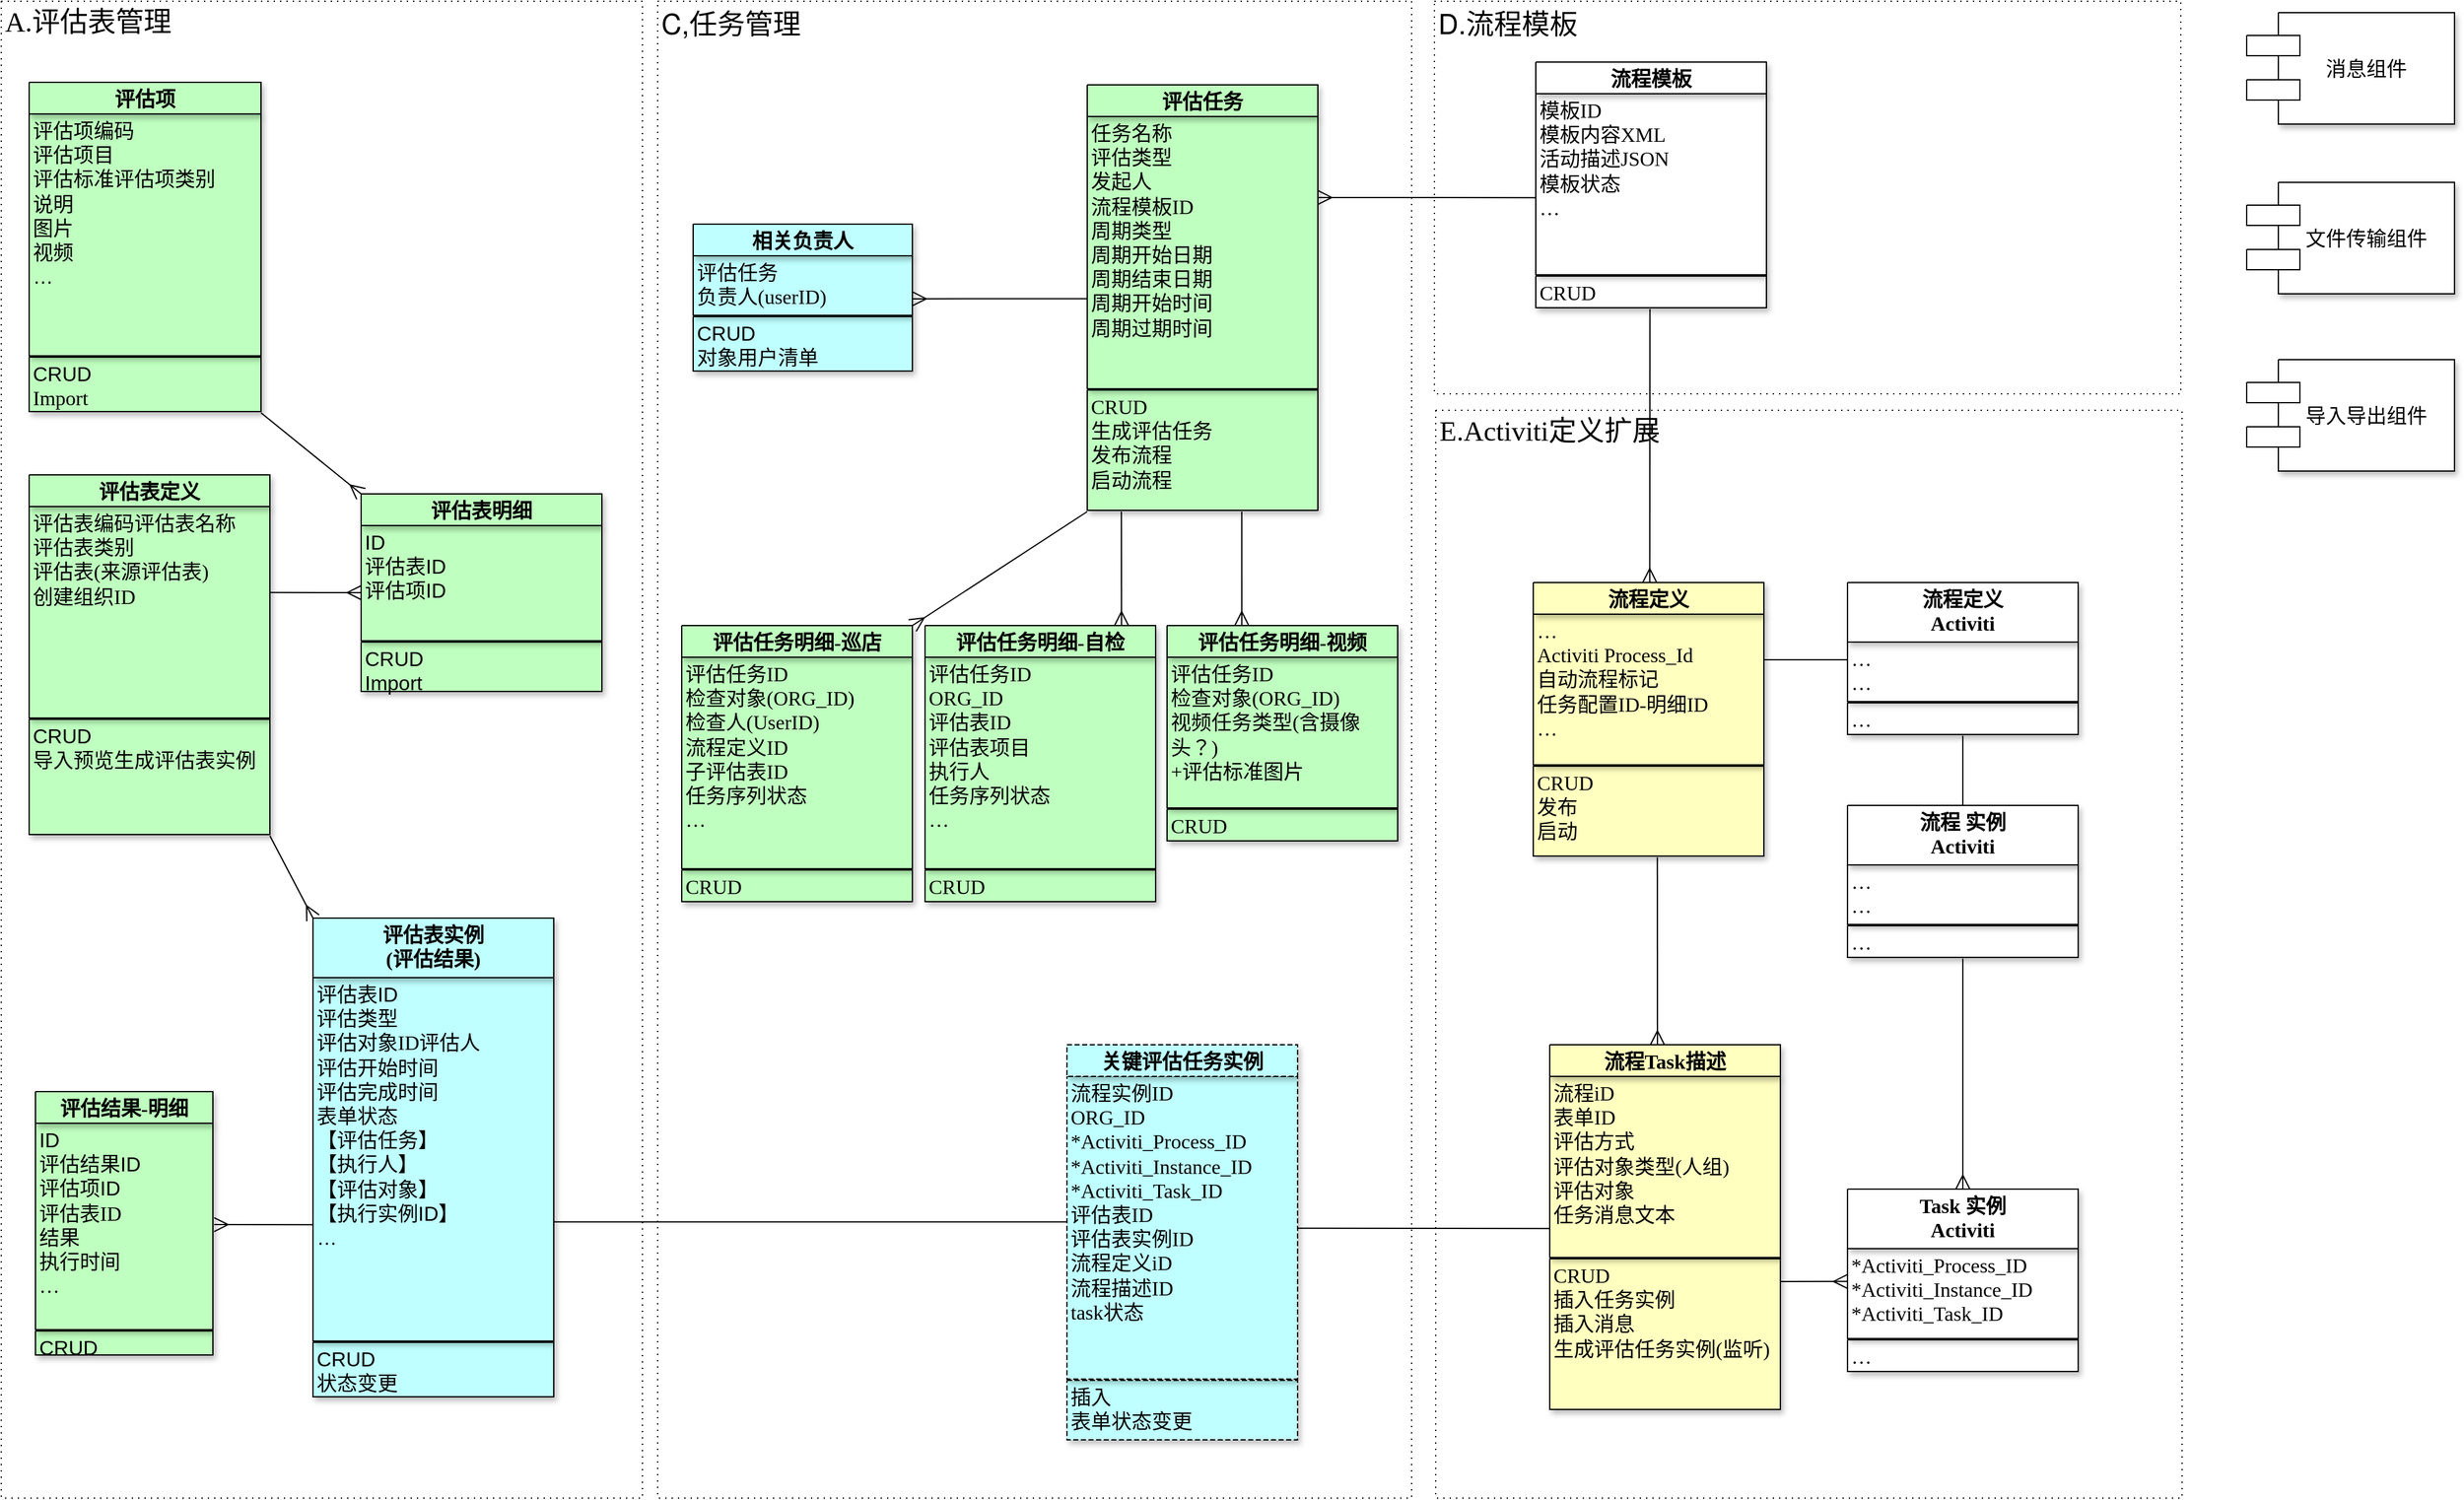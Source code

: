 <mxfile version="10.6.5" type="github"><diagram id="qXUestwVOm0bkbLaBmW-" name="实体模型v0.2"><mxGraphModel dx="874" dy="1810" grid="1" gridSize="10" guides="1" tooltips="1" connect="1" arrows="1" fold="1" page="1" pageScale="1" pageWidth="827" pageHeight="1169" math="0" shadow="0"><root><mxCell id="0"/><mxCell id="1" parent="0"/><mxCell id="LjQa3hRPgbanTV93cwYb-1" parent="0"/><mxCell id="LjQa3hRPgbanTV93cwYb-2" value="&lt;p style=&quot;align:left;margin-left:0;margin-right:0;margin-top:0px;margin-bottom:0px;text-indent:0;valign:top;direction:ltr;&quot;&gt;&lt;font style=&quot;font-size:22px;font-family:PingFang SC;color:#000000;direction:ltr;letter-spacing:0px;line-height:120%;opacity:1&quot;&gt;A.评估表管理&lt;/font&gt;&lt;/p&gt;" style="verticalAlign=top;align=left;vsdxID=1;fillColor=none;gradientColor=none;shape=stencil(nZBRDoQgDERP03+WHsHFe5iISyOCQdT19kIaIxq//Jtp3zTpAFaTaUYNUkwx+F6v1EYD+AUpyRkdKCYFqACrzgf9C352LfuxyWRWg1/yhT/nRE5IsZWuZtCSK8CPeI0e/hF+jV7AJM4PO7KWCyr390bSiNtEtQM=);dashed=1;dashPattern=1.00 4.00;strokeColor=#000000;spacingTop=-3;spacingBottom=-3;spacingLeft=1;spacingRight=1;labelBackgroundColor=none;rounded=0;html=1;whiteSpace=wrap;" parent="LjQa3hRPgbanTV93cwYb-1" vertex="1"><mxGeometry x="355" y="-22" width="506" height="1182" as="geometry"/></mxCell><mxCell id="LjQa3hRPgbanTV93cwYb-3" value="&lt;p style=&quot;align:left;margin-left:0;margin-right:0;margin-top:0px;margin-bottom:0px;text-indent:0;valign:top;direction:ltr;&quot;&gt;&lt;font style=&quot;font-size:22px;font-family:Helvetica Neue;color:#000000;direction:ltr;letter-spacing:0px;line-height:120%;opacity:1&quot;&gt;C,&lt;/font&gt;&lt;font style=&quot;font-size:22px;font-family:PingFang SC;color:#000000;direction:ltr;letter-spacing:0px;line-height:120%;opacity:1&quot;&gt;任务管理&lt;/font&gt;&lt;/p&gt;" style="verticalAlign=top;align=left;vsdxID=2;fillColor=none;gradientColor=none;shape=stencil(nZBRDoQgDERP03+WHsHFe5iISyOCQdT19kIaIxq//Jtp3zTpAFaTaUYNUkwx+F6v1EYD+AUpyRkdKCYFqACrzgf9C352LfuxyWRWg1/yhT/nRE5IsZWuZtCSK8CPeI0e/hF+jV7AJM4PO7KWCyr390bSiNtEtQM=);dashed=1;dashPattern=1.00 4.00;strokeColor=#000000;spacingTop=-3;spacingBottom=-3;spacingLeft=1;spacingRight=1;labelBackgroundColor=none;rounded=0;html=1;whiteSpace=wrap;" parent="LjQa3hRPgbanTV93cwYb-1" vertex="1"><mxGeometry x="873" y="-22" width="595" height="1182" as="geometry"/></mxCell><mxCell id="LjQa3hRPgbanTV93cwYb-4" value="&lt;p style=&quot;align:left;margin-left:0;margin-right:0;margin-top:0px;margin-bottom:0px;text-indent:0;valign:top;direction:ltr;&quot;&gt;&lt;font style=&quot;font-size:22px;font-family:Helvetica Neue;color:#000000;direction:ltr;letter-spacing:0px;line-height:120%;opacity:1&quot;&gt;D.&lt;/font&gt;&lt;font style=&quot;font-size:22px;font-family:PingFang SC;color:#000000;direction:ltr;letter-spacing:0px;line-height:120%;opacity:1&quot;&gt;流程模板&lt;/font&gt;&lt;/p&gt;" style="verticalAlign=top;align=left;vsdxID=3;fillColor=none;gradientColor=none;shape=stencil(nZBRDoQgDERP03+WHsHFe5iISyOCQdT19kIaIxq//Jtp3zTpAFaTaUYNUkwx+F6v1EYD+AUpyRkdKCYFqACrzgf9C352LfuxyWRWg1/yhT/nRE5IsZWuZtCSK8CPeI0e/hF+jV7AJM4PO7KWCyr390bSiNtEtQM=);dashed=1;dashPattern=1.00 4.00;strokeColor=#000000;spacingTop=-3;spacingBottom=-3;spacingLeft=1;spacingRight=1;labelBackgroundColor=none;rounded=0;html=1;whiteSpace=wrap;" parent="LjQa3hRPgbanTV93cwYb-1" vertex="1"><mxGeometry x="1486" y="-22" width="589" height="310" as="geometry"/></mxCell><mxCell id="LjQa3hRPgbanTV93cwYb-5" value="&lt;p style=&quot;align:left;margin-left:0;margin-right:0;margin-top:0px;margin-bottom:0px;text-indent:0;valign:top;direction:ltr;&quot;&gt;&lt;font style=&quot;font-size:22px;font-family:PingFang SC;color:#000000;direction:ltr;letter-spacing:0px;line-height:120%;opacity:1&quot;&gt;E.Activiti定义扩展&lt;/font&gt;&lt;/p&gt;" style="verticalAlign=top;align=left;vsdxID=4;fillColor=none;gradientColor=none;shape=stencil(nZBRDoQgDERP03+WHsHFe5iISyOCQdT19kIaIxq//Jtp3zTpAFaTaUYNUkwx+F6v1EYD+AUpyRkdKCYFqACrzgf9C352LfuxyWRWg1/yhT/nRE5IsZWuZtCSK8CPeI0e/hF+jV7AJM4PO7KWCyr390bSiNtEtQM=);dashed=1;dashPattern=1.00 4.00;strokeColor=#000000;spacingTop=-3;spacingBottom=-3;spacingLeft=1;spacingRight=1;labelBackgroundColor=none;rounded=0;html=1;whiteSpace=wrap;" parent="LjQa3hRPgbanTV93cwYb-1" vertex="1"><mxGeometry x="1487" y="301" width="589" height="859" as="geometry"/></mxCell><mxCell id="LjQa3hRPgbanTV93cwYb-6" style="vsdxID=5;fillColor=none;gradientColor=none;strokeColor=none;spacingTop=-3;spacingBottom=-3;spacingLeft=-3;spacingRight=-3;labelBackgroundColor=none;rounded=0;html=1;whiteSpace=wrap;" parent="LjQa3hRPgbanTV93cwYb-1" vertex="1"><mxGeometry x="377" y="42" width="183" height="261" as="geometry"/></mxCell><mxCell id="LjQa3hRPgbanTV93cwYb-7" value="&lt;p style=&quot;align:left;margin-left:0;margin-right:0;margin-top:0px;margin-bottom:0px;text-indent:0;valign:top;direction:ltr;&quot;&gt;&lt;font style=&quot;font-size:16px;font-family:Helvetica;color:#000000;direction:ltr;letter-spacing:0px;line-height:120%;opacity:1&quot;&gt;CRUD&lt;br/&gt;&lt;/font&gt;&lt;font style=&quot;font-size:16px;font-family:PingFang SC;color:#000000;direction:ltr;letter-spacing:0px;line-height:120%;opacity:1&quot;&gt;Import&lt;/font&gt;&lt;/p&gt;" style="verticalAlign=top;align=left;vsdxID=6;fillColor=#bfffbf;gradientColor=none;shape=stencil(nZBRDoQgDERP03+WHsHFe5iISyOCQdT19kIaIxq//Jtp3zTpAFaTaUYNUkwx+F6v1EYD+AUpyRkdKCYFqACrzgf9C352LfuxyWRWg1/yhT/nRE5IsZWuZtCSK8CPeI0e/hF+jV7AJM4PO7KWCyr390bSiNtEtQM=);strokeColor=#000000;shadow=1;spacingTop=-3;spacingBottom=-3;spacingLeft=1;spacingRight=1;labelBackgroundColor=none;rounded=0;html=1;whiteSpace=wrap;" parent="LjQa3hRPgbanTV93cwYb-6" vertex="1"><mxGeometry y="217" width="183" height="43" as="geometry"/></mxCell><mxCell id="LjQa3hRPgbanTV93cwYb-8" value="&lt;p style=&quot;align:left;margin-left:0;margin-right:0;margin-top:0px;margin-bottom:0px;text-indent:0;valign:top;direction:ltr;&quot;&gt;&lt;font style=&quot;font-size:16px;font-family:PingFang SC;color:#000000;direction:ltr;letter-spacing:0px;line-height:120%;opacity:1&quot;&gt;评估项编码&lt;br/&gt;评估项目&lt;br/&gt;评估标准&lt;/font&gt;&lt;font style=&quot;font-size:16px;font-family:Helvetica;color:#000000;direction:ltr;letter-spacing:0px;line-height:120%;opacity:1&quot;&gt;评估项类别&lt;br/&gt;说明&lt;br/&gt;图片&lt;br/&gt;视频&lt;br/&gt;…&lt;/font&gt;&lt;/p&gt;" style="verticalAlign=top;align=left;vsdxID=7;fillColor=#bfffbf;gradientColor=none;shape=stencil(nZBRDoQgDERP03+WHsHFe5iISyOCQdT19kIaIxq//Jtp3zTpAFaTaUYNUkwx+F6v1EYD+AUpyRkdKCYFqACrzgf9C352LfuxyWRWg1/yhT/nRE5IsZWuZtCSK8CPeI0e/hF+jV7AJM4PO7KWCyr390bSiNtEtQM=);strokeColor=#000000;shadow=1;spacingTop=-3;spacingBottom=-3;spacingLeft=1;spacingRight=1;labelBackgroundColor=none;rounded=0;html=1;whiteSpace=wrap;" parent="LjQa3hRPgbanTV93cwYb-6" vertex="1"><mxGeometry y="25" width="183" height="191" as="geometry"/></mxCell><mxCell id="LjQa3hRPgbanTV93cwYb-9" value="&lt;p style=&quot;align:center;margin-left:0;margin-right:0;margin-top:0px;margin-bottom:0px;text-indent:0;valign:top;direction:ltr;&quot;&gt;&lt;font style=&quot;font-size:16px;font-family:PingFang SC;color:#000000;direction:ltr;letter-spacing:0px;line-height:120%;opacity:1&quot;&gt;&lt;b&gt;评估项&lt;/b&gt;&lt;/font&gt;&lt;/p&gt;" style="verticalAlign=top;align=center;vsdxID=8;fillColor=#bfffbf;gradientColor=none;shape=stencil(nZBRDoQgDERP03+WHsHFe5iISyOCQdT19kIaIxq//Jtp3zTpAFaTaUYNUkwx+F6v1EYD+AUpyRkdKCYFqACrzgf9C352LfuxyWRWg1/yhT/nRE5IsZWuZtCSK8CPeI0e/hF+jV7AJM4PO7KWCyr390bSiNtEtQM=);strokeColor=#000000;shadow=1;spacingTop=-3;spacingBottom=-3;spacingLeft=1;spacingRight=1;labelBackgroundColor=none;rounded=0;html=1;whiteSpace=wrap;" parent="LjQa3hRPgbanTV93cwYb-6" vertex="1"><mxGeometry width="183" height="25" as="geometry"/></mxCell><mxCell id="LjQa3hRPgbanTV93cwYb-10" style="vsdxID=9;fillColor=none;gradientColor=none;strokeColor=none;spacingTop=-3;spacingBottom=-3;spacingLeft=-3;spacingRight=-3;labelBackgroundColor=none;rounded=0;html=1;whiteSpace=wrap;" parent="LjQa3hRPgbanTV93cwYb-1" vertex="1"><mxGeometry x="377" y="352" width="190" height="285" as="geometry"/></mxCell><mxCell id="LjQa3hRPgbanTV93cwYb-11" value="&lt;p style=&quot;align:left;margin-left:0;margin-right:0;margin-top:0px;margin-bottom:0px;text-indent:0;valign:top;direction:ltr;&quot;&gt;&lt;font style=&quot;font-size:16px;font-family:Helvetica;color:#000000;direction:ltr;letter-spacing:0px;line-height:120%;opacity:1&quot;&gt;CRUD&lt;br/&gt;&lt;/font&gt;&lt;font style=&quot;font-size:16px;font-family:PingFang SC;color:#000000;direction:ltr;letter-spacing:0px;line-height:120%;opacity:1&quot;&gt;导入&lt;/font&gt;&lt;font style=&quot;font-size:16px;font-family:Helvetica;color:#000000;direction:ltr;letter-spacing:0px;line-height:120%;opacity:1&quot;&gt;预览&lt;/font&gt;&lt;font style=&quot;font-size:16px;font-family:PingFang SC;color:#000000;direction:ltr;letter-spacing:0px;line-height:120%;opacity:1&quot;&gt;生成评估表实例&lt;/font&gt;&lt;/p&gt;" style="verticalAlign=top;align=left;vsdxID=10;fillColor=#bfffbf;gradientColor=none;shape=stencil(nZBRDoQgDERP03+WHsHFe5iISyOCQdT19kIaIxq//Jtp3zTpAFaTaUYNUkwx+F6v1EYD+AUpyRkdKCYFqACrzgf9C352LfuxyWRWg1/yhT/nRE5IsZWuZtCSK8CPeI0e/hF+jV7AJM4PO7KWCyr390bSiNtEtQM=);strokeColor=#000000;shadow=1;spacingTop=-3;spacingBottom=-3;spacingLeft=1;spacingRight=1;labelBackgroundColor=none;rounded=0;html=1;whiteSpace=wrap;" parent="LjQa3hRPgbanTV93cwYb-10" vertex="1"><mxGeometry y="193" width="190" height="91" as="geometry"/></mxCell><mxCell id="LjQa3hRPgbanTV93cwYb-12" value="&lt;p style=&quot;align:left;margin-left:0;margin-right:0;margin-top:0px;margin-bottom:0px;text-indent:0;valign:top;direction:ltr;&quot;&gt;&lt;font style=&quot;font-size:16px;font-family:PingFang SC;color:#000000;direction:ltr;letter-spacing:0px;line-height:120%;opacity:1&quot;&gt;评估表编码&lt;/font&gt;&lt;font style=&quot;font-size:16px;font-family:Helvetica;color:#000000;direction:ltr;letter-spacing:0px;line-height:120%;opacity:1&quot;&gt;评估表名称&lt;br/&gt;评估表类别&lt;br/&gt;评估表&lt;/font&gt;&lt;font style=&quot;font-size:16px;font-family:PingFang SC;color:#000000;direction:ltr;letter-spacing:0px;line-height:120%;opacity:1&quot;&gt;(来源评估表)&lt;br/&gt;创建组织ID&lt;br/&gt;&lt;/font&gt;&lt;/p&gt;" style="verticalAlign=top;align=left;vsdxID=11;fillColor=#bfffbf;gradientColor=none;shape=stencil(nZBRDoQgDERP03+WHsHFe5iISyOCQdT19kIaIxq//Jtp3zTpAFaTaUYNUkwx+F6v1EYD+AUpyRkdKCYFqACrzgf9C352LfuxyWRWg1/yhT/nRE5IsZWuZtCSK8CPeI0e/hF+jV7AJM4PO7KWCyr390bSiNtEtQM=);strokeColor=#000000;shadow=1;spacingTop=-3;spacingBottom=-3;spacingLeft=1;spacingRight=1;labelBackgroundColor=none;rounded=0;html=1;whiteSpace=wrap;" parent="LjQa3hRPgbanTV93cwYb-10" vertex="1"><mxGeometry y="25" width="190" height="167" as="geometry"/></mxCell><mxCell id="LjQa3hRPgbanTV93cwYb-13" value="&lt;p style=&quot;align:center;margin-left:0;margin-right:0;margin-top:0px;margin-bottom:0px;text-indent:0;valign:top;direction:ltr;&quot;&gt;&lt;font style=&quot;font-size:16px;font-family:PingFang SC;color:#000000;direction:ltr;letter-spacing:0px;line-height:120%;opacity:1&quot;&gt;&lt;b&gt;评估表定义&lt;/b&gt;&lt;/font&gt;&lt;/p&gt;" style="verticalAlign=top;align=center;vsdxID=12;fillColor=#bfffbf;gradientColor=none;shape=stencil(nZBRDoQgDERP03+WHsHFe5iISyOCQdT19kIaIxq//Jtp3zTpAFaTaUYNUkwx+F6v1EYD+AUpyRkdKCYFqACrzgf9C352LfuxyWRWg1/yhT/nRE5IsZWuZtCSK8CPeI0e/hF+jV7AJM4PO7KWCyr390bSiNtEtQM=);strokeColor=#000000;shadow=1;spacingTop=-3;spacingBottom=-3;spacingLeft=1;spacingRight=1;labelBackgroundColor=none;rounded=0;html=1;whiteSpace=wrap;" parent="LjQa3hRPgbanTV93cwYb-10" vertex="1"><mxGeometry width="190" height="25" as="geometry"/></mxCell><mxCell id="LjQa3hRPgbanTV93cwYb-14" style="vsdxID=13;fillColor=none;gradientColor=none;strokeColor=none;spacingTop=-3;spacingBottom=-3;spacingLeft=-3;spacingRight=-3;labelBackgroundColor=none;rounded=0;html=1;whiteSpace=wrap;" parent="LjQa3hRPgbanTV93cwYb-1" vertex="1"><mxGeometry x="639" y="367" width="190" height="156" as="geometry"/></mxCell><mxCell id="LjQa3hRPgbanTV93cwYb-15" value="&lt;p style=&quot;align:left;margin-left:0;margin-right:0;margin-top:0px;margin-bottom:0px;text-indent:0;valign:top;direction:ltr;&quot;&gt;&lt;font style=&quot;font-size:16px;font-family:Helvetica;color:#000000;direction:ltr;letter-spacing:0px;line-height:120%;opacity:1&quot;&gt;CRUD&lt;br/&gt;Import&lt;/font&gt;&lt;/p&gt;" style="verticalAlign=top;align=left;vsdxID=14;fillColor=#bfffbf;gradientColor=none;shape=stencil(nZBRDoQgDERP03+WHsHFe5iISyOCQdT19kIaIxq//Jtp3zTpAFaTaUYNUkwx+F6v1EYD+AUpyRkdKCYFqACrzgf9C352LfuxyWRWg1/yhT/nRE5IsZWuZtCSK8CPeI0e/hF+jV7AJM4PO7KWCyr390bSiNtEtQM=);strokeColor=#000000;shadow=1;spacingTop=-3;spacingBottom=-3;spacingLeft=1;spacingRight=1;labelBackgroundColor=none;rounded=0;html=1;whiteSpace=wrap;" parent="LjQa3hRPgbanTV93cwYb-14" vertex="1"><mxGeometry y="117" width="190" height="39" as="geometry"/></mxCell><mxCell id="LjQa3hRPgbanTV93cwYb-16" value="&lt;p style=&quot;align:left;margin-left:0;margin-right:0;margin-top:0px;margin-bottom:0px;text-indent:0;valign:top;direction:ltr;&quot;&gt;&lt;font style=&quot;font-size:16px;font-family:Helvetica;color:#000000;direction:ltr;letter-spacing:0px;line-height:120%;opacity:1&quot;&gt;ID&lt;br/&gt;&lt;/font&gt;&lt;font style=&quot;font-size:16px;font-family:PingFang SC;color:#000000;direction:ltr;letter-spacing:0px;line-height:120%;opacity:1&quot;&gt;评估表&lt;/font&gt;&lt;font style=&quot;font-size:16px;font-family:Helvetica;color:#000000;direction:ltr;letter-spacing:0px;line-height:120%;opacity:1&quot;&gt;ID&lt;br/&gt;&lt;/font&gt;&lt;font style=&quot;font-size:16px;font-family:PingFang SC;color:#000000;direction:ltr;letter-spacing:0px;line-height:120%;opacity:1&quot;&gt;评估项&lt;/font&gt;&lt;font style=&quot;font-size:16px;font-family:Helvetica;color:#000000;direction:ltr;letter-spacing:0px;line-height:120%;opacity:1&quot;&gt;ID&lt;/font&gt;&lt;/p&gt;" style="verticalAlign=top;align=left;vsdxID=15;fillColor=#bfffbf;gradientColor=none;shape=stencil(nZBRDoQgDERP03+WHsHFe5iISyOCQdT19kIaIxq//Jtp3zTpAFaTaUYNUkwx+F6v1EYD+AUpyRkdKCYFqACrzgf9C352LfuxyWRWg1/yhT/nRE5IsZWuZtCSK8CPeI0e/hF+jV7AJM4PO7KWCyr390bSiNtEtQM=);strokeColor=#000000;shadow=1;spacingTop=-3;spacingBottom=-3;spacingLeft=1;spacingRight=1;labelBackgroundColor=none;rounded=0;html=1;whiteSpace=wrap;" parent="LjQa3hRPgbanTV93cwYb-14" vertex="1"><mxGeometry y="25" width="190" height="91" as="geometry"/></mxCell><mxCell id="LjQa3hRPgbanTV93cwYb-17" value="&lt;p style=&quot;align:center;margin-left:0;margin-right:0;margin-top:0px;margin-bottom:0px;text-indent:0;valign:top;direction:ltr;&quot;&gt;&lt;font style=&quot;font-size:16px;font-family:PingFang SC;color:#000000;direction:ltr;letter-spacing:0px;line-height:120%;opacity:1&quot;&gt;&lt;b&gt;评估表明细&lt;/b&gt;&lt;/font&gt;&lt;/p&gt;" style="verticalAlign=top;align=center;vsdxID=16;fillColor=#bfffbf;gradientColor=none;shape=stencil(nZBRDoQgDERP03+WHsHFe5iISyOCQdT19kIaIxq//Jtp3zTpAFaTaUYNUkwx+F6v1EYD+AUpyRkdKCYFqACrzgf9C352LfuxyWRWg1/yhT/nRE5IsZWuZtCSK8CPeI0e/hF+jV7AJM4PO7KWCyr390bSiNtEtQM=);strokeColor=#000000;shadow=1;spacingTop=-3;spacingBottom=-3;spacingLeft=1;spacingRight=1;labelBackgroundColor=none;rounded=0;html=1;whiteSpace=wrap;" parent="LjQa3hRPgbanTV93cwYb-14" vertex="1"><mxGeometry width="190" height="25" as="geometry"/></mxCell><mxCell id="LjQa3hRPgbanTV93cwYb-18" style="vsdxID=17;fillColor=none;gradientColor=none;strokeColor=none;spacingTop=-3;spacingBottom=-3;spacingLeft=-3;spacingRight=-3;labelBackgroundColor=none;rounded=0;html=1;whiteSpace=wrap;" parent="LjQa3hRPgbanTV93cwYb-1" vertex="1"><mxGeometry x="601" y="702" width="190" height="379" as="geometry"/></mxCell><mxCell id="LjQa3hRPgbanTV93cwYb-19" value="&lt;p style=&quot;align:left;margin-left:0;margin-right:0;margin-top:0px;margin-bottom:0px;text-indent:0;valign:top;direction:ltr;&quot;&gt;&lt;font style=&quot;font-size:16px;font-family:Helvetica;color:#000000;direction:ltr;letter-spacing:0px;line-height:120%;opacity:1&quot;&gt;CRUD&lt;br/&gt;&lt;/font&gt;&lt;font style=&quot;font-size:16px;font-family:PingFang SC;color:#000000;direction:ltr;letter-spacing:0px;line-height:120%;opacity:1&quot;&gt;状态变更&lt;/font&gt;&lt;/p&gt;" style="verticalAlign=top;align=left;vsdxID=18;fillColor=#bfffff;gradientColor=none;shape=stencil(nZBRDoQgDERP03+WHsHFe5iISyOCQdT19kIaIxq//Jtp3zTpAFaTaUYNUkwx+F6v1EYD+AUpyRkdKCYFqACrzgf9C352LfuxyWRWg1/yhT/nRE5IsZWuZtCSK8CPeI0e/hF+jV7AJM4PO7KWCyr390bSiNtEtQM=);strokeColor=#000000;shadow=1;spacingTop=-3;spacingBottom=-3;spacingLeft=1;spacingRight=1;labelBackgroundColor=none;rounded=0;html=1;whiteSpace=wrap;" parent="LjQa3hRPgbanTV93cwYb-18" vertex="1"><mxGeometry y="335" width="190" height="43" as="geometry"/></mxCell><mxCell id="LjQa3hRPgbanTV93cwYb-20" value="&lt;p style=&quot;align:left;margin-left:0;margin-right:0;margin-top:0px;margin-bottom:0px;text-indent:0;valign:top;direction:ltr;&quot;&gt;&lt;font style=&quot;font-size:16px;font-family:PingFang SC;color:#000000;direction:ltr;letter-spacing:0px;line-height:120%;opacity:1&quot;&gt;评估表&lt;/font&gt;&lt;font style=&quot;font-size:16px;font-family:Helvetica;color:#000000;direction:ltr;letter-spacing:0px;line-height:120%;opacity:1&quot;&gt;ID&lt;br/&gt;&lt;/font&gt;&lt;font style=&quot;font-size:16px;font-family:PingFang SC;color:#000000;direction:ltr;letter-spacing:0px;line-height:120%;opacity:1&quot;&gt;评估类型&lt;br/&gt;评估对象ID&lt;/font&gt;&lt;font style=&quot;font-size:16px;font-family:Helvetica;color:#000000;direction:ltr;letter-spacing:0px;line-height:120%;opacity:1&quot;&gt;评估人&lt;br/&gt;评估开始时间&lt;br/&gt;评估完成时间&lt;br/&gt;表单状态&lt;br/&gt;【评估任务】&lt;br/&gt;【执行人】&lt;br/&gt;【评估对象】&lt;br/&gt;【执行实例ID】&lt;br/&gt;…&lt;/font&gt;&lt;/p&gt;" style="verticalAlign=top;align=left;vsdxID=19;fillColor=#bfffff;gradientColor=none;shape=stencil(nZBRDoQgDERP03+WHsHFe5iISyOCQdT19kIaIxq//Jtp3zTpAFaTaUYNUkwx+F6v1EYD+AUpyRkdKCYFqACrzgf9C352LfuxyWRWg1/yhT/nRE5IsZWuZtCSK8CPeI0e/hF+jV7AJM4PO7KWCyr390bSiNtEtQM=);strokeColor=#000000;shadow=1;spacingTop=-3;spacingBottom=-3;spacingLeft=1;spacingRight=1;labelBackgroundColor=none;rounded=0;html=1;whiteSpace=wrap;" parent="LjQa3hRPgbanTV93cwYb-18" vertex="1"><mxGeometry y="47" width="190" height="287" as="geometry"/></mxCell><mxCell id="LjQa3hRPgbanTV93cwYb-21" value="&lt;p style=&quot;align:center;margin-left:0;margin-right:0;margin-top:0px;margin-bottom:0px;text-indent:0;valign:top;direction:ltr;&quot;&gt;&lt;font style=&quot;font-size:16px;font-family:PingFang SC;color:#000000;direction:ltr;letter-spacing:0px;line-height:120%;opacity:1&quot;&gt;&lt;b&gt;评估表实例&lt;br/&gt;(评估结果)&lt;/b&gt;&lt;/font&gt;&lt;/p&gt;" style="verticalAlign=top;align=center;vsdxID=20;fillColor=#bfffff;gradientColor=none;shape=stencil(nZBRDoQgDERP03+WHsHFe5iISyOCQdT19kIaIxq//Jtp3zTpAFaTaUYNUkwx+F6v1EYD+AUpyRkdKCYFqACrzgf9C352LfuxyWRWg1/yhT/nRE5IsZWuZtCSK8CPeI0e/hF+jV7AJM4PO7KWCyr390bSiNtEtQM=);strokeColor=#000000;shadow=1;spacingTop=-3;spacingBottom=-3;spacingLeft=1;spacingRight=1;labelBackgroundColor=none;rounded=0;html=1;whiteSpace=wrap;" parent="LjQa3hRPgbanTV93cwYb-18" vertex="1"><mxGeometry width="190" height="47" as="geometry"/></mxCell><mxCell id="LjQa3hRPgbanTV93cwYb-22" style="vsdxID=21;fillColor=none;gradientColor=none;strokeColor=none;spacingTop=-3;spacingBottom=-3;spacingLeft=-3;spacingRight=-3;labelBackgroundColor=none;rounded=0;html=1;whiteSpace=wrap;" parent="LjQa3hRPgbanTV93cwYb-1" vertex="1"><mxGeometry x="382" y="839" width="140" height="208" as="geometry"/></mxCell><mxCell id="LjQa3hRPgbanTV93cwYb-23" value="&lt;p style=&quot;align:left;margin-left:0;margin-right:0;margin-top:0px;margin-bottom:0px;text-indent:0;valign:top;direction:ltr;&quot;&gt;&lt;font style=&quot;font-size:16px;font-family:Helvetica;color:#000000;direction:ltr;letter-spacing:0px;line-height:120%;opacity:1&quot;&gt;CRUD&lt;/font&gt;&lt;/p&gt;" style="verticalAlign=top;align=left;vsdxID=22;fillColor=#bfffbf;gradientColor=none;shape=stencil(nZBRDoQgDERP03+WHsHFe5iISyOCQdT19kIaIxq//Jtp3zTpAFaTaUYNUkwx+F6v1EYD+AUpyRkdKCYFqACrzgf9C352LfuxyWRWg1/yhT/nRE5IsZWuZtCSK8CPeI0e/hF+jV7AJM4PO7KWCyr390bSiNtEtQM=);strokeColor=#000000;shadow=1;spacingTop=-3;spacingBottom=-3;spacingLeft=1;spacingRight=1;labelBackgroundColor=none;rounded=0;html=1;whiteSpace=wrap;" parent="LjQa3hRPgbanTV93cwYb-22" vertex="1"><mxGeometry y="189" width="140" height="19" as="geometry"/></mxCell><mxCell id="LjQa3hRPgbanTV93cwYb-24" value="&lt;p style=&quot;align:left;margin-left:0;margin-right:0;margin-top:0px;margin-bottom:0px;text-indent:0;valign:top;direction:ltr;&quot;&gt;&lt;font style=&quot;font-size:16px;font-family:Helvetica;color:#000000;direction:ltr;letter-spacing:0px;line-height:120%;opacity:1&quot;&gt;ID&lt;br/&gt;&lt;/font&gt;&lt;font style=&quot;font-size:16px;font-family:PingFang SC;color:#000000;direction:ltr;letter-spacing:0px;line-height:120%;opacity:1&quot;&gt;评估结果&lt;/font&gt;&lt;font style=&quot;font-size:16px;font-family:Helvetica;color:#000000;direction:ltr;letter-spacing:0px;line-height:120%;opacity:1&quot;&gt;ID&lt;br/&gt;&lt;/font&gt;&lt;font style=&quot;font-size:16px;font-family:PingFang SC;color:#000000;direction:ltr;letter-spacing:0px;line-height:120%;opacity:1&quot;&gt;评估项&lt;/font&gt;&lt;font style=&quot;font-size:16px;font-family:Helvetica;color:#000000;direction:ltr;letter-spacing:0px;line-height:120%;opacity:1&quot;&gt;ID&lt;br/&gt;&lt;/font&gt;&lt;font style=&quot;font-size:16px;font-family:PingFang SC;color:#000000;direction:ltr;letter-spacing:0px;line-height:120%;opacity:1&quot;&gt;评估表ID&lt;br/&gt;结果&lt;br/&gt;执行时间&lt;br/&gt;…&lt;/font&gt;&lt;/p&gt;" style="verticalAlign=top;align=left;vsdxID=23;fillColor=#bfffbf;gradientColor=none;shape=stencil(nZBRDoQgDERP03+WHsHFe5iISyOCQdT19kIaIxq//Jtp3zTpAFaTaUYNUkwx+F6v1EYD+AUpyRkdKCYFqACrzgf9C352LfuxyWRWg1/yhT/nRE5IsZWuZtCSK8CPeI0e/hF+jV7AJM4PO7KWCyr390bSiNtEtQM=);strokeColor=#000000;shadow=1;spacingTop=-3;spacingBottom=-3;spacingLeft=1;spacingRight=1;labelBackgroundColor=none;rounded=0;html=1;whiteSpace=wrap;" parent="LjQa3hRPgbanTV93cwYb-22" vertex="1"><mxGeometry y="25" width="140" height="163" as="geometry"/></mxCell><mxCell id="LjQa3hRPgbanTV93cwYb-25" value="&lt;p style=&quot;align:center;margin-left:0;margin-right:0;margin-top:0px;margin-bottom:0px;text-indent:0;valign:top;direction:ltr;&quot;&gt;&lt;font style=&quot;font-size:16px;font-family:PingFang SC;color:#000000;direction:ltr;letter-spacing:0px;line-height:120%;opacity:1&quot;&gt;&lt;b&gt;评估结果-明细&lt;/b&gt;&lt;/font&gt;&lt;/p&gt;" style="verticalAlign=top;align=center;vsdxID=24;fillColor=#bfffbf;gradientColor=none;shape=stencil(nZBRDoQgDERP03+WHsHFe5iISyOCQdT19kIaIxq//Jtp3zTpAFaTaUYNUkwx+F6v1EYD+AUpyRkdKCYFqACrzgf9C352LfuxyWRWg1/yhT/nRE5IsZWuZtCSK8CPeI0e/hF+jV7AJM4PO7KWCyr390bSiNtEtQM=);strokeColor=#000000;shadow=1;spacingTop=-3;spacingBottom=-3;spacingLeft=1;spacingRight=1;labelBackgroundColor=none;rounded=0;html=1;whiteSpace=wrap;" parent="LjQa3hRPgbanTV93cwYb-22" vertex="1"><mxGeometry width="140" height="25" as="geometry"/></mxCell><mxCell id="LjQa3hRPgbanTV93cwYb-26" style="vsdxID=29;fillColor=none;gradientColor=none;strokeColor=none;spacingTop=-3;spacingBottom=-3;spacingLeft=-3;spacingRight=-3;labelBackgroundColor=none;rounded=0;html=1;whiteSpace=wrap;" parent="LjQa3hRPgbanTV93cwYb-1" vertex="1"><mxGeometry x="1566" y="26" width="182" height="194" as="geometry"/></mxCell><mxCell id="LjQa3hRPgbanTV93cwYb-27" value="&lt;p style=&quot;align:left;margin-left:0;margin-right:0;margin-top:0px;margin-bottom:0px;text-indent:0;valign:top;direction:ltr;&quot;&gt;&lt;font style=&quot;font-size:16px;font-family:PingFang SC;color:#000000;direction:ltr;letter-spacing:0px;line-height:120%;opacity:1&quot;&gt;CRUD&lt;/font&gt;&lt;/p&gt;" style="verticalAlign=top;align=left;vsdxID=30;fillColor=#ffffff;gradientColor=none;shape=stencil(nZBRDoQgDERP03+WHsHFe5iISyOCQdT19kIaIxq//Jtp3zTpAFaTaUYNUkwx+F6v1EYD+AUpyRkdKCYFqACrzgf9C352LfuxyWRWg1/yhT/nRE5IsZWuZtCSK8CPeI0e/hF+jV7AJM4PO7KWCyr390bSiNtEtQM=);strokeColor=#000000;shadow=1;spacingTop=-3;spacingBottom=-3;spacingLeft=1;spacingRight=1;labelBackgroundColor=none;rounded=0;html=1;whiteSpace=wrap;" parent="LjQa3hRPgbanTV93cwYb-26" vertex="1"><mxGeometry y="169" width="182" height="25" as="geometry"/></mxCell><mxCell id="LjQa3hRPgbanTV93cwYb-28" value="&lt;p style=&quot;align:left;margin-left:0;margin-right:0;margin-top:0px;margin-bottom:0px;text-indent:0;valign:top;direction:ltr;&quot;&gt;&lt;font style=&quot;font-size:16px;font-family:PingFang SC;color:#000000;direction:ltr;letter-spacing:0px;line-height:120%;opacity:1&quot;&gt;模板ID&lt;br/&gt;模板内容XML&lt;br/&gt;活动描述JSON&lt;br/&gt;模板状态&lt;br/&gt;…&lt;br/&gt;&lt;/font&gt;&lt;/p&gt;" style="verticalAlign=top;align=left;vsdxID=31;fillColor=#ffffff;gradientColor=none;shape=stencil(nZBRDoQgDERP03+WHsHFe5iISyOCQdT19kIaIxq//Jtp3zTpAFaTaUYNUkwx+F6v1EYD+AUpyRkdKCYFqACrzgf9C352LfuxyWRWg1/yhT/nRE5IsZWuZtCSK8CPeI0e/hF+jV7AJM4PO7KWCyr390bSiNtEtQM=);strokeColor=#000000;shadow=1;spacingTop=-3;spacingBottom=-3;spacingLeft=1;spacingRight=1;labelBackgroundColor=none;rounded=0;html=1;whiteSpace=wrap;" parent="LjQa3hRPgbanTV93cwYb-26" vertex="1"><mxGeometry y="25" width="182" height="143" as="geometry"/></mxCell><mxCell id="LjQa3hRPgbanTV93cwYb-29" value="&lt;p style=&quot;align:center;margin-left:0;margin-right:0;margin-top:0px;margin-bottom:0px;text-indent:0;valign:top;direction:ltr;&quot;&gt;&lt;font style=&quot;font-size:16px;font-family:PingFang SC;color:#000000;direction:ltr;letter-spacing:0px;line-height:120%;opacity:1&quot;&gt;&lt;b&gt;流程模板&lt;/b&gt;&lt;/font&gt;&lt;/p&gt;" style="verticalAlign=top;align=center;vsdxID=32;fillColor=#ffffff;gradientColor=none;shape=stencil(nZBRDoQgDERP03+WHsHFe5iISyOCQdT19kIaIxq//Jtp3zTpAFaTaUYNUkwx+F6v1EYD+AUpyRkdKCYFqACrzgf9C352LfuxyWRWg1/yhT/nRE5IsZWuZtCSK8CPeI0e/hF+jV7AJM4PO7KWCyr390bSiNtEtQM=);strokeColor=#000000;shadow=1;spacingTop=-3;spacingBottom=-3;spacingLeft=1;spacingRight=1;labelBackgroundColor=none;rounded=0;html=1;whiteSpace=wrap;" parent="LjQa3hRPgbanTV93cwYb-26" vertex="1"><mxGeometry width="182" height="25" as="geometry"/></mxCell><mxCell id="LjQa3hRPgbanTV93cwYb-30" style="vsdxID=34;fillColor=none;gradientColor=none;strokeColor=none;spacingTop=-3;spacingBottom=-3;spacingLeft=-3;spacingRight=-3;labelBackgroundColor=none;rounded=0;html=1;whiteSpace=wrap;" parent="LjQa3hRPgbanTV93cwYb-1" vertex="1"><mxGeometry x="1212" y="44" width="182" height="337" as="geometry"/></mxCell><mxCell id="LjQa3hRPgbanTV93cwYb-31" value="&lt;p style=&quot;align:left;margin-left:0;margin-right:0;margin-top:0px;margin-bottom:0px;text-indent:0;valign:top;direction:ltr;&quot;&gt;&lt;font style=&quot;font-size:16px;font-family:PingFang SC;color:#000000;direction:ltr;letter-spacing:0px;line-height:120%;opacity:1&quot;&gt;CRUD&lt;br/&gt;生成评估任务&lt;br/&gt;发布流程&lt;br/&gt;启动流程&lt;/font&gt;&lt;/p&gt;" style="verticalAlign=top;align=left;vsdxID=35;fillColor=#bfffbf;gradientColor=none;shape=stencil(nZBRDoQgDERP03+WHsHFe5iISyOCQdT19kIaIxq//Jtp3zTpAFaTaUYNUkwx+F6v1EYD+AUpyRkdKCYFqACrzgf9C352LfuxyWRWg1/yhT/nRE5IsZWuZtCSK8CPeI0e/hF+jV7AJM4PO7KWCyr390bSiNtEtQM=);strokeColor=#000000;shadow=1;spacingTop=-3;spacingBottom=-3;spacingLeft=1;spacingRight=1;labelBackgroundColor=none;rounded=0;html=1;whiteSpace=wrap;" parent="LjQa3hRPgbanTV93cwYb-30" vertex="1"><mxGeometry y="241" width="182" height="95" as="geometry"/></mxCell><mxCell id="LjQa3hRPgbanTV93cwYb-32" value="&lt;p style=&quot;align:left;margin-left:0;margin-right:0;margin-top:0px;margin-bottom:0px;text-indent:0;valign:top;direction:ltr;&quot;&gt;&lt;font style=&quot;font-size:16px;font-family:PingFang SC;color:#000000;direction:ltr;letter-spacing:0px;line-height:120%;opacity:1&quot;&gt;任务名称&lt;br/&gt;评估类型&lt;br/&gt;发起人&lt;br/&gt;流程模板ID&lt;br/&gt;周期类型&lt;br/&gt;周期开始日期&lt;br/&gt;周期结束日期&lt;br/&gt;周期开始时间&lt;br/&gt;周期过期时间&lt;/font&gt;&lt;/p&gt;" style="verticalAlign=top;align=left;vsdxID=36;fillColor=#bfffbf;gradientColor=none;shape=stencil(nZBRDoQgDERP03+WHsHFe5iISyOCQdT19kIaIxq//Jtp3zTpAFaTaUYNUkwx+F6v1EYD+AUpyRkdKCYFqACrzgf9C352LfuxyWRWg1/yhT/nRE5IsZWuZtCSK8CPeI0e/hF+jV7AJM4PO7KWCyr390bSiNtEtQM=);strokeColor=#000000;shadow=1;spacingTop=-3;spacingBottom=-3;spacingLeft=1;spacingRight=1;labelBackgroundColor=none;rounded=0;html=1;whiteSpace=wrap;" parent="LjQa3hRPgbanTV93cwYb-30" vertex="1"><mxGeometry y="25" width="182" height="215" as="geometry"/></mxCell><mxCell id="LjQa3hRPgbanTV93cwYb-33" value="&lt;p style=&quot;align:center;margin-left:0;margin-right:0;margin-top:0px;margin-bottom:0px;text-indent:0;valign:top;direction:ltr;&quot;&gt;&lt;font style=&quot;font-size:16px;font-family:PingFang SC;color:#000000;direction:ltr;letter-spacing:0px;line-height:120%;opacity:1&quot;&gt;&lt;b&gt;评估任务&lt;/b&gt;&lt;/font&gt;&lt;/p&gt;" style="verticalAlign=top;align=center;vsdxID=37;fillColor=#bfffbf;gradientColor=none;shape=stencil(nZBRDoQgDERP03+WHsHFe5iISyOCQdT19kIaIxq//Jtp3zTpAFaTaUYNUkwx+F6v1EYD+AUpyRkdKCYFqACrzgf9C352LfuxyWRWg1/yhT/nRE5IsZWuZtCSK8CPeI0e/hF+jV7AJM4PO7KWCyr390bSiNtEtQM=);strokeColor=#000000;shadow=1;spacingTop=-3;spacingBottom=-3;spacingLeft=1;spacingRight=1;labelBackgroundColor=none;rounded=0;html=1;whiteSpace=wrap;" parent="LjQa3hRPgbanTV93cwYb-30" vertex="1"><mxGeometry width="182" height="25" as="geometry"/></mxCell><mxCell id="LjQa3hRPgbanTV93cwYb-34" style="vsdxID=38;fillColor=none;gradientColor=none;strokeColor=none;spacingTop=-3;spacingBottom=-3;spacingLeft=-3;spacingRight=-3;labelBackgroundColor=none;rounded=0;html=1;whiteSpace=wrap;" parent="LjQa3hRPgbanTV93cwYb-1" vertex="1"><mxGeometry x="1812" y="916" width="182" height="145" as="geometry"/></mxCell><mxCell id="LjQa3hRPgbanTV93cwYb-35" value="&lt;p style=&quot;align:left;margin-left:0;margin-right:0;margin-top:0px;margin-bottom:0px;text-indent:0;valign:top;direction:ltr;&quot;&gt;&lt;font style=&quot;font-size:16px;font-family:PingFang SC;color:#000000;direction:ltr;letter-spacing:0px;line-height:120%;opacity:1&quot;&gt;…&lt;/font&gt;&lt;/p&gt;" style="verticalAlign=top;align=left;vsdxID=39;fillColor=#ffffff;gradientColor=none;shape=stencil(nZBRDoQgDERP03+WHsHFe5iISyOCQdT19kIaIxq//Jtp3zTpAFaTaUYNUkwx+F6v1EYD+AUpyRkdKCYFqACrzgf9C352LfuxyWRWg1/yhT/nRE5IsZWuZtCSK8CPeI0e/hF+jV7AJM4PO7KWCyr390bSiNtEtQM=);strokeColor=#000000;shadow=1;spacingTop=-3;spacingBottom=-3;spacingLeft=1;spacingRight=1;labelBackgroundColor=none;rounded=0;html=1;whiteSpace=wrap;" parent="LjQa3hRPgbanTV93cwYb-34" vertex="1"><mxGeometry y="119" width="182" height="25" as="geometry"/></mxCell><mxCell id="LjQa3hRPgbanTV93cwYb-36" value="&lt;p style=&quot;align:left;margin-left:0;margin-right:0;margin-top:0px;margin-bottom:0px;text-indent:0;valign:top;direction:ltr;&quot;&gt;&lt;font style=&quot;font-size:16px;font-family:PingFang SC;color:#000000;direction:ltr;letter-spacing:0px;line-height:120%;opacity:1&quot;&gt;*Activiti_Process_ID&lt;br/&gt;*Activiti_Instance_ID&lt;br/&gt;*Activiti_Task_ID&lt;/font&gt;&lt;/p&gt;" style="verticalAlign=top;align=left;vsdxID=40;fillColor=#ffffff;gradientColor=none;shape=stencil(nZBRDoQgDERP03+WHsHFe5iISyOCQdT19kIaIxq//Jtp3zTpAFaTaUYNUkwx+F6v1EYD+AUpyRkdKCYFqACrzgf9C352LfuxyWRWg1/yhT/nRE5IsZWuZtCSK8CPeI0e/hF+jV7AJM4PO7KWCyr390bSiNtEtQM=);strokeColor=#000000;shadow=1;spacingTop=-3;spacingBottom=-3;spacingLeft=1;spacingRight=1;labelBackgroundColor=none;rounded=0;html=1;whiteSpace=wrap;" parent="LjQa3hRPgbanTV93cwYb-34" vertex="1"><mxGeometry y="47" width="182" height="71" as="geometry"/></mxCell><mxCell id="LjQa3hRPgbanTV93cwYb-37" value="&lt;p style=&quot;align:center;margin-left:0;margin-right:0;margin-top:0px;margin-bottom:0px;text-indent:0;valign:top;direction:ltr;&quot;&gt;&lt;font style=&quot;font-size:16px;font-family:PingFang SC;color:#000000;direction:ltr;letter-spacing:0px;line-height:120%;opacity:1&quot;&gt;&lt;b&gt;Task 实例&lt;br/&gt;Activiti&lt;/b&gt;&lt;/font&gt;&lt;/p&gt;" style="verticalAlign=top;align=center;vsdxID=41;fillColor=#ffffff;gradientColor=none;shape=stencil(nZBRDoQgDERP03+WHsHFe5iISyOCQdT19kIaIxq//Jtp3zTpAFaTaUYNUkwx+F6v1EYD+AUpyRkdKCYFqACrzgf9C352LfuxyWRWg1/yhT/nRE5IsZWuZtCSK8CPeI0e/hF+jV7AJM4PO7KWCyr390bSiNtEtQM=);strokeColor=#000000;shadow=1;spacingTop=-3;spacingBottom=-3;spacingLeft=1;spacingRight=1;labelBackgroundColor=none;rounded=0;html=1;whiteSpace=wrap;" parent="LjQa3hRPgbanTV93cwYb-34" vertex="1"><mxGeometry width="182" height="47" as="geometry"/></mxCell><mxCell id="LjQa3hRPgbanTV93cwYb-38" style="vsdxID=43;fillColor=none;gradientColor=none;strokeColor=none;spacingTop=-3;spacingBottom=-3;spacingLeft=-3;spacingRight=-3;labelBackgroundColor=none;rounded=0;html=1;whiteSpace=wrap;" parent="LjQa3hRPgbanTV93cwYb-1" vertex="1"><mxGeometry x="1577" y="802" width="182" height="289" as="geometry"/></mxCell><mxCell id="LjQa3hRPgbanTV93cwYb-39" value="&lt;p style=&quot;align:left;margin-left:0;margin-right:0;margin-top:0px;margin-bottom:0px;text-indent:0;valign:top;direction:ltr;&quot;&gt;&lt;font style=&quot;font-size:16px;font-family:PingFang SC;color:#000000;direction:ltr;letter-spacing:0px;line-height:120%;opacity:1&quot;&gt;CRUD&lt;br/&gt;插入任务实例&lt;br/&gt;插入消息&lt;br/&gt;生成评估任务实例(监听)&lt;/font&gt;&lt;/p&gt;" style="verticalAlign=top;align=left;vsdxID=44;fillColor=#ffffbf;gradientColor=none;shape=stencil(nZBRDoQgDERP03+WHsHFe5iISyOCQdT19kIaIxq//Jtp3zTpAFaTaUYNUkwx+F6v1EYD+AUpyRkdKCYFqACrzgf9C352LfuxyWRWg1/yhT/nRE5IsZWuZtCSK8CPeI0e/hF+jV7AJM4PO7KWCyr390bSiNtEtQM=);strokeColor=#000000;shadow=1;spacingTop=-3;spacingBottom=-3;spacingLeft=1;spacingRight=1;labelBackgroundColor=none;rounded=0;html=1;whiteSpace=wrap;" parent="LjQa3hRPgbanTV93cwYb-38" vertex="1"><mxGeometry y="169" width="182" height="119" as="geometry"/></mxCell><mxCell id="LjQa3hRPgbanTV93cwYb-40" value="&lt;p style=&quot;align:left;margin-left:0;margin-right:0;margin-top:0px;margin-bottom:0px;text-indent:0;valign:top;direction:ltr;&quot;&gt;&lt;font style=&quot;font-size:16px;font-family:PingFang SC;color:#000000;direction:ltr;letter-spacing:0px;line-height:120%;opacity:1&quot;&gt;流程iD&lt;br/&gt;表单ID&lt;br/&gt;评估方式&lt;br/&gt;评估对象类型(人组)&lt;br/&gt;评估对象&lt;br/&gt;任务消息文本&lt;/font&gt;&lt;/p&gt;" style="verticalAlign=top;align=left;vsdxID=45;fillColor=#ffffbf;gradientColor=none;shape=stencil(nZBRDoQgDERP03+WHsHFe5iISyOCQdT19kIaIxq//Jtp3zTpAFaTaUYNUkwx+F6v1EYD+AUpyRkdKCYFqACrzgf9C352LfuxyWRWg1/yhT/nRE5IsZWuZtCSK8CPeI0e/hF+jV7AJM4PO7KWCyr390bSiNtEtQM=);strokeColor=#000000;shadow=1;spacingTop=-3;spacingBottom=-3;spacingLeft=1;spacingRight=1;labelBackgroundColor=none;rounded=0;html=1;whiteSpace=wrap;" parent="LjQa3hRPgbanTV93cwYb-38" vertex="1"><mxGeometry y="25" width="182" height="143" as="geometry"/></mxCell><mxCell id="LjQa3hRPgbanTV93cwYb-41" value="&lt;p style=&quot;align:center;margin-left:0;margin-right:0;margin-top:0px;margin-bottom:0px;text-indent:0;valign:top;direction:ltr;&quot;&gt;&lt;font style=&quot;font-size:16px;font-family:PingFang SC;color:#000000;direction:ltr;letter-spacing:0px;line-height:120%;opacity:1&quot;&gt;&lt;b&gt;流程Task描述&lt;/b&gt;&lt;/font&gt;&lt;/p&gt;" style="verticalAlign=top;align=center;vsdxID=46;fillColor=#ffffbf;gradientColor=none;shape=stencil(nZBRDoQgDERP03+WHsHFe5iISyOCQdT19kIaIxq//Jtp3zTpAFaTaUYNUkwx+F6v1EYD+AUpyRkdKCYFqACrzgf9C352LfuxyWRWg1/yhT/nRE5IsZWuZtCSK8CPeI0e/hF+jV7AJM4PO7KWCyr390bSiNtEtQM=);strokeColor=#000000;shadow=1;spacingTop=-3;spacingBottom=-3;spacingLeft=1;spacingRight=1;labelBackgroundColor=none;rounded=0;html=1;whiteSpace=wrap;" parent="LjQa3hRPgbanTV93cwYb-38" vertex="1"><mxGeometry width="182" height="25" as="geometry"/></mxCell><mxCell id="LjQa3hRPgbanTV93cwYb-42" style="vsdxID=50;fillColor=none;gradientColor=none;strokeColor=none;spacingTop=-3;spacingBottom=-3;spacingLeft=-3;spacingRight=-3;labelBackgroundColor=none;rounded=0;html=1;whiteSpace=wrap;" parent="LjQa3hRPgbanTV93cwYb-1" vertex="1"><mxGeometry x="1812" y="613" width="182" height="121" as="geometry"/></mxCell><mxCell id="LjQa3hRPgbanTV93cwYb-43" value="&lt;p style=&quot;align:left;margin-left:0;margin-right:0;margin-top:0px;margin-bottom:0px;text-indent:0;valign:top;direction:ltr;&quot;&gt;&lt;font style=&quot;font-size:16px;font-family:PingFang SC;color:#000000;direction:ltr;letter-spacing:0px;line-height:120%;opacity:1&quot;&gt;…&lt;/font&gt;&lt;/p&gt;" style="verticalAlign=top;align=left;vsdxID=51;fillColor=#ffffff;gradientColor=none;shape=stencil(nZBRDoQgDERP03+WHsHFe5iISyOCQdT19kIaIxq//Jtp3zTpAFaTaUYNUkwx+F6v1EYD+AUpyRkdKCYFqACrzgf9C352LfuxyWRWg1/yhT/nRE5IsZWuZtCSK8CPeI0e/hF+jV7AJM4PO7KWCyr390bSiNtEtQM=);strokeColor=#000000;shadow=1;spacingTop=-3;spacingBottom=-3;spacingLeft=1;spacingRight=1;labelBackgroundColor=none;rounded=0;html=1;whiteSpace=wrap;" parent="LjQa3hRPgbanTV93cwYb-42" vertex="1"><mxGeometry y="95" width="182" height="25" as="geometry"/></mxCell><mxCell id="LjQa3hRPgbanTV93cwYb-44" value="&lt;p style=&quot;align:left;margin-left:0;margin-right:0;margin-top:0px;margin-bottom:0px;text-indent:0;valign:top;direction:ltr;&quot;&gt;&lt;font style=&quot;font-size:16px;font-family:PingFang SC;color:#000000;direction:ltr;letter-spacing:0px;line-height:120%;opacity:1&quot;&gt;…&lt;br/&gt;…&lt;/font&gt;&lt;/p&gt;" style="verticalAlign=top;align=left;vsdxID=52;fillColor=#ffffff;gradientColor=none;shape=stencil(nZBRDoQgDERP03+WHsHFe5iISyOCQdT19kIaIxq//Jtp3zTpAFaTaUYNUkwx+F6v1EYD+AUpyRkdKCYFqACrzgf9C352LfuxyWRWg1/yhT/nRE5IsZWuZtCSK8CPeI0e/hF+jV7AJM4PO7KWCyr390bSiNtEtQM=);strokeColor=#000000;shadow=1;spacingTop=-3;spacingBottom=-3;spacingLeft=1;spacingRight=1;labelBackgroundColor=none;rounded=0;html=1;whiteSpace=wrap;" parent="LjQa3hRPgbanTV93cwYb-42" vertex="1"><mxGeometry y="47" width="182" height="47" as="geometry"/></mxCell><mxCell id="LjQa3hRPgbanTV93cwYb-45" value="&lt;p style=&quot;align:center;margin-left:0;margin-right:0;margin-top:0px;margin-bottom:0px;text-indent:0;valign:top;direction:ltr;&quot;&gt;&lt;font style=&quot;font-size:16px;font-family:PingFang SC;color:#000000;direction:ltr;letter-spacing:0px;line-height:120%;opacity:1&quot;&gt;&lt;b&gt;流程 实例&lt;br/&gt;Activiti&lt;/b&gt;&lt;/font&gt;&lt;/p&gt;" style="verticalAlign=top;align=center;vsdxID=53;fillColor=#ffffff;gradientColor=none;shape=stencil(nZBRDoQgDERP03+WHsHFe5iISyOCQdT19kIaIxq//Jtp3zTpAFaTaUYNUkwx+F6v1EYD+AUpyRkdKCYFqACrzgf9C352LfuxyWRWg1/yhT/nRE5IsZWuZtCSK8CPeI0e/hF+jV7AJM4PO7KWCyr390bSiNtEtQM=);strokeColor=#000000;shadow=1;spacingTop=-3;spacingBottom=-3;spacingLeft=1;spacingRight=1;labelBackgroundColor=none;rounded=0;html=1;whiteSpace=wrap;" parent="LjQa3hRPgbanTV93cwYb-42" vertex="1"><mxGeometry width="182" height="47" as="geometry"/></mxCell><mxCell id="LjQa3hRPgbanTV93cwYb-46" style="vsdxID=54;fillColor=none;gradientColor=none;strokeColor=none;spacingTop=-3;spacingBottom=-3;spacingLeft=-3;spacingRight=-3;labelBackgroundColor=none;rounded=0;html=1;whiteSpace=wrap;" parent="LjQa3hRPgbanTV93cwYb-1" vertex="1"><mxGeometry x="1564" y="437" width="182" height="217" as="geometry"/></mxCell><mxCell id="LjQa3hRPgbanTV93cwYb-47" value="&lt;p style=&quot;align:left;margin-left:0;margin-right:0;margin-top:0px;margin-bottom:0px;text-indent:0;valign:top;direction:ltr;&quot;&gt;&lt;font style=&quot;font-size:16px;font-family:PingFang SC;color:#000000;direction:ltr;letter-spacing:0px;line-height:120%;opacity:1&quot;&gt;CRUD&lt;br/&gt;发布&lt;br/&gt;启动&lt;/font&gt;&lt;/p&gt;" style="verticalAlign=top;align=left;vsdxID=55;fillColor=#ffffbf;gradientColor=none;shape=stencil(nZBRDoQgDERP03+WHsHFe5iISyOCQdT19kIaIxq//Jtp3zTpAFaTaUYNUkwx+F6v1EYD+AUpyRkdKCYFqACrzgf9C352LfuxyWRWg1/yhT/nRE5IsZWuZtCSK8CPeI0e/hF+jV7AJM4PO7KWCyr390bSiNtEtQM=);strokeColor=#000000;shadow=1;spacingTop=-3;spacingBottom=-3;spacingLeft=1;spacingRight=1;labelBackgroundColor=none;rounded=0;html=1;whiteSpace=wrap;" parent="LjQa3hRPgbanTV93cwYb-46" vertex="1"><mxGeometry y="145" width="182" height="71" as="geometry"/></mxCell><mxCell id="LjQa3hRPgbanTV93cwYb-48" value="&lt;p style=&quot;align:left;margin-left:0;margin-right:0;margin-top:0px;margin-bottom:0px;text-indent:0;valign:top;direction:ltr;&quot;&gt;&lt;font style=&quot;font-size:16px;font-family:PingFang SC;color:#000000;direction:ltr;letter-spacing:0px;line-height:120%;opacity:1&quot;&gt;…&lt;br/&gt;Activiti Process_Id&lt;br/&gt;自动流程标记&lt;br/&gt;任务配置ID-明细ID&lt;br/&gt;…&lt;/font&gt;&lt;/p&gt;" style="verticalAlign=top;align=left;vsdxID=56;fillColor=#ffffbf;gradientColor=none;shape=stencil(nZBRDoQgDERP03+WHsHFe5iISyOCQdT19kIaIxq//Jtp3zTpAFaTaUYNUkwx+F6v1EYD+AUpyRkdKCYFqACrzgf9C352LfuxyWRWg1/yhT/nRE5IsZWuZtCSK8CPeI0e/hF+jV7AJM4PO7KWCyr390bSiNtEtQM=);strokeColor=#000000;shadow=1;spacingTop=-3;spacingBottom=-3;spacingLeft=1;spacingRight=1;labelBackgroundColor=none;rounded=0;html=1;whiteSpace=wrap;" parent="LjQa3hRPgbanTV93cwYb-46" vertex="1"><mxGeometry y="25" width="182" height="119" as="geometry"/></mxCell><mxCell id="LjQa3hRPgbanTV93cwYb-49" value="&lt;p style=&quot;align:center;margin-left:0;margin-right:0;margin-top:0px;margin-bottom:0px;text-indent:0;valign:top;direction:ltr;&quot;&gt;&lt;font style=&quot;font-size:16px;font-family:PingFang SC;color:#000000;direction:ltr;letter-spacing:0px;line-height:120%;opacity:1&quot;&gt;&lt;b&gt;流程定义&lt;/b&gt;&lt;/font&gt;&lt;/p&gt;" style="verticalAlign=top;align=center;vsdxID=57;fillColor=#ffffbf;gradientColor=none;shape=stencil(nZBRDoQgDERP03+WHsHFe5iISyOCQdT19kIaIxq//Jtp3zTpAFaTaUYNUkwx+F6v1EYD+AUpyRkdKCYFqACrzgf9C352LfuxyWRWg1/yhT/nRE5IsZWuZtCSK8CPeI0e/hF+jV7AJM4PO7KWCyr390bSiNtEtQM=);strokeColor=#000000;shadow=1;spacingTop=-3;spacingBottom=-3;spacingLeft=1;spacingRight=1;labelBackgroundColor=none;rounded=0;html=1;whiteSpace=wrap;" parent="LjQa3hRPgbanTV93cwYb-46" vertex="1"><mxGeometry width="182" height="25" as="geometry"/></mxCell><mxCell id="LjQa3hRPgbanTV93cwYb-50" style="vsdxID=58;fillColor=none;gradientColor=none;strokeColor=none;spacingTop=-3;spacingBottom=-3;spacingLeft=-3;spacingRight=-3;labelBackgroundColor=none;rounded=0;html=1;whiteSpace=wrap;" parent="LjQa3hRPgbanTV93cwYb-1" vertex="1"><mxGeometry x="892" y="471" width="182" height="218" as="geometry"/></mxCell><mxCell id="LjQa3hRPgbanTV93cwYb-51" value="&lt;p style=&quot;align:left;margin-left:0;margin-right:0;margin-top:0px;margin-bottom:0px;text-indent:0;valign:top;direction:ltr;&quot;&gt;&lt;font style=&quot;font-size:16px;font-family:PingFang SC;color:#000000;direction:ltr;letter-spacing:0px;line-height:120%;opacity:1&quot;&gt;CRUD&lt;/font&gt;&lt;/p&gt;" style="verticalAlign=top;align=left;vsdxID=59;fillColor=#bfffbf;gradientColor=none;shape=stencil(nZBRDoQgDERP03+WHsHFe5iISyOCQdT19kIaIxq//Jtp3zTpAFaTaUYNUkwx+F6v1EYD+AUpyRkdKCYFqACrzgf9C352LfuxyWRWg1/yhT/nRE5IsZWuZtCSK8CPeI0e/hF+jV7AJM4PO7KWCyr390bSiNtEtQM=);strokeColor=#000000;shadow=1;spacingTop=-3;spacingBottom=-3;spacingLeft=1;spacingRight=1;labelBackgroundColor=none;rounded=0;html=1;whiteSpace=wrap;" parent="LjQa3hRPgbanTV93cwYb-50" vertex="1"><mxGeometry y="193" width="182" height="25" as="geometry"/></mxCell><mxCell id="LjQa3hRPgbanTV93cwYb-52" value="&lt;p style=&quot;align:left;margin-left:0;margin-right:0;margin-top:0px;margin-bottom:0px;text-indent:0;valign:top;direction:ltr;&quot;&gt;&lt;font style=&quot;font-size:16px;font-family:PingFang SC;color:#000000;direction:ltr;letter-spacing:0px;line-height:120%;opacity:1&quot;&gt;评估任务ID&lt;br/&gt;检查对象(ORG_ID)&lt;br/&gt;检查人(UserID)&lt;br/&gt;流程定义ID&lt;br/&gt;子评估表ID&lt;br/&gt;任务序列状态&lt;br/&gt;…&lt;/font&gt;&lt;/p&gt;" style="verticalAlign=top;align=left;vsdxID=60;fillColor=#bfffbf;gradientColor=none;shape=stencil(nZBRDoQgDERP03+WHsHFe5iISyOCQdT19kIaIxq//Jtp3zTpAFaTaUYNUkwx+F6v1EYD+AUpyRkdKCYFqACrzgf9C352LfuxyWRWg1/yhT/nRE5IsZWuZtCSK8CPeI0e/hF+jV7AJM4PO7KWCyr390bSiNtEtQM=);strokeColor=#000000;shadow=1;spacingTop=-3;spacingBottom=-3;spacingLeft=1;spacingRight=1;labelBackgroundColor=none;rounded=0;html=1;whiteSpace=wrap;" parent="LjQa3hRPgbanTV93cwYb-50" vertex="1"><mxGeometry y="25" width="182" height="167" as="geometry"/></mxCell><mxCell id="LjQa3hRPgbanTV93cwYb-53" value="&lt;p style=&quot;align:center;margin-left:0;margin-right:0;margin-top:0px;margin-bottom:0px;text-indent:0;valign:top;direction:ltr;&quot;&gt;&lt;font style=&quot;font-size:16px;font-family:PingFang SC;color:#000000;direction:ltr;letter-spacing:0px;line-height:120%;opacity:1&quot;&gt;&lt;b&gt;评估任务明细-巡店&lt;/b&gt;&lt;/font&gt;&lt;/p&gt;" style="verticalAlign=top;align=center;vsdxID=61;fillColor=#bfffbf;gradientColor=none;shape=stencil(nZBRDoQgDERP03+WHsHFe5iISyOCQdT19kIaIxq//Jtp3zTpAFaTaUYNUkwx+F6v1EYD+AUpyRkdKCYFqACrzgf9C352LfuxyWRWg1/yhT/nRE5IsZWuZtCSK8CPeI0e/hF+jV7AJM4PO7KWCyr390bSiNtEtQM=);strokeColor=#000000;shadow=1;spacingTop=-3;spacingBottom=-3;spacingLeft=1;spacingRight=1;labelBackgroundColor=none;rounded=0;html=1;whiteSpace=wrap;" parent="LjQa3hRPgbanTV93cwYb-50" vertex="1"><mxGeometry width="182" height="25" as="geometry"/></mxCell><mxCell id="LjQa3hRPgbanTV93cwYb-54" style="vsdxID=62;fillColor=none;gradientColor=none;strokeColor=none;spacingTop=-3;spacingBottom=-3;spacingLeft=-3;spacingRight=-3;labelBackgroundColor=none;rounded=0;html=1;whiteSpace=wrap;" parent="LjQa3hRPgbanTV93cwYb-1" vertex="1"><mxGeometry x="1812" y="437" width="182" height="121" as="geometry"/></mxCell><mxCell id="LjQa3hRPgbanTV93cwYb-55" value="&lt;p style=&quot;align:left;margin-left:0;margin-right:0;margin-top:0px;margin-bottom:0px;text-indent:0;valign:top;direction:ltr;&quot;&gt;&lt;font style=&quot;font-size:16px;font-family:PingFang SC;color:#000000;direction:ltr;letter-spacing:0px;line-height:120%;opacity:1&quot;&gt;…&lt;/font&gt;&lt;/p&gt;" style="verticalAlign=top;align=left;vsdxID=63;fillColor=#ffffff;gradientColor=none;shape=stencil(nZBRDoQgDERP03+WHsHFe5iISyOCQdT19kIaIxq//Jtp3zTpAFaTaUYNUkwx+F6v1EYD+AUpyRkdKCYFqACrzgf9C352LfuxyWRWg1/yhT/nRE5IsZWuZtCSK8CPeI0e/hF+jV7AJM4PO7KWCyr390bSiNtEtQM=);strokeColor=#000000;shadow=1;spacingTop=-3;spacingBottom=-3;spacingLeft=1;spacingRight=1;labelBackgroundColor=none;rounded=0;html=1;whiteSpace=wrap;" parent="LjQa3hRPgbanTV93cwYb-54" vertex="1"><mxGeometry y="95" width="182" height="25" as="geometry"/></mxCell><mxCell id="LjQa3hRPgbanTV93cwYb-56" value="&lt;p style=&quot;align:left;margin-left:0;margin-right:0;margin-top:0px;margin-bottom:0px;text-indent:0;valign:top;direction:ltr;&quot;&gt;&lt;font style=&quot;font-size:16px;font-family:PingFang SC;color:#000000;direction:ltr;letter-spacing:0px;line-height:120%;opacity:1&quot;&gt;…&lt;br/&gt;…&lt;/font&gt;&lt;/p&gt;" style="verticalAlign=top;align=left;vsdxID=64;fillColor=#ffffff;gradientColor=none;shape=stencil(nZBRDoQgDERP03+WHsHFe5iISyOCQdT19kIaIxq//Jtp3zTpAFaTaUYNUkwx+F6v1EYD+AUpyRkdKCYFqACrzgf9C352LfuxyWRWg1/yhT/nRE5IsZWuZtCSK8CPeI0e/hF+jV7AJM4PO7KWCyr390bSiNtEtQM=);strokeColor=#000000;shadow=1;spacingTop=-3;spacingBottom=-3;spacingLeft=1;spacingRight=1;labelBackgroundColor=none;rounded=0;html=1;whiteSpace=wrap;" parent="LjQa3hRPgbanTV93cwYb-54" vertex="1"><mxGeometry y="47" width="182" height="47" as="geometry"/></mxCell><mxCell id="LjQa3hRPgbanTV93cwYb-57" value="&lt;p style=&quot;align:center;margin-left:0;margin-right:0;margin-top:0px;margin-bottom:0px;text-indent:0;valign:top;direction:ltr;&quot;&gt;&lt;font style=&quot;font-size:16px;font-family:PingFang SC;color:#000000;direction:ltr;letter-spacing:0px;line-height:120%;opacity:1&quot;&gt;&lt;b&gt;流程定义&lt;br/&gt;Activiti&lt;/b&gt;&lt;/font&gt;&lt;/p&gt;" style="verticalAlign=top;align=center;vsdxID=65;fillColor=#ffffff;gradientColor=none;shape=stencil(nZBRDoQgDERP03+WHsHFe5iISyOCQdT19kIaIxq//Jtp3zTpAFaTaUYNUkwx+F6v1EYD+AUpyRkdKCYFqACrzgf9C352LfuxyWRWg1/yhT/nRE5IsZWuZtCSK8CPeI0e/hF+jV7AJM4PO7KWCyr390bSiNtEtQM=);strokeColor=#000000;shadow=1;spacingTop=-3;spacingBottom=-3;spacingLeft=1;spacingRight=1;labelBackgroundColor=none;rounded=0;html=1;whiteSpace=wrap;" parent="LjQa3hRPgbanTV93cwYb-54" vertex="1"><mxGeometry width="182" height="47" as="geometry"/></mxCell><mxCell id="LjQa3hRPgbanTV93cwYb-58" style="vsdxID=67;fillColor=none;gradientColor=none;strokeColor=none;spacingTop=-3;spacingBottom=-3;spacingLeft=-3;spacingRight=-3;labelBackgroundColor=none;rounded=0;html=1;whiteSpace=wrap;" parent="LjQa3hRPgbanTV93cwYb-1" vertex="1"><mxGeometry x="1196" y="802" width="182" height="313" as="geometry"/></mxCell><mxCell id="LjQa3hRPgbanTV93cwYb-59" value="&lt;p style=&quot;align:left;margin-left:0;margin-right:0;margin-top:0px;margin-bottom:0px;text-indent:0;valign:top;direction:ltr;&quot;&gt;&lt;font style=&quot;font-size:16px;font-family:PingFang SC;color:#000000;direction:ltr;letter-spacing:0px;line-height:120%;opacity:1&quot;&gt;插入&lt;br/&gt;表单状态变更&lt;/font&gt;&lt;/p&gt;" style="verticalAlign=top;align=left;vsdxID=68;fillColor=#bfffff;gradientColor=none;shape=stencil(nZBRDoQgDERP03+WHsHFe5iISyOCQdT19kIaIxq//Jtp3zTpAFaTaUYNUkwx+F6v1EYD+AUpyRkdKCYFqACrzgf9C352LfuxyWRWg1/yhT/nRE5IsZWuZtCSK8CPeI0e/hF+jV7AJM4PO7KWCyr390bSiNtEtQM=);dashed=1;dashPattern=4.00 2.00;strokeColor=#000000;shadow=1;spacingTop=-3;spacingBottom=-3;spacingLeft=1;spacingRight=1;labelBackgroundColor=none;rounded=0;html=1;whiteSpace=wrap;" parent="LjQa3hRPgbanTV93cwYb-58" vertex="1"><mxGeometry y="265" width="182" height="47" as="geometry"/></mxCell><mxCell id="LjQa3hRPgbanTV93cwYb-60" value="&lt;p style=&quot;align:left;margin-left:0;margin-right:0;margin-top:0px;margin-bottom:0px;text-indent:0;valign:top;direction:ltr;&quot;&gt;&lt;font style=&quot;font-size:16px;font-family:PingFang SC;color:#000000;direction:ltr;letter-spacing:0px;line-height:120%;opacity:1&quot;&gt;流程实例ID&lt;br/&gt;ORG_ID&lt;br/&gt;*Activiti_Process_ID&lt;br/&gt;*Activiti_Instance_ID&lt;br/&gt;*Activiti_Task_ID&lt;br/&gt;评估表ID&lt;br/&gt;评估表实例ID&lt;br/&gt;流程定义iD&lt;br/&gt;流程描述ID&lt;br/&gt;task状态&lt;/font&gt;&lt;/p&gt;" style="verticalAlign=top;align=left;vsdxID=69;fillColor=#bfffff;gradientColor=none;shape=stencil(nZBRDoQgDERP03+WHsHFe5iISyOCQdT19kIaIxq//Jtp3zTpAFaTaUYNUkwx+F6v1EYD+AUpyRkdKCYFqACrzgf9C352LfuxyWRWg1/yhT/nRE5IsZWuZtCSK8CPeI0e/hF+jV7AJM4PO7KWCyr390bSiNtEtQM=);dashed=1;dashPattern=4.00 2.00;strokeColor=#000000;shadow=1;spacingTop=-3;spacingBottom=-3;spacingLeft=1;spacingRight=1;labelBackgroundColor=none;rounded=0;html=1;whiteSpace=wrap;" parent="LjQa3hRPgbanTV93cwYb-58" vertex="1"><mxGeometry y="25" width="182" height="239" as="geometry"/></mxCell><mxCell id="LjQa3hRPgbanTV93cwYb-61" value="&lt;p style=&quot;align:center;margin-left:0;margin-right:0;margin-top:0px;margin-bottom:0px;text-indent:0;valign:top;direction:ltr;&quot;&gt;&lt;font style=&quot;font-size:16px;font-family:PingFang SC;color:#000000;direction:ltr;letter-spacing:0px;line-height:120%;opacity:1&quot;&gt;&lt;b&gt;关键评估任务实例&lt;/b&gt;&lt;/font&gt;&lt;/p&gt;" style="verticalAlign=top;align=center;vsdxID=70;fillColor=#bfffff;gradientColor=none;shape=stencil(nZBRDoQgDERP03+WHsHFe5iISyOCQdT19kIaIxq//Jtp3zTpAFaTaUYNUkwx+F6v1EYD+AUpyRkdKCYFqACrzgf9C352LfuxyWRWg1/yhT/nRE5IsZWuZtCSK8CPeI0e/hF+jV7AJM4PO7KWCyr390bSiNtEtQM=);dashed=1;dashPattern=4.00 2.00;strokeColor=#000000;shadow=1;spacingTop=-3;spacingBottom=-3;spacingLeft=1;spacingRight=1;labelBackgroundColor=none;rounded=0;html=1;whiteSpace=wrap;" parent="LjQa3hRPgbanTV93cwYb-58" vertex="1"><mxGeometry width="182" height="25" as="geometry"/></mxCell><mxCell id="LjQa3hRPgbanTV93cwYb-62" style="vsdxID=74;fillColor=none;gradientColor=none;strokeColor=none;spacingTop=-3;spacingBottom=-3;spacingLeft=-3;spacingRight=-3;labelBackgroundColor=none;rounded=0;html=1;whiteSpace=wrap;" parent="LjQa3hRPgbanTV93cwYb-1" vertex="1"><mxGeometry x="901" y="154" width="173" height="117" as="geometry"/></mxCell><mxCell id="LjQa3hRPgbanTV93cwYb-63" value="&lt;p style=&quot;align:left;margin-left:0;margin-right:0;margin-top:0px;margin-bottom:0px;text-indent:0;valign:top;direction:ltr;&quot;&gt;&lt;font style=&quot;font-size:16px;font-family:Helvetica;color:#000000;direction:ltr;letter-spacing:0px;line-height:120%;opacity:1&quot;&gt;CRUD&lt;br/&gt;&lt;/font&gt;&lt;font style=&quot;font-size:16px;font-family:PingFang SC;color:#000000;direction:ltr;letter-spacing:0px;line-height:120%;opacity:1&quot;&gt;对象用户清单&lt;/font&gt;&lt;/p&gt;" style="verticalAlign=top;align=left;vsdxID=75;fillColor=#bfffff;gradientColor=none;shape=stencil(nZBRDoQgDERP03+WHsHFe5iISyOCQdT19kIaIxq//Jtp3zTpAFaTaUYNUkwx+F6v1EYD+AUpyRkdKCYFqACrzgf9C352LfuxyWRWg1/yhT/nRE5IsZWuZtCSK8CPeI0e/hF+jV7AJM4PO7KWCyr390bSiNtEtQM=);strokeColor=#000000;shadow=1;spacingTop=-3;spacingBottom=-3;spacingLeft=1;spacingRight=1;labelBackgroundColor=none;rounded=0;html=1;whiteSpace=wrap;" parent="LjQa3hRPgbanTV93cwYb-62" vertex="1"><mxGeometry y="73" width="173" height="43" as="geometry"/></mxCell><mxCell id="LjQa3hRPgbanTV93cwYb-64" value="&lt;p style=&quot;align:left;margin-left:0;margin-right:0;margin-top:0px;margin-bottom:0px;text-indent:0;valign:top;direction:ltr;&quot;&gt;&lt;font style=&quot;font-size:16px;font-family:PingFang SC;color:#000000;direction:ltr;letter-spacing:0px;line-height:120%;opacity:1&quot;&gt;评估任务&lt;br/&gt;负责人(userID)&lt;/font&gt;&lt;/p&gt;" style="verticalAlign=top;align=left;vsdxID=76;fillColor=#bfffff;gradientColor=none;shape=stencil(nZBRDoQgDERP03+WHsHFe5iISyOCQdT19kIaIxq//Jtp3zTpAFaTaUYNUkwx+F6v1EYD+AUpyRkdKCYFqACrzgf9C352LfuxyWRWg1/yhT/nRE5IsZWuZtCSK8CPeI0e/hF+jV7AJM4PO7KWCyr390bSiNtEtQM=);strokeColor=#000000;shadow=1;spacingTop=-3;spacingBottom=-3;spacingLeft=1;spacingRight=1;labelBackgroundColor=none;rounded=0;html=1;whiteSpace=wrap;" parent="LjQa3hRPgbanTV93cwYb-62" vertex="1"><mxGeometry y="25" width="173" height="47" as="geometry"/></mxCell><mxCell id="LjQa3hRPgbanTV93cwYb-65" value="&lt;p style=&quot;align:center;margin-left:0;margin-right:0;margin-top:0px;margin-bottom:0px;text-indent:0;valign:top;direction:ltr;&quot;&gt;&lt;font style=&quot;font-size:16px;font-family:PingFang SC;color:#000000;direction:ltr;letter-spacing:0px;line-height:120%;opacity:1&quot;&gt;&lt;b&gt;相关负责人&lt;/b&gt;&lt;/font&gt;&lt;/p&gt;" style="verticalAlign=top;align=center;vsdxID=77;fillColor=#bfffff;gradientColor=none;shape=stencil(nZBRDoQgDERP03+WHsHFe5iISyOCQdT19kIaIxq//Jtp3zTpAFaTaUYNUkwx+F6v1EYD+AUpyRkdKCYFqACrzgf9C352LfuxyWRWg1/yhT/nRE5IsZWuZtCSK8CPeI0e/hF+jV7AJM4PO7KWCyr390bSiNtEtQM=);strokeColor=#000000;shadow=1;spacingTop=-3;spacingBottom=-3;spacingLeft=1;spacingRight=1;labelBackgroundColor=none;rounded=0;html=1;whiteSpace=wrap;" parent="LjQa3hRPgbanTV93cwYb-62" vertex="1"><mxGeometry width="173" height="25" as="geometry"/></mxCell><mxCell id="LjQa3hRPgbanTV93cwYb-66" style="vsdxID=79;fillColor=none;gradientColor=none;strokeColor=none;spacingTop=-3;spacingBottom=-3;spacingLeft=-3;spacingRight=-3;labelBackgroundColor=none;rounded=0;html=1;whiteSpace=wrap;" parent="LjQa3hRPgbanTV93cwYb-1" vertex="1"><mxGeometry x="1084" y="471" width="182" height="218" as="geometry"/></mxCell><mxCell id="LjQa3hRPgbanTV93cwYb-67" value="&lt;p style=&quot;align:left;margin-left:0;margin-right:0;margin-top:0px;margin-bottom:0px;text-indent:0;valign:top;direction:ltr;&quot;&gt;&lt;font style=&quot;font-size:16px;font-family:PingFang SC;color:#000000;direction:ltr;letter-spacing:0px;line-height:120%;opacity:1&quot;&gt;CRUD&lt;/font&gt;&lt;/p&gt;" style="verticalAlign=top;align=left;vsdxID=80;fillColor=#bfffbf;gradientColor=none;shape=stencil(nZBRDoQgDERP03+WHsHFe5iISyOCQdT19kIaIxq//Jtp3zTpAFaTaUYNUkwx+F6v1EYD+AUpyRkdKCYFqACrzgf9C352LfuxyWRWg1/yhT/nRE5IsZWuZtCSK8CPeI0e/hF+jV7AJM4PO7KWCyr390bSiNtEtQM=);strokeColor=#000000;shadow=1;spacingTop=-3;spacingBottom=-3;spacingLeft=1;spacingRight=1;labelBackgroundColor=none;rounded=0;html=1;whiteSpace=wrap;" parent="LjQa3hRPgbanTV93cwYb-66" vertex="1"><mxGeometry y="193" width="182" height="25" as="geometry"/></mxCell><mxCell id="LjQa3hRPgbanTV93cwYb-68" value="&lt;p style=&quot;align:left;margin-left:0;margin-right:0;margin-top:0px;margin-bottom:0px;text-indent:0;valign:top;direction:ltr;&quot;&gt;&lt;font style=&quot;font-size:16px;font-family:PingFang SC;color:#000000;direction:ltr;letter-spacing:0px;line-height:120%;opacity:1&quot;&gt;评估任务ID&lt;br/&gt;ORG_ID&lt;br/&gt;评估表ID&lt;br/&gt;评估表项目&lt;br/&gt;执行人&lt;br/&gt;任务序列状态&lt;br/&gt;…&lt;/font&gt;&lt;/p&gt;" style="verticalAlign=top;align=left;vsdxID=81;fillColor=#bfffbf;gradientColor=none;shape=stencil(nZBRDoQgDERP03+WHsHFe5iISyOCQdT19kIaIxq//Jtp3zTpAFaTaUYNUkwx+F6v1EYD+AUpyRkdKCYFqACrzgf9C352LfuxyWRWg1/yhT/nRE5IsZWuZtCSK8CPeI0e/hF+jV7AJM4PO7KWCyr390bSiNtEtQM=);strokeColor=#000000;shadow=1;spacingTop=-3;spacingBottom=-3;spacingLeft=1;spacingRight=1;labelBackgroundColor=none;rounded=0;html=1;whiteSpace=wrap;" parent="LjQa3hRPgbanTV93cwYb-66" vertex="1"><mxGeometry y="25" width="182" height="167" as="geometry"/></mxCell><mxCell id="LjQa3hRPgbanTV93cwYb-69" value="&lt;p style=&quot;align:center;margin-left:0;margin-right:0;margin-top:0px;margin-bottom:0px;text-indent:0;valign:top;direction:ltr;&quot;&gt;&lt;font style=&quot;font-size:16px;font-family:PingFang SC;color:#000000;direction:ltr;letter-spacing:0px;line-height:120%;opacity:1&quot;&gt;&lt;b&gt;评估任务明细-自检&lt;/b&gt;&lt;/font&gt;&lt;/p&gt;" style="verticalAlign=top;align=center;vsdxID=82;fillColor=#bfffbf;gradientColor=none;shape=stencil(nZBRDoQgDERP03+WHsHFe5iISyOCQdT19kIaIxq//Jtp3zTpAFaTaUYNUkwx+F6v1EYD+AUpyRkdKCYFqACrzgf9C352LfuxyWRWg1/yhT/nRE5IsZWuZtCSK8CPeI0e/hF+jV7AJM4PO7KWCyr390bSiNtEtQM=);strokeColor=#000000;shadow=1;spacingTop=-3;spacingBottom=-3;spacingLeft=1;spacingRight=1;labelBackgroundColor=none;rounded=0;html=1;whiteSpace=wrap;" parent="LjQa3hRPgbanTV93cwYb-66" vertex="1"><mxGeometry width="182" height="25" as="geometry"/></mxCell><mxCell id="LjQa3hRPgbanTV93cwYb-70" style="vsdxID=83;fillColor=none;gradientColor=none;strokeColor=none;spacingTop=-3;spacingBottom=-3;spacingLeft=-3;spacingRight=-3;labelBackgroundColor=none;rounded=0;html=1;whiteSpace=wrap;" parent="LjQa3hRPgbanTV93cwYb-1" vertex="1"><mxGeometry x="1275" y="471" width="182" height="170" as="geometry"/></mxCell><mxCell id="LjQa3hRPgbanTV93cwYb-71" value="&lt;p style=&quot;align:left;margin-left:0;margin-right:0;margin-top:0px;margin-bottom:0px;text-indent:0;valign:top;direction:ltr;&quot;&gt;&lt;font style=&quot;font-size:16px;font-family:PingFang SC;color:#000000;direction:ltr;letter-spacing:0px;line-height:120%;opacity:1&quot;&gt;CRUD&lt;/font&gt;&lt;/p&gt;" style="verticalAlign=top;align=left;vsdxID=84;fillColor=#bfffbf;gradientColor=none;shape=stencil(nZBRDoQgDERP03+WHsHFe5iISyOCQdT19kIaIxq//Jtp3zTpAFaTaUYNUkwx+F6v1EYD+AUpyRkdKCYFqACrzgf9C352LfuxyWRWg1/yhT/nRE5IsZWuZtCSK8CPeI0e/hF+jV7AJM4PO7KWCyr390bSiNtEtQM=);strokeColor=#000000;shadow=1;spacingTop=-3;spacingBottom=-3;spacingLeft=1;spacingRight=1;labelBackgroundColor=none;rounded=0;html=1;whiteSpace=wrap;" parent="LjQa3hRPgbanTV93cwYb-70" vertex="1"><mxGeometry y="145" width="182" height="25" as="geometry"/></mxCell><mxCell id="LjQa3hRPgbanTV93cwYb-72" value="&lt;p style=&quot;align:left;margin-left:0;margin-right:0;margin-top:0px;margin-bottom:0px;text-indent:0;valign:top;direction:ltr;&quot;&gt;&lt;font style=&quot;font-size:16px;font-family:PingFang SC;color:#000000;direction:ltr;letter-spacing:0px;line-height:120%;opacity:1&quot;&gt;评估任务ID&lt;br/&gt;检查对象(ORG_ID)&lt;br/&gt;视频任务类型(含摄像头？)&lt;br/&gt;+评估标准图片&lt;/font&gt;&lt;/p&gt;" style="verticalAlign=top;align=left;vsdxID=85;fillColor=#bfffbf;gradientColor=none;shape=stencil(nZBRDoQgDERP03+WHsHFe5iISyOCQdT19kIaIxq//Jtp3zTpAFaTaUYNUkwx+F6v1EYD+AUpyRkdKCYFqACrzgf9C352LfuxyWRWg1/yhT/nRE5IsZWuZtCSK8CPeI0e/hF+jV7AJM4PO7KWCyr390bSiNtEtQM=);strokeColor=#000000;shadow=1;spacingTop=-3;spacingBottom=-3;spacingLeft=1;spacingRight=1;labelBackgroundColor=none;rounded=0;html=1;whiteSpace=wrap;" parent="LjQa3hRPgbanTV93cwYb-70" vertex="1"><mxGeometry y="25" width="182" height="119" as="geometry"/></mxCell><mxCell id="LjQa3hRPgbanTV93cwYb-73" value="&lt;p style=&quot;align:center;margin-left:0;margin-right:0;margin-top:0px;margin-bottom:0px;text-indent:0;valign:top;direction:ltr;&quot;&gt;&lt;font style=&quot;font-size:16px;font-family:PingFang SC;color:#000000;direction:ltr;letter-spacing:0px;line-height:120%;opacity:1&quot;&gt;&lt;b&gt;评估任务明细-视频&lt;/b&gt;&lt;/font&gt;&lt;/p&gt;" style="verticalAlign=top;align=center;vsdxID=86;fillColor=#bfffbf;gradientColor=none;shape=stencil(nZBRDoQgDERP03+WHsHFe5iISyOCQdT19kIaIxq//Jtp3zTpAFaTaUYNUkwx+F6v1EYD+AUpyRkdKCYFqACrzgf9C352LfuxyWRWg1/yhT/nRE5IsZWuZtCSK8CPeI0e/hF+jV7AJM4PO7KWCyr390bSiNtEtQM=);strokeColor=#000000;shadow=1;spacingTop=-3;spacingBottom=-3;spacingLeft=1;spacingRight=1;labelBackgroundColor=none;rounded=0;html=1;whiteSpace=wrap;" parent="LjQa3hRPgbanTV93cwYb-70" vertex="1"><mxGeometry width="182" height="25" as="geometry"/></mxCell><mxCell id="LjQa3hRPgbanTV93cwYb-74" style="vsdxID=90;fillColor=none;gradientColor=none;strokeColor=none;spacingTop=-3;spacingBottom=-3;spacingLeft=-3;spacingRight=-3;labelBackgroundColor=none;rounded=0;html=1;whiteSpace=wrap;" parent="LjQa3hRPgbanTV93cwYb-1" vertex="1"><mxGeometry x="2127" y="-13" width="165" height="88" as="geometry"/></mxCell><mxCell id="LjQa3hRPgbanTV93cwYb-75" value="&lt;p style=&quot;align:center;margin-left:0;margin-right:0;margin-top:0px;margin-bottom:0px;text-indent:0;valign:middle;direction:ltr;&quot;&gt;&lt;font style=&quot;font-size:16px;font-family:PingFang SC;color:#000000;direction:ltr;letter-spacing:0px;line-height:120%;opacity:1&quot;&gt;消息组件&lt;/font&gt;&lt;/p&gt;" style="verticalAlign=middle;align=center;vsdxID=91;fillColor=#ffffff;gradientColor=none;shape=stencil(nZBRDoQgDERP03+WHsHFe5iISyOCQdT19kIaIxq//Jtp3zTpAFaTaUYNUkwx+F6v1EYD+AUpyRkdKCYFqACrzgf9C352LfuxyWRWg1/yhT/nRE5IsZWuZtCSK8CPeI0e/hF+jV7AJM4PO7KWCyr390bSiNtEtQM=);strokeColor=#000000;shadow=1;spacingTop=-3;spacingBottom=-3;spacingLeft=1;spacingRight=1;labelBackgroundColor=none;rounded=0;html=1;whiteSpace=wrap;" parent="LjQa3hRPgbanTV93cwYb-74" vertex="1"><mxGeometry x="25" width="139" height="88" as="geometry"/></mxCell><mxCell id="LjQa3hRPgbanTV93cwYb-76" style="vsdxID=92;fillColor=#ffffff;gradientColor=none;shape=stencil(nZBRDoQgDERP03+WHsHFe5iISyOCQdT19kIaIxq//Jtp3zTpAFaTaUYNUkwx+F6v1EYD+AUpyRkdKCYFqACrzgf9C352LfuxyWRWg1/yhT/nRE5IsZWuZtCSK8CPeI0e/hF+jV7AJM4PO7KWCyr390bSiNtEtQM=);strokeColor=#000000;spacingTop=-3;spacingBottom=-3;spacingLeft=-3;spacingRight=-3;labelBackgroundColor=none;rounded=0;html=1;whiteSpace=wrap;" parent="LjQa3hRPgbanTV93cwYb-74" vertex="1"><mxGeometry y="18" width="42" height="16" as="geometry"/></mxCell><mxCell id="LjQa3hRPgbanTV93cwYb-77" style="vsdxID=93;fillColor=#ffffff;gradientColor=none;shape=stencil(nZBRDoQgDERP03+WHsHFe5iISyOCQdT19kIaIxq//Jtp3zTpAFaTaUYNUkwx+F6v1EYD+AUpyRkdKCYFqACrzgf9C352LfuxyWRWg1/yhT/nRE5IsZWuZtCSK8CPeI0e/hF+jV7AJM4PO7KWCyr390bSiNtEtQM=);strokeColor=#000000;spacingTop=-3;spacingBottom=-3;spacingLeft=-3;spacingRight=-3;labelBackgroundColor=none;rounded=0;html=1;whiteSpace=wrap;" parent="LjQa3hRPgbanTV93cwYb-74" vertex="1"><mxGeometry y="53" width="42" height="16" as="geometry"/></mxCell><mxCell id="LjQa3hRPgbanTV93cwYb-78" style="vsdxID=94;fillColor=none;gradientColor=none;strokeColor=none;spacingTop=-3;spacingBottom=-3;spacingLeft=-3;spacingRight=-3;labelBackgroundColor=none;rounded=0;html=1;whiteSpace=wrap;" parent="LjQa3hRPgbanTV93cwYb-1" vertex="1"><mxGeometry x="2127" y="121" width="165" height="88" as="geometry"/></mxCell><mxCell id="LjQa3hRPgbanTV93cwYb-79" value="&lt;p style=&quot;align:center;margin-left:0;margin-right:0;margin-top:0px;margin-bottom:0px;text-indent:0;valign:middle;direction:ltr;&quot;&gt;&lt;font style=&quot;font-size:16px;font-family:PingFang SC;color:#000000;direction:ltr;letter-spacing:0px;line-height:120%;opacity:1&quot;&gt;文件传输组件&lt;/font&gt;&lt;/p&gt;" style="verticalAlign=middle;align=center;vsdxID=95;fillColor=#ffffff;gradientColor=none;shape=stencil(nZBRDoQgDERP03+WHsHFe5iISyOCQdT19kIaIxq//Jtp3zTpAFaTaUYNUkwx+F6v1EYD+AUpyRkdKCYFqACrzgf9C352LfuxyWRWg1/yhT/nRE5IsZWuZtCSK8CPeI0e/hF+jV7AJM4PO7KWCyr390bSiNtEtQM=);strokeColor=#000000;shadow=1;spacingTop=-3;spacingBottom=-3;spacingLeft=1;spacingRight=1;labelBackgroundColor=none;rounded=0;html=1;whiteSpace=wrap;" parent="LjQa3hRPgbanTV93cwYb-78" vertex="1"><mxGeometry x="25" width="139" height="88" as="geometry"/></mxCell><mxCell id="LjQa3hRPgbanTV93cwYb-80" style="vsdxID=96;fillColor=#ffffff;gradientColor=none;shape=stencil(nZBRDoQgDERP03+WHsHFe5iISyOCQdT19kIaIxq//Jtp3zTpAFaTaUYNUkwx+F6v1EYD+AUpyRkdKCYFqACrzgf9C352LfuxyWRWg1/yhT/nRE5IsZWuZtCSK8CPeI0e/hF+jV7AJM4PO7KWCyr390bSiNtEtQM=);strokeColor=#000000;spacingTop=-3;spacingBottom=-3;spacingLeft=-3;spacingRight=-3;labelBackgroundColor=none;rounded=0;html=1;whiteSpace=wrap;" parent="LjQa3hRPgbanTV93cwYb-78" vertex="1"><mxGeometry y="18" width="42" height="16" as="geometry"/></mxCell><mxCell id="LjQa3hRPgbanTV93cwYb-81" style="vsdxID=97;fillColor=#ffffff;gradientColor=none;shape=stencil(nZBRDoQgDERP03+WHsHFe5iISyOCQdT19kIaIxq//Jtp3zTpAFaTaUYNUkwx+F6v1EYD+AUpyRkdKCYFqACrzgf9C352LfuxyWRWg1/yhT/nRE5IsZWuZtCSK8CPeI0e/hF+jV7AJM4PO7KWCyr390bSiNtEtQM=);strokeColor=#000000;spacingTop=-3;spacingBottom=-3;spacingLeft=-3;spacingRight=-3;labelBackgroundColor=none;rounded=0;html=1;whiteSpace=wrap;" parent="LjQa3hRPgbanTV93cwYb-78" vertex="1"><mxGeometry y="53" width="42" height="16" as="geometry"/></mxCell><mxCell id="LjQa3hRPgbanTV93cwYb-82" style="vsdxID=98;fillColor=none;gradientColor=none;strokeColor=none;spacingTop=-3;spacingBottom=-3;spacingLeft=-3;spacingRight=-3;labelBackgroundColor=none;rounded=0;html=1;whiteSpace=wrap;" parent="LjQa3hRPgbanTV93cwYb-1" vertex="1"><mxGeometry x="2127" y="261" width="165" height="88" as="geometry"/></mxCell><mxCell id="LjQa3hRPgbanTV93cwYb-83" value="&lt;p style=&quot;align:center;margin-left:0;margin-right:0;margin-top:0px;margin-bottom:0px;text-indent:0;valign:middle;direction:ltr;&quot;&gt;&lt;font style=&quot;font-size:16px;font-family:PingFang SC;color:#000000;direction:ltr;letter-spacing:0px;line-height:120%;opacity:1&quot;&gt;导入导出组件&lt;/font&gt;&lt;/p&gt;" style="verticalAlign=middle;align=center;vsdxID=99;fillColor=#ffffff;gradientColor=none;shape=stencil(nZBRDoQgDERP03+WHsHFe5iISyOCQdT19kIaIxq//Jtp3zTpAFaTaUYNUkwx+F6v1EYD+AUpyRkdKCYFqACrzgf9C352LfuxyWRWg1/yhT/nRE5IsZWuZtCSK8CPeI0e/hF+jV7AJM4PO7KWCyr390bSiNtEtQM=);strokeColor=#000000;shadow=1;spacingTop=-3;spacingBottom=-3;spacingLeft=1;spacingRight=1;labelBackgroundColor=none;rounded=0;html=1;whiteSpace=wrap;" parent="LjQa3hRPgbanTV93cwYb-82" vertex="1"><mxGeometry x="25" width="139" height="88" as="geometry"/></mxCell><mxCell id="LjQa3hRPgbanTV93cwYb-84" style="vsdxID=100;fillColor=#ffffff;gradientColor=none;shape=stencil(nZBRDoQgDERP03+WHsHFe5iISyOCQdT19kIaIxq//Jtp3zTpAFaTaUYNUkwx+F6v1EYD+AUpyRkdKCYFqACrzgf9C352LfuxyWRWg1/yhT/nRE5IsZWuZtCSK8CPeI0e/hF+jV7AJM4PO7KWCyr390bSiNtEtQM=);strokeColor=#000000;spacingTop=-3;spacingBottom=-3;spacingLeft=-3;spacingRight=-3;labelBackgroundColor=none;rounded=0;html=1;whiteSpace=wrap;" parent="LjQa3hRPgbanTV93cwYb-82" vertex="1"><mxGeometry y="18" width="42" height="16" as="geometry"/></mxCell><mxCell id="LjQa3hRPgbanTV93cwYb-85" style="vsdxID=101;fillColor=#ffffff;gradientColor=none;shape=stencil(nZBRDoQgDERP03+WHsHFe5iISyOCQdT19kIaIxq//Jtp3zTpAFaTaUYNUkwx+F6v1EYD+AUpyRkdKCYFqACrzgf9C352LfuxyWRWg1/yhT/nRE5IsZWuZtCSK8CPeI0e/hF+jV7AJM4PO7KWCyr390bSiNtEtQM=);strokeColor=#000000;spacingTop=-3;spacingBottom=-3;spacingLeft=-3;spacingRight=-3;labelBackgroundColor=none;rounded=0;html=1;whiteSpace=wrap;" parent="LjQa3hRPgbanTV93cwYb-82" vertex="1"><mxGeometry y="53" width="42" height="16" as="geometry"/></mxCell><mxCell id="LjQa3hRPgbanTV93cwYb-86" style="vsdxID=89;edgeStyle=none;startArrow=none;endArrow=ERmany;startSize=5;endSize=9;strokeColor=#000000;spacingTop=-3;spacingBottom=-3;spacingLeft=-3;spacingRight=-3;verticalAlign=middle;html=1;labelBackgroundColor=none;rounded=0;exitX=0.67;exitY=1;exitDx=0;exitDy=0;exitPerimeter=0;entryX=0.324;entryY=0;entryDx=0;entryDy=0;entryPerimeter=0;" parent="LjQa3hRPgbanTV93cwYb-1" source="LjQa3hRPgbanTV93cwYb-30" target="LjQa3hRPgbanTV93cwYb-70" edge="1"><mxGeometry relative="1" as="geometry"><mxPoint x="-37" y="86" as="offset"/><Array as="points"/></mxGeometry></mxCell><mxCell id="LjQa3hRPgbanTV93cwYb-87" style="vsdxID=88;edgeStyle=none;startArrow=none;endArrow=ERmany;startSize=5;endSize=9;strokeColor=#000000;spacingTop=-3;spacingBottom=-3;spacingLeft=-3;spacingRight=-3;verticalAlign=middle;html=1;labelBackgroundColor=none;rounded=0;exitX=0.148;exitY=1;exitDx=0;exitDy=0;exitPerimeter=0;entryX=0.852;entryY=0;entryDx=0;entryDy=0;entryPerimeter=0;" parent="LjQa3hRPgbanTV93cwYb-1" source="LjQa3hRPgbanTV93cwYb-30" target="LjQa3hRPgbanTV93cwYb-66" edge="1"><mxGeometry relative="1" as="geometry"><mxPoint x="25" y="89" as="offset"/><Array as="points"/></mxGeometry></mxCell><mxCell id="LjQa3hRPgbanTV93cwYb-88" style="vsdxID=87;edgeStyle=none;startArrow=none;endArrow=ERmany;startSize=5;endSize=9;strokeColor=#000000;spacingTop=-3;spacingBottom=-3;spacingLeft=-3;spacingRight=-3;verticalAlign=middle;html=1;labelBackgroundColor=none;rounded=0;exitX=0;exitY=1;exitDx=0;exitDy=0;exitPerimeter=0;entryX=1;entryY=0;entryDx=0;entryDy=0;entryPerimeter=0;" parent="LjQa3hRPgbanTV93cwYb-1" source="LjQa3hRPgbanTV93cwYb-30" target="LjQa3hRPgbanTV93cwYb-50" edge="1"><mxGeometry relative="1" as="geometry"><mxPoint x="-138" y="89" as="offset"/><Array as="points"/></mxGeometry></mxCell><mxCell id="LjQa3hRPgbanTV93cwYb-89" style="vsdxID=78;edgeStyle=none;startArrow=ERmany;endArrow=none;startSize=9;endSize=5;strokeColor=#000000;spacingTop=-3;spacingBottom=-3;spacingLeft=-3;spacingRight=-3;verticalAlign=middle;html=1;labelBackgroundColor=none;rounded=0;exitX=1;exitY=0.504;exitDx=0;exitDy=0;exitPerimeter=0;entryX=0;entryY=0.501;entryDx=0;entryDy=0;entryPerimeter=0;" parent="LjQa3hRPgbanTV93cwYb-1" source="LjQa3hRPgbanTV93cwYb-62" target="LjQa3hRPgbanTV93cwYb-30" edge="1"><mxGeometry relative="1" as="geometry"><mxPoint x="-1" y="-12" as="offset"/><Array as="points"/></mxGeometry></mxCell><mxCell id="LjQa3hRPgbanTV93cwYb-90" style="vsdxID=73;edgeStyle=none;startArrow=none;endArrow=none;startSize=5;endSize=5;strokeColor=#000000;spacingTop=-3;spacingBottom=-3;spacingLeft=-3;spacingRight=-3;verticalAlign=middle;html=1;labelBackgroundColor=none;rounded=0;exitX=1;exitY=0.463;exitDx=0;exitDy=0;exitPerimeter=0;entryX=0;entryY=0.502;entryDx=0;entryDy=0;entryPerimeter=0;" parent="LjQa3hRPgbanTV93cwYb-1" source="LjQa3hRPgbanTV93cwYb-58" target="LjQa3hRPgbanTV93cwYb-38" edge="1"><mxGeometry relative="1" as="geometry"><mxPoint y="-13" as="offset"/><Array as="points"/></mxGeometry></mxCell><mxCell id="LjQa3hRPgbanTV93cwYb-91" style="vsdxID=72;edgeStyle=none;startArrow=none;endArrow=none;startSize=5;endSize=5;strokeColor=#000000;spacingTop=-3;spacingBottom=-3;spacingLeft=-3;spacingRight=-3;verticalAlign=middle;html=1;labelBackgroundColor=none;rounded=0;exitX=1;exitY=0.633;exitDx=0;exitDy=0;exitPerimeter=0;entryX=0;entryY=0.447;entryDx=0;entryDy=0;entryPerimeter=0;" parent="LjQa3hRPgbanTV93cwYb-1" source="LjQa3hRPgbanTV93cwYb-18" target="LjQa3hRPgbanTV93cwYb-58" edge="1"><mxGeometry relative="1" as="geometry"><mxPoint x="5" y="53" as="offset"/><Array as="points"/></mxGeometry></mxCell><mxCell id="LjQa3hRPgbanTV93cwYb-92" style="vsdxID=71;edgeStyle=none;startArrow=none;endArrow=ERmany;startSize=5;endSize=9;strokeColor=#000000;spacingTop=-3;spacingBottom=-3;spacingLeft=-3;spacingRight=-3;verticalAlign=middle;html=1;labelBackgroundColor=none;rounded=0;exitX=0.495;exitY=1.005;exitDx=0;exitDy=0;exitPerimeter=0;entryX=0.505;entryY=0;entryDx=0;entryDy=0;entryPerimeter=0;" parent="LjQa3hRPgbanTV93cwYb-1" source="LjQa3hRPgbanTV93cwYb-26" target="LjQa3hRPgbanTV93cwYb-46" edge="1"><mxGeometry relative="1" as="geometry"><mxPoint x="25" y="215" as="offset"/><Array as="points"/></mxGeometry></mxCell><mxCell id="LjQa3hRPgbanTV93cwYb-93" style="vsdxID=66;edgeStyle=none;startArrow=none;endArrow=none;startSize=5;endSize=5;strokeColor=#000000;spacingTop=-3;spacingBottom=-3;spacingLeft=-3;spacingRight=-3;verticalAlign=middle;html=1;labelBackgroundColor=none;rounded=0;exitX=1;exitY=0.281;exitDx=0;exitDy=0;exitPerimeter=0;entryX=0;entryY=0.504;entryDx=0;entryDy=0;entryPerimeter=0;" parent="LjQa3hRPgbanTV93cwYb-1" source="LjQa3hRPgbanTV93cwYb-46" target="LjQa3hRPgbanTV93cwYb-54" edge="1"><mxGeometry relative="1" as="geometry"><mxPoint x="-1" y="-13" as="offset"/><Array as="points"/></mxGeometry></mxCell><mxCell id="LjQa3hRPgbanTV93cwYb-94" style="vsdxID=49;edgeStyle=none;startArrow=none;endArrow=none;startSize=5;endSize=5;strokeColor=#000000;spacingTop=-3;spacingBottom=-3;spacingLeft=-3;spacingRight=-3;verticalAlign=middle;html=1;labelBackgroundColor=none;rounded=0;exitX=0.5;exitY=1;exitDx=0;exitDy=0;exitPerimeter=0;entryX=0.5;entryY=0;entryDx=0;entryDy=0;entryPerimeter=0;" parent="LjQa3hRPgbanTV93cwYb-1" source="LjQa3hRPgbanTV93cwYb-54" target="LjQa3hRPgbanTV93cwYb-42" edge="1"><mxGeometry relative="1" as="geometry"><mxPoint x="25" y="54" as="offset"/><Array as="points"/></mxGeometry></mxCell><mxCell id="LjQa3hRPgbanTV93cwYb-95" style="vsdxID=48;edgeStyle=none;startArrow=none;endArrow=ERmany;startSize=5;endSize=9;strokeColor=#000000;spacingTop=-3;spacingBottom=-3;spacingLeft=-3;spacingRight=-3;verticalAlign=middle;html=1;labelBackgroundColor=none;rounded=0;exitX=1;exitY=0.647;exitDx=0;exitDy=0;exitPerimeter=0;entryX=0;entryY=0.503;entryDx=0;entryDy=0;entryPerimeter=0;" parent="LjQa3hRPgbanTV93cwYb-1" source="LjQa3hRPgbanTV93cwYb-38" target="LjQa3hRPgbanTV93cwYb-34" edge="1"><mxGeometry relative="1" as="geometry"><mxPoint x="2" y="28" as="offset"/><Array as="points"/></mxGeometry></mxCell><mxCell id="LjQa3hRPgbanTV93cwYb-96" style="vsdxID=47;edgeStyle=none;startArrow=none;endArrow=ERmany;startSize=5;endSize=9;strokeColor=#000000;spacingTop=-3;spacingBottom=-3;spacingLeft=-3;spacingRight=-3;verticalAlign=middle;html=1;labelBackgroundColor=none;rounded=0;exitX=0.538;exitY=1;exitDx=0;exitDy=0;exitPerimeter=0;entryX=0.467;entryY=0;entryDx=0;entryDy=0;entryPerimeter=0;" parent="LjQa3hRPgbanTV93cwYb-1" source="LjQa3hRPgbanTV93cwYb-46" target="LjQa3hRPgbanTV93cwYb-38" edge="1"><mxGeometry relative="1" as="geometry"><mxPoint x="12" y="148" as="offset"/><Array as="points"/></mxGeometry></mxCell><mxCell id="LjQa3hRPgbanTV93cwYb-97" style="vsdxID=42;edgeStyle=none;startArrow=none;endArrow=ERmany;startSize=5;endSize=9;strokeColor=#000000;spacingTop=-3;spacingBottom=-3;spacingLeft=-3;spacingRight=-3;verticalAlign=middle;html=1;labelBackgroundColor=none;rounded=0;exitX=0.5;exitY=1;exitDx=0;exitDy=0;exitPerimeter=0;entryX=0.5;entryY=0;entryDx=0;entryDy=0;entryPerimeter=0;" parent="LjQa3hRPgbanTV93cwYb-1" source="LjQa3hRPgbanTV93cwYb-42" target="LjQa3hRPgbanTV93cwYb-34" edge="1"><mxGeometry relative="1" as="geometry"><mxPoint x="25" y="182" as="offset"/><Array as="points"/></mxGeometry></mxCell><mxCell id="LjQa3hRPgbanTV93cwYb-98" style="vsdxID=33;edgeStyle=none;startArrow=none;endArrow=ERmany;startSize=5;endSize=9;strokeColor=#000000;spacingTop=-3;spacingBottom=-3;spacingLeft=-3;spacingRight=-3;verticalAlign=middle;html=1;labelBackgroundColor=none;rounded=0;exitX=0;exitY=0.552;exitDx=0;exitDy=0;exitPerimeter=0;entryX=1;entryY=0.264;entryDx=0;entryDy=0;entryPerimeter=0;" parent="LjQa3hRPgbanTV93cwYb-1" source="LjQa3hRPgbanTV93cwYb-26" target="LjQa3hRPgbanTV93cwYb-30" edge="1"><mxGeometry relative="1" as="geometry"><mxPoint x="-174" y="-13" as="offset"/><Array as="points"/></mxGeometry></mxCell><mxCell id="LjQa3hRPgbanTV93cwYb-99" style="vsdxID=25;edgeStyle=none;startArrow=none;endArrow=ERmany;startSize=5;endSize=9;strokeColor=#000000;spacingTop=-3;spacingBottom=-3;spacingLeft=-3;spacingRight=-3;verticalAlign=middle;html=1;labelBackgroundColor=none;rounded=0;exitX=1;exitY=1;exitDx=0;exitDy=0;exitPerimeter=0;entryX=0;entryY=0;entryDx=0;entryDy=0;entryPerimeter=0;" parent="LjQa3hRPgbanTV93cwYb-1" source="LjQa3hRPgbanTV93cwYb-6" target="LjQa3hRPgbanTV93cwYb-14" edge="1"><mxGeometry relative="1" as="geometry"><mxPoint x="-80" y="180" as="offset"/><Array as="points"/></mxGeometry></mxCell><mxCell id="LjQa3hRPgbanTV93cwYb-100" style="vsdxID=26;edgeStyle=none;startArrow=none;endArrow=ERmany;startSize=5;endSize=9;strokeColor=#000000;spacingTop=-3;spacingBottom=-3;spacingLeft=-3;spacingRight=-3;verticalAlign=middle;html=1;labelBackgroundColor=none;rounded=0;exitX=1;exitY=0.326;exitDx=0;exitDy=0;exitPerimeter=0;entryX=0;entryY=0.5;entryDx=0;entryDy=0;entryPerimeter=0;" parent="LjQa3hRPgbanTV93cwYb-1" source="LjQa3hRPgbanTV93cwYb-10" target="LjQa3hRPgbanTV93cwYb-14" edge="1"><mxGeometry relative="1" as="geometry"><mxPoint y="-13" as="offset"/><Array as="points"/></mxGeometry></mxCell><mxCell id="LjQa3hRPgbanTV93cwYb-101" style="vsdxID=27;edgeStyle=none;startArrow=none;endArrow=ERmany;startSize=5;endSize=9;strokeColor=#000000;spacingTop=-3;spacingBottom=-3;spacingLeft=-3;spacingRight=-3;verticalAlign=middle;html=1;labelBackgroundColor=none;rounded=0;exitX=0;exitY=0.639;exitDx=0;exitDy=0;exitPerimeter=0;entryX=1.007;entryY=0.505;entryDx=0;entryDy=0;entryPerimeter=0;" parent="LjQa3hRPgbanTV93cwYb-1" source="LjQa3hRPgbanTV93cwYb-18" target="LjQa3hRPgbanTV93cwYb-22" edge="1"><mxGeometry relative="1" as="geometry"><mxPoint x="-78" y="-13" as="offset"/><Array as="points"/></mxGeometry></mxCell><mxCell id="LjQa3hRPgbanTV93cwYb-102" style="vsdxID=28;edgeStyle=none;startArrow=none;endArrow=ERmany;startSize=5;endSize=9;strokeColor=#000000;spacingTop=-3;spacingBottom=-3;spacingLeft=-3;spacingRight=-3;verticalAlign=middle;html=1;labelBackgroundColor=none;rounded=1;exitX=1;exitY=1;exitDx=0;exitDy=0;exitPerimeter=0;entryX=0;entryY=0;entryDx=0;entryDy=0;entryPerimeter=0;" parent="LjQa3hRPgbanTV93cwYb-1" source="LjQa3hRPgbanTV93cwYb-10" target="LjQa3hRPgbanTV93cwYb-18" edge="1"><mxGeometry relative="1" as="geometry"><mxPoint x="-149" y="138" as="offset"/><Array as="points"/></mxGeometry></mxCell><mxCell id="LjQa3hRPgbanTV93cwYb-103" value="画板图层 1" parent="0"/></root></mxGraphModel></diagram><diagram name="消息模型-待处理" id="h3MPqw6C-i7PRTpitGAs"><mxGraphModel dx="874" dy="641" grid="1" gridSize="10" guides="1" tooltips="1" connect="1" arrows="1" fold="1" page="1" pageScale="1" pageWidth="827" pageHeight="1169" math="0" shadow="0"><root><mxCell id="0"/><mxCell id="1" parent="0"/><mxCell id="2" style="vsdxID=102;fillColor=none;gradientColor=none;strokeColor=none;spacingTop=-3;spacingBottom=-3;spacingLeft=-3;spacingRight=-3;labelBackgroundColor=none;rounded=0;html=1;whiteSpace=wrap;" parent="1" vertex="1"><mxGeometry x="1207" y="230" width="127" height="213" as="geometry"/></mxCell><mxCell id="3" value="&lt;p style=&quot;align:left;margin-left:0;margin-right:0;margin-top:0px;margin-bottom:0px;text-indent:0;valign:top;direction:ltr;&quot;&gt;&lt;font style=&quot;font-size:16px;font-family:Helvetica;color:#000000;direction:ltr;letter-spacing:0px;line-height:120%;opacity:1&quot;&gt;CRUD&lt;/font&gt;&lt;/p&gt;" style="verticalAlign=top;align=left;vsdxID=103;fillColor=#bfffff;gradientColor=none;shape=stencil(nZBRDoQgDERP03+WHsHFe5iISyOCQdT19kIaIxq//Jtp3zTpAFaTaUYNUkwx+F6v1EYD+AUpyRkdKCYFqACrzgf9C352LfuxyWRWg1/yhT/nRE5IsZWuZtCSK8CPeI0e/hF+jV7AJM4PO7KWCyr390bSiNtEtQM=);strokeColor=#000000;shadow=1;spacingTop=-3;spacingBottom=-3;spacingLeft=1;spacingRight=1;labelBackgroundColor=none;rounded=0;html=1;whiteSpace=wrap;" parent="2" vertex="1"><mxGeometry y="193" width="127" height="19" as="geometry"/></mxCell><mxCell id="4" value="&lt;p style=&quot;align:left;margin-left:0;margin-right:0;margin-top:0px;margin-bottom:0px;text-indent:0;valign:top;direction:ltr;&quot;&gt;&lt;font style=&quot;font-size:16px;font-family:PingFang SC;color:#000000;direction:ltr;letter-spacing:0px;line-height:120%;opacity:1&quot;&gt;ID&lt;br/&gt;类别&lt;br/&gt;来源应用&lt;br/&gt;默认发送方式&lt;br/&gt;可用发送方式&lt;br/&gt;是否需要回调&lt;br/&gt;回调方式&lt;/font&gt;&lt;/p&gt;" style="verticalAlign=top;align=left;vsdxID=104;fillColor=#bfffff;gradientColor=none;shape=stencil(nZBRDoQgDERP03+WHsHFe5iISyOCQdT19kIaIxq//Jtp3zTpAFaTaUYNUkwx+F6v1EYD+AUpyRkdKCYFqACrzgf9C352LfuxyWRWg1/yhT/nRE5IsZWuZtCSK8CPeI0e/hF+jV7AJM4PO7KWCyr390bSiNtEtQM=);strokeColor=#000000;shadow=1;spacingTop=-3;spacingBottom=-3;spacingLeft=1;spacingRight=1;labelBackgroundColor=none;rounded=0;html=1;whiteSpace=wrap;" parent="2" vertex="1"><mxGeometry y="25" width="127" height="167" as="geometry"/></mxCell><mxCell id="5" value="&lt;p style=&quot;align:center;margin-left:0;margin-right:0;margin-top:0px;margin-bottom:0px;text-indent:0;valign:top;direction:ltr;&quot;&gt;&lt;font style=&quot;font-size:16px;font-family:PingFang SC;color:#000000;direction:ltr;letter-spacing:0px;line-height:120%;opacity:1&quot;&gt;&lt;b&gt;消息类型&lt;/b&gt;&lt;/font&gt;&lt;/p&gt;" style="verticalAlign=top;align=center;vsdxID=105;fillColor=#bfffff;gradientColor=none;shape=stencil(nZBRDoQgDERP03+WHsHFe5iISyOCQdT19kIaIxq//Jtp3zTpAFaTaUYNUkwx+F6v1EYD+AUpyRkdKCYFqACrzgf9C352LfuxyWRWg1/yhT/nRE5IsZWuZtCSK8CPeI0e/hF+jV7AJM4PO7KWCyr390bSiNtEtQM=);strokeColor=#000000;shadow=1;spacingTop=-3;spacingBottom=-3;spacingLeft=1;spacingRight=1;labelBackgroundColor=none;rounded=0;html=1;whiteSpace=wrap;" parent="2" vertex="1"><mxGeometry width="127" height="25" as="geometry"/></mxCell><mxCell id="6" style="vsdxID=106;fillColor=none;gradientColor=none;strokeColor=none;spacingTop=-3;spacingBottom=-3;spacingLeft=-3;spacingRight=-3;labelBackgroundColor=none;rounded=0;html=1;whiteSpace=wrap;" parent="1" vertex="1"><mxGeometry x="1524" y="235" width="127" height="143" as="geometry"/></mxCell><mxCell id="7" value="&lt;p style=&quot;align:left;margin-left:0;margin-right:0;margin-top:0px;margin-bottom:0px;text-indent:0;valign:top;direction:ltr;&quot;&gt;&lt;font style=&quot;font-size:16px;font-family:PingFang SC;color:#000000;direction:ltr;letter-spacing:0px;line-height:120%;opacity:1&quot;&gt;通知&lt;br/&gt;任务&lt;br/&gt;待办&lt;br/&gt;&lt;/font&gt;&lt;/p&gt;" style="verticalAlign=top;align=left;vsdxID=107;fillColor=#bfffbf;gradientColor=none;shape=stencil(nZBRDoQgDERP03+WHsHFe5iISyOCQdT19kIaIxq//Jtp3zTpAFaTaUYNUkwx+F6v1EYD+AUpyRkdKCYFqACrzgf9C352LfuxyWRWg1/yhT/nRE5IsZWuZtCSK8CPeI0e/hF+jV7AJM4PO7KWCyr390bSiNtEtQM=);strokeColor=#000000;shadow=1;spacingTop=-3;spacingBottom=-3;spacingLeft=1;spacingRight=1;labelBackgroundColor=none;rounded=0;html=1;whiteSpace=wrap;" parent="6" vertex="1"><mxGeometry y="47" width="127" height="95" as="geometry"/></mxCell><mxCell id="8" value="&lt;p style=&quot;align:center;margin-left:0;margin-right:0;margin-top:0px;margin-bottom:0px;text-indent:0;valign:top;direction:ltr;&quot;&gt;&lt;font style=&quot;font-size:16px;font-family:PingFang SC;color:#000000;direction:ltr;letter-spacing:0px;line-height:120%;opacity:1&quot;&gt;&lt;b&gt;&amp;lt;&amp;lt;enmu&amp;gt;&amp;gt;&lt;br/&gt;消息类别&lt;/b&gt;&lt;/font&gt;&lt;/p&gt;" style="verticalAlign=top;align=center;vsdxID=108;fillColor=#bfffbf;gradientColor=none;shape=stencil(nZBRDoQgDERP03+WHsHFe5iISyOCQdT19kIaIxq//Jtp3zTpAFaTaUYNUkwx+F6v1EYD+AUpyRkdKCYFqACrzgf9C352LfuxyWRWg1/yhT/nRE5IsZWuZtCSK8CPeI0e/hF+jV7AJM4PO7KWCyr390bSiNtEtQM=);strokeColor=#000000;shadow=1;spacingTop=-3;spacingBottom=-3;spacingLeft=1;spacingRight=1;labelBackgroundColor=none;rounded=0;html=1;whiteSpace=wrap;" parent="6" vertex="1"><mxGeometry width="127" height="47" as="geometry"/></mxCell><mxCell id="9" style="vsdxID=109;fillColor=none;gradientColor=none;strokeColor=none;spacingTop=-3;spacingBottom=-3;spacingLeft=-3;spacingRight=-3;labelBackgroundColor=none;rounded=0;html=1;whiteSpace=wrap;" parent="1" vertex="1"><mxGeometry x="1013" y="230" width="183" height="524" as="geometry"/></mxCell><mxCell id="10" value="&lt;p style=&quot;align:left;margin-left:0;margin-right:0;margin-top:0px;margin-bottom:0px;text-indent:0;valign:top;direction:ltr;&quot;&gt;&lt;font style=&quot;font-size:16px;font-family:Helvetica;color:#000000;direction:ltr;letter-spacing:0px;line-height:120%;opacity:1&quot;&gt;CRUD&lt;br/&gt;&lt;/font&gt;&lt;font style=&quot;font-size:16px;font-family:PingFang SC;color:#000000;direction:ltr;letter-spacing:0px;line-height:120%;opacity:1&quot;&gt;消息通知&lt;br/&gt;消息新增&lt;br/&gt;消息撤销&lt;br/&gt;消息发送状态查询&lt;br/&gt;站内消息合并&lt;br/&gt;批量状态变更&lt;/font&gt;&lt;/p&gt;" style="verticalAlign=top;align=left;vsdxID=110;fillColor=#bfffff;gradientColor=none;shape=stencil(nZBRDoQgDERP03+WHsHFe5iISyOCQdT19kIaIxq//Jtp3zTpAFaTaUYNUkwx+F6v1EYD+AUpyRkdKCYFqACrzgf9C352LfuxyWRWg1/yhT/nRE5IsZWuZtCSK8CPeI0e/hF+jV7AJM4PO7KWCyr390bSiNtEtQM=);strokeColor=#000000;shadow=1;spacingTop=-3;spacingBottom=-3;spacingLeft=1;spacingRight=1;labelBackgroundColor=none;rounded=0;html=1;whiteSpace=wrap;" parent="9" vertex="1"><mxGeometry y="361" width="183" height="163" as="geometry"/></mxCell><mxCell id="11" value="&lt;p style=&quot;align:left;margin-left:0;margin-right:0;margin-top:0px;margin-bottom:0px;text-indent:0;valign:top;direction:ltr;&quot;&gt;&lt;font style=&quot;font-size:16px;font-family:PingFang SC;color:#000000;direction:ltr;letter-spacing:0px;line-height:120%;opacity:1&quot;&gt;发送人&lt;br/&gt;接收人清单&lt;br/&gt;主题&lt;br/&gt;抄送人清单&lt;br/&gt;—————&lt;br/&gt;预计发送时间&lt;br/&gt;实际发送时间&lt;br/&gt;过期时间&lt;br/&gt;—————&lt;br/&gt;处理方式&lt;br/&gt;消息内容&lt;br/&gt;—————&lt;br/&gt;消息状态&lt;br/&gt;优先级(X)&lt;/font&gt;&lt;/p&gt;" style="verticalAlign=top;align=left;vsdxID=111;fillColor=#bfffff;gradientColor=none;shape=stencil(nZBRDoQgDERP03+WHsHFe5iISyOCQdT19kIaIxq//Jtp3zTpAFaTaUYNUkwx+F6v1EYD+AUpyRkdKCYFqACrzgf9C352LfuxyWRWg1/yhT/nRE5IsZWuZtCSK8CPeI0e/hF+jV7AJM4PO7KWCyr390bSiNtEtQM=);strokeColor=#000000;shadow=1;spacingTop=-3;spacingBottom=-3;spacingLeft=1;spacingRight=1;labelBackgroundColor=none;rounded=0;html=1;whiteSpace=wrap;" parent="9" vertex="1"><mxGeometry y="25" width="183" height="335" as="geometry"/></mxCell><mxCell id="12" value="&lt;p style=&quot;align:center;margin-left:0;margin-right:0;margin-top:0px;margin-bottom:0px;text-indent:0;valign:top;direction:ltr;&quot;&gt;&lt;font style=&quot;font-size:16px;font-family:PingFang SC;color:#000000;direction:ltr;letter-spacing:0px;line-height:120%;opacity:1&quot;&gt;&lt;b&gt;消息记录&lt;/b&gt;&lt;/font&gt;&lt;/p&gt;" style="verticalAlign=top;align=center;vsdxID=112;fillColor=#bfffff;gradientColor=none;shape=stencil(nZBRDoQgDERP03+WHsHFe5iISyOCQdT19kIaIxq//Jtp3zTpAFaTaUYNUkwx+F6v1EYD+AUpyRkdKCYFqACrzgf9C352LfuxyWRWg1/yhT/nRE5IsZWuZtCSK8CPeI0e/hF+jV7AJM4PO7KWCyr390bSiNtEtQM=);strokeColor=#000000;shadow=1;spacingTop=-3;spacingBottom=-3;spacingLeft=1;spacingRight=1;labelBackgroundColor=none;rounded=0;html=1;whiteSpace=wrap;" parent="9" vertex="1"><mxGeometry width="183" height="25" as="geometry"/></mxCell><mxCell id="13" style="vsdxID=113;fillColor=none;gradientColor=none;strokeColor=none;spacingTop=-3;spacingBottom=-3;spacingLeft=-3;spacingRight=-3;labelBackgroundColor=none;rounded=0;html=1;whiteSpace=wrap;" parent="1" vertex="1"><mxGeometry x="1693" y="235" width="155" height="215" as="geometry"/></mxCell><mxCell id="14" value="&lt;p style=&quot;align:left;margin-left:0;margin-right:0;margin-top:0px;margin-bottom:0px;text-indent:0;valign:top;direction:ltr;&quot;&gt;&lt;font style=&quot;font-size:16px;font-family:PingFang SC;color:#000000;direction:ltr;letter-spacing:0px;line-height:120%;opacity:1&quot;&gt;站内信&lt;br/&gt;——外部消息——&lt;br/&gt;APP推送&lt;br/&gt;邮件&lt;br/&gt;微信&lt;br/&gt;短信&lt;br/&gt;其他&lt;/font&gt;&lt;/p&gt;" style="verticalAlign=top;align=left;vsdxID=114;fillColor=#bfffbf;gradientColor=none;shape=stencil(nZBRDoQgDERP03+WHsHFe5iISyOCQdT19kIaIxq//Jtp3zTpAFaTaUYNUkwx+F6v1EYD+AUpyRkdKCYFqACrzgf9C352LfuxyWRWg1/yhT/nRE5IsZWuZtCSK8CPeI0e/hF+jV7AJM4PO7KWCyr390bSiNtEtQM=);strokeColor=#000000;shadow=1;spacingTop=-3;spacingBottom=-3;spacingLeft=1;spacingRight=1;labelBackgroundColor=none;rounded=0;html=1;whiteSpace=wrap;" parent="13" vertex="1"><mxGeometry y="47" width="155" height="167" as="geometry"/></mxCell><mxCell id="15" value="&lt;p style=&quot;align:center;margin-left:0;margin-right:0;margin-top:0px;margin-bottom:0px;text-indent:0;valign:top;direction:ltr;&quot;&gt;&lt;font style=&quot;font-size:16px;font-family:PingFang SC;color:#000000;direction:ltr;letter-spacing:0px;line-height:120%;opacity:1&quot;&gt;&lt;b&gt;&amp;lt;&amp;lt;enmu&amp;gt;&amp;gt;&lt;br/&gt;发送方式分类&lt;/b&gt;&lt;/font&gt;&lt;/p&gt;" style="verticalAlign=top;align=center;vsdxID=115;fillColor=#bfffbf;gradientColor=none;shape=stencil(nZBRDoQgDERP03+WHsHFe5iISyOCQdT19kIaIxq//Jtp3zTpAFaTaUYNUkwx+F6v1EYD+AUpyRkdKCYFqACrzgf9C352LfuxyWRWg1/yhT/nRE5IsZWuZtCSK8CPeI0e/hF+jV7AJM4PO7KWCyr390bSiNtEtQM=);strokeColor=#000000;shadow=1;spacingTop=-3;spacingBottom=-3;spacingLeft=1;spacingRight=1;labelBackgroundColor=none;rounded=0;html=1;whiteSpace=wrap;" parent="13" vertex="1"><mxGeometry width="155" height="47" as="geometry"/></mxCell><mxCell id="16" style="vsdxID=116;fillColor=none;gradientColor=none;strokeColor=none;spacingTop=-3;spacingBottom=-3;spacingLeft=-3;spacingRight=-3;labelBackgroundColor=none;rounded=0;html=1;whiteSpace=wrap;" parent="1" vertex="1"><mxGeometry x="1207" y="465" width="163" height="213" as="geometry"/></mxCell><mxCell id="17" value="&lt;p style=&quot;align:left;margin-left:0;margin-right:0;margin-top:0px;margin-bottom:0px;text-indent:0;valign:top;direction:ltr;&quot;&gt;&lt;font style=&quot;font-size:16px;font-family:Helvetica;color:#000000;direction:ltr;letter-spacing:0px;line-height:120%;opacity:1&quot;&gt;CRUD&lt;/font&gt;&lt;/p&gt;" style="verticalAlign=top;align=left;vsdxID=117;fillColor=#bfffff;gradientColor=none;shape=stencil(nZBRDoQgDERP03+WHsHFe5iISyOCQdT19kIaIxq//Jtp3zTpAFaTaUYNUkwx+F6v1EYD+AUpyRkdKCYFqACrzgf9C352LfuxyWRWg1/yhT/nRE5IsZWuZtCSK8CPeI0e/hF+jV7AJM4PO7KWCyr390bSiNtEtQM=);strokeColor=#000000;shadow=1;spacingTop=-3;spacingBottom=-3;spacingLeft=1;spacingRight=1;labelBackgroundColor=none;rounded=0;html=1;whiteSpace=wrap;" parent="16" vertex="1"><mxGeometry y="193" width="163" height="19" as="geometry"/></mxCell><mxCell id="18" value="&lt;p style=&quot;align:left;margin-left:0;margin-right:0;margin-top:0px;margin-bottom:0px;text-indent:0;valign:top;direction:ltr;&quot;&gt;&lt;font style=&quot;font-size:16px;font-family:PingFang SC;color:#000000;direction:ltr;letter-spacing:0px;line-height:120%;opacity:1&quot;&gt;ID&lt;br/&gt;发送方式分类&lt;br/&gt;API&lt;br/&gt;参数&lt;br/&gt;可否跟踪&lt;br/&gt;返回参数&lt;br/&gt;&lt;/font&gt;&lt;/p&gt;" style="verticalAlign=top;align=left;vsdxID=118;fillColor=#bfffff;gradientColor=none;shape=stencil(nZBRDoQgDERP03+WHsHFe5iISyOCQdT19kIaIxq//Jtp3zTpAFaTaUYNUkwx+F6v1EYD+AUpyRkdKCYFqACrzgf9C352LfuxyWRWg1/yhT/nRE5IsZWuZtCSK8CPeI0e/hF+jV7AJM4PO7KWCyr390bSiNtEtQM=);strokeColor=#000000;shadow=1;spacingTop=-3;spacingBottom=-3;spacingLeft=1;spacingRight=1;labelBackgroundColor=none;rounded=0;html=1;whiteSpace=wrap;" parent="16" vertex="1"><mxGeometry y="25" width="163" height="167" as="geometry"/></mxCell><mxCell id="19" value="&lt;p style=&quot;align:center;margin-left:0;margin-right:0;margin-top:0px;margin-bottom:0px;text-indent:0;valign:top;direction:ltr;&quot;&gt;&lt;font style=&quot;font-size:16px;font-family:PingFang SC;color:#000000;direction:ltr;letter-spacing:0px;line-height:120%;opacity:1&quot;&gt;&lt;b&gt;发送方式&lt;/b&gt;&lt;/font&gt;&lt;/p&gt;" style="verticalAlign=top;align=center;vsdxID=119;fillColor=#bfffff;gradientColor=none;shape=stencil(nZBRDoQgDERP03+WHsHFe5iISyOCQdT19kIaIxq//Jtp3zTpAFaTaUYNUkwx+F6v1EYD+AUpyRkdKCYFqACrzgf9C352LfuxyWRWg1/yhT/nRE5IsZWuZtCSK8CPeI0e/hF+jV7AJM4PO7KWCyr390bSiNtEtQM=);strokeColor=#000000;shadow=1;spacingTop=-3;spacingBottom=-3;spacingLeft=1;spacingRight=1;labelBackgroundColor=none;rounded=0;html=1;whiteSpace=wrap;" parent="16" vertex="1"><mxGeometry width="163" height="25" as="geometry"/></mxCell><mxCell id="20" style="vsdxID=120;fillColor=none;gradientColor=none;strokeColor=none;spacingTop=-3;spacingBottom=-3;spacingLeft=-3;spacingRight=-3;labelBackgroundColor=none;rounded=0;html=1;whiteSpace=wrap;" parent="1" vertex="1"><mxGeometry x="1890" y="235" width="170" height="263" as="geometry"/></mxCell><mxCell id="21" value="&lt;p style=&quot;align:left;margin-left:0;margin-right:0;margin-top:0px;margin-bottom:0px;text-indent:0;valign:top;direction:ltr;&quot;&gt;&lt;font style=&quot;font-size:16px;font-family:PingFang SC;color:#000000;direction:ltr;letter-spacing:0px;line-height:120%;opacity:1&quot;&gt;未发送&lt;br/&gt;已发送&lt;br/&gt;未读&lt;br/&gt;未处理&lt;br/&gt;——非活动——&lt;br/&gt;已读&lt;br/&gt;已处理&lt;br/&gt;关闭&lt;br/&gt;失效&lt;/font&gt;&lt;/p&gt;" style="verticalAlign=top;align=left;vsdxID=121;fillColor=#bfffbf;gradientColor=none;shape=stencil(nZBRDoQgDERP03+WHsHFe5iISyOCQdT19kIaIxq//Jtp3zTpAFaTaUYNUkwx+F6v1EYD+AUpyRkdKCYFqACrzgf9C352LfuxyWRWg1/yhT/nRE5IsZWuZtCSK8CPeI0e/hF+jV7AJM4PO7KWCyr390bSiNtEtQM=);strokeColor=#000000;shadow=1;spacingTop=-3;spacingBottom=-3;spacingLeft=1;spacingRight=1;labelBackgroundColor=none;rounded=0;html=1;whiteSpace=wrap;" parent="20" vertex="1"><mxGeometry y="47" width="170" height="215" as="geometry"/></mxCell><mxCell id="22" value="&lt;p style=&quot;align:center;margin-left:0;margin-right:0;margin-top:0px;margin-bottom:0px;text-indent:0;valign:top;direction:ltr;&quot;&gt;&lt;font style=&quot;font-size:16px;font-family:PingFang SC;color:#000000;direction:ltr;letter-spacing:0px;line-height:120%;opacity:1&quot;&gt;&lt;b&gt;&amp;lt;&amp;lt;enmu&amp;gt;&amp;gt;&lt;br/&gt;消息状态&lt;/b&gt;&lt;/font&gt;&lt;/p&gt;" style="verticalAlign=top;align=center;vsdxID=122;fillColor=#bfffbf;gradientColor=none;shape=stencil(nZBRDoQgDERP03+WHsHFe5iISyOCQdT19kIaIxq//Jtp3zTpAFaTaUYNUkwx+F6v1EYD+AUpyRkdKCYFqACrzgf9C352LfuxyWRWg1/yhT/nRE5IsZWuZtCSK8CPeI0e/hF+jV7AJM4PO7KWCyr390bSiNtEtQM=);strokeColor=#000000;shadow=1;spacingTop=-3;spacingBottom=-3;spacingLeft=1;spacingRight=1;labelBackgroundColor=none;rounded=0;html=1;whiteSpace=wrap;" parent="20" vertex="1"><mxGeometry width="170" height="47" as="geometry"/></mxCell><mxCell id="23" style="vsdxID=123;fillColor=none;gradientColor=none;strokeColor=none;spacingTop=-3;spacingBottom=-3;spacingLeft=-3;spacingRight=-3;labelBackgroundColor=none;rounded=0;html=1;whiteSpace=wrap;" parent="1" vertex="1"><mxGeometry x="793" y="230" width="183" height="189" as="geometry"/></mxCell><mxCell id="24" value="&lt;p style=&quot;align:left;margin-left:0;margin-right:0;margin-top:0px;margin-bottom:0px;text-indent:0;valign:top;direction:ltr;&quot;&gt;&lt;font style=&quot;font-size:16px;font-family:Helvetica;color:#000000;direction:ltr;letter-spacing:0px;line-height:120%;opacity:1&quot;&gt;CRUD&lt;/font&gt;&lt;/p&gt;" style="verticalAlign=top;align=left;vsdxID=124;fillColor=#ffffbf;gradientColor=none;shape=stencil(nZBRDoQgDERP03+WHsHFe5iISyOCQdT19kIaIxq//Jtp3zTpAFaTaUYNUkwx+F6v1EYD+AUpyRkdKCYFqACrzgf9C352LfuxyWRWg1/yhT/nRE5IsZWuZtCSK8CPeI0e/hF+jV7AJM4PO7KWCyr390bSiNtEtQM=);dashed=1;strokeColor=#000000;shadow=1;spacingTop=-3;spacingBottom=-3;spacingLeft=1;spacingRight=1;labelBackgroundColor=none;rounded=0;html=1;whiteSpace=wrap;" parent="23" vertex="1"><mxGeometry y="169" width="183" height="19" as="geometry"/></mxCell><mxCell id="25" value="&lt;p style=&quot;align:left;margin-left:0;margin-right:0;margin-top:0px;margin-bottom:0px;text-indent:0;valign:top;direction:ltr;&quot;&gt;&lt;font style=&quot;font-size:16px;font-family:PingFang SC;color:#000000;direction:ltr;letter-spacing:0px;line-height:120%;opacity:1&quot;&gt;发送人&lt;br/&gt;接收人&lt;br/&gt;主题&lt;br/&gt;抄送人&lt;br/&gt;预计发送时间&lt;br/&gt;消息内容&lt;/font&gt;&lt;/p&gt;" style="verticalAlign=top;align=left;vsdxID=125;fillColor=#ffffbf;gradientColor=none;shape=stencil(nZBRDoQgDERP03+WHsHFe5iISyOCQdT19kIaIxq//Jtp3zTpAFaTaUYNUkwx+F6v1EYD+AUpyRkdKCYFqACrzgf9C352LfuxyWRWg1/yhT/nRE5IsZWuZtCSK8CPeI0e/hF+jV7AJM4PO7KWCyr390bSiNtEtQM=);dashed=1;strokeColor=#000000;shadow=1;spacingTop=-3;spacingBottom=-3;spacingLeft=1;spacingRight=1;labelBackgroundColor=none;rounded=0;html=1;whiteSpace=wrap;" parent="23" vertex="1"><mxGeometry y="25" width="183" height="143" as="geometry"/></mxCell><mxCell id="26" value="&lt;p style=&quot;align:center;margin-left:0;margin-right:0;margin-top:0px;margin-bottom:0px;text-indent:0;valign:top;direction:ltr;&quot;&gt;&lt;font style=&quot;font-size:16px;font-family:PingFang SC;color:#000000;direction:ltr;letter-spacing:0px;line-height:120%;opacity:1&quot;&gt;&lt;b&gt;消息队列？？&lt;/b&gt;&lt;/font&gt;&lt;/p&gt;" style="verticalAlign=top;align=center;vsdxID=126;fillColor=#ffffbf;gradientColor=none;shape=stencil(nZBRDoQgDERP03+WHsHFe5iISyOCQdT19kIaIxq//Jtp3zTpAFaTaUYNUkwx+F6v1EYD+AUpyRkdKCYFqACrzgf9C352LfuxyWRWg1/yhT/nRE5IsZWuZtCSK8CPeI0e/hF+jV7AJM4PO7KWCyr390bSiNtEtQM=);dashed=1;strokeColor=#000000;shadow=1;spacingTop=-3;spacingBottom=-3;spacingLeft=1;spacingRight=1;labelBackgroundColor=none;rounded=0;html=1;whiteSpace=wrap;" parent="23" vertex="1"><mxGeometry width="183" height="25" as="geometry"/></mxCell></root></mxGraphModel></diagram><diagram name="实体模型-v0.1" id="Yvl0AZmPEzIx_uWpd0zJ"><mxGraphModel dx="874" dy="1810" grid="1" gridSize="10" guides="1" tooltips="1" connect="1" arrows="1" fold="1" page="1" pageScale="1" pageWidth="827" pageHeight="1169" math="0" shadow="0"><root><mxCell id="0"/><mxCell id="1" parent="0"/><mxCell id="8" style="vsdxID=132;fillColor=none;gradientColor=none;strokeColor=none;spacingTop=-3;spacingBottom=-3;spacingLeft=-3;spacingRight=-3;labelBackgroundColor=none;rounded=0;html=1;whiteSpace=wrap;" parent="1" vertex="1"><mxGeometry x="344" y="42" width="183" height="311" as="geometry"/></mxCell><mxCell id="9" value="&lt;p style=&quot;align:left;margin-left:0;margin-right:0;margin-top:0px;margin-bottom:0px;text-indent:0;valign:top;direction:ltr;&quot;&gt;&lt;font style=&quot;font-size:16px;font-family:Helvetica;color:#000000;direction:ltr;letter-spacing:0px;line-height:120%;opacity:1&quot;&gt;CRUD&lt;br/&gt;&lt;/font&gt;&lt;font style=&quot;font-size:16px;font-family:PingFang SC;color:#000000;direction:ltr;letter-spacing:0px;line-height:120%;opacity:1&quot;&gt;Import&lt;/font&gt;&lt;/p&gt;" style="verticalAlign=top;align=left;vsdxID=133;fillColor=#bfffbf;gradientColor=none;shape=stencil(nZBRDoQgDERP03+WHsHFe5iISyOCQdT19kIaIxq//Jtp3zTpAFaTaUYNUkwx+F6v1EYD+AUpyRkdKCYFqACrzgf9C352LfuxyWRWg1/yhT/nRE5IsZWuZtCSK8CPeI0e/hF+jV7AJM4PO7KWCyr390bSiNtEtQM=);strokeColor=#000000;shadow=1;spacingTop=-3;spacingBottom=-3;spacingLeft=1;spacingRight=1;labelBackgroundColor=none;rounded=0;html=1;whiteSpace=wrap;" parent="8" vertex="1"><mxGeometry y="268" width="183" height="43" as="geometry"/></mxCell><mxCell id="10" value="&lt;p style=&quot;align:left;margin-left:0;margin-right:0;margin-top:0px;margin-bottom:0px;text-indent:0;valign:top;direction:ltr;&quot;&gt;&lt;font style=&quot;font-size:16px;font-family:Helvetica;color:#000000;direction:ltr;letter-spacing:0px;line-height:120%;opacity:1&quot;&gt;ID&lt;br/&gt;CODE&lt;br/&gt;NAME&lt;br/&gt;REMARK&lt;br/&gt;STATUS&lt;br/&gt;&lt;/font&gt;&lt;font style=&quot;font-size:16px;font-family:PingFang SC;color:#ff2600;direction:ltr;letter-spacing:0px;line-height:120%;opacity:1&quot;&gt;评估项类别&lt;br/&gt;&lt;/font&gt;&lt;font style=&quot;font-size:16px;font-family:PingFang SC;color:#000000;direction:ltr;letter-spacing:0px;line-height:120%;opacity:1&quot;&gt;标准&lt;br/&gt;说明&lt;br/&gt;图片&lt;br/&gt;视频&lt;br/&gt;&lt;/font&gt;&lt;font style=&quot;font-size:16px;font-family:PingFang SC;color:#b1171c;direction:ltr;letter-spacing:0px;line-height:120%;opacity:1&quot;&gt;…&lt;/font&gt;&lt;/p&gt;" style="verticalAlign=top;align=left;vsdxID=134;fillColor=#bfffbf;gradientColor=none;shape=stencil(nZBRDoQgDERP03+WHsHFe5iISyOCQdT19kIaIxq//Jtp3zTpAFaTaUYNUkwx+F6v1EYD+AUpyRkdKCYFqACrzgf9C352LfuxyWRWg1/yhT/nRE5IsZWuZtCSK8CPeI0e/hF+jV7AJM4PO7KWCyr390bSiNtEtQM=);strokeColor=#000000;shadow=1;spacingTop=-3;spacingBottom=-3;spacingLeft=1;spacingRight=1;labelBackgroundColor=none;rounded=0;html=1;whiteSpace=wrap;" parent="8" vertex="1"><mxGeometry y="25" width="183" height="242" as="geometry"/></mxCell><mxCell id="11" value="&lt;p style=&quot;align:center;margin-left:0;margin-right:0;margin-top:0px;margin-bottom:0px;text-indent:0;valign:top;direction:ltr;&quot;&gt;&lt;font style=&quot;font-size:16px;font-family:PingFang SC;color:#000000;direction:ltr;letter-spacing:0px;line-height:120%;opacity:1&quot;&gt;&lt;b&gt;评估项&lt;/b&gt;&lt;/font&gt;&lt;/p&gt;" style="verticalAlign=top;align=center;vsdxID=135;fillColor=#bfffbf;gradientColor=none;shape=stencil(nZBRDoQgDERP03+WHsHFe5iISyOCQdT19kIaIxq//Jtp3zTpAFaTaUYNUkwx+F6v1EYD+AUpyRkdKCYFqACrzgf9C352LfuxyWRWg1/yhT/nRE5IsZWuZtCSK8CPeI0e/hF+jV7AJM4PO7KWCyr390bSiNtEtQM=);strokeColor=#000000;shadow=1;spacingTop=-3;spacingBottom=-3;spacingLeft=1;spacingRight=1;labelBackgroundColor=none;rounded=0;html=1;whiteSpace=wrap;" parent="8" vertex="1"><mxGeometry width="183" height="25" as="geometry"/></mxCell><mxCell id="12" style="vsdxID=136;fillColor=none;gradientColor=none;strokeColor=none;spacingTop=-3;spacingBottom=-3;spacingLeft=-3;spacingRight=-3;labelBackgroundColor=none;rounded=0;html=1;whiteSpace=wrap;" parent="1" vertex="1"><mxGeometry x="87" y="398" width="190" height="423" as="geometry"/></mxCell><mxCell id="13" value="&lt;p style=&quot;align:left;margin-left:0;margin-right:0;margin-top:0px;margin-bottom:0px;text-indent:0;valign:top;direction:ltr;&quot;&gt;&lt;font style=&quot;font-size:16px;font-family:Helvetica;color:#000000;direction:ltr;letter-spacing:0px;line-height:120%;opacity:1&quot;&gt;CRUD&lt;br/&gt;iImport&lt;br/&gt;Privew&lt;br/&gt;&lt;/font&gt;&lt;font style=&quot;font-size:16px;font-family:PingFang SC;color:#000000;direction:ltr;letter-spacing:0px;line-height:120%;opacity:1&quot;&gt;生成评估表实例&lt;/font&gt;&lt;font style=&quot;font-size:16px;font-family:Helvetica;color:#000000;direction:ltr;letter-spacing:0px;line-height:120%;opacity:1&quot;&gt;生成评估表&lt;/font&gt;&lt;font style=&quot;font-size:16px;font-family:PingFang SC;color:#000000;direction:ltr;letter-spacing:0px;line-height:120%;opacity:1&quot;&gt;生成子评估表&lt;/font&gt;&lt;/p&gt;" style="verticalAlign=top;align=left;vsdxID=137;fillColor=#bfffbf;gradientColor=none;shape=stencil(nZBRDoQgDERP03+WHsHFe5iISyOCQdT19kIaIxq//Jtp3zTpAFaTaUYNUkwx+F6v1EYD+AUpyRkdKCYFqACrzgf9C352LfuxyWRWg1/yhT/nRE5IsZWuZtCSK8CPeI0e/hF+jV7AJM4PO7KWCyr390bSiNtEtQM=);strokeColor=#000000;shadow=1;spacingTop=-3;spacingBottom=-3;spacingLeft=1;spacingRight=1;labelBackgroundColor=none;rounded=0;html=1;whiteSpace=wrap;" parent="12" vertex="1"><mxGeometry y="292" width="190" height="131" as="geometry"/></mxCell><mxCell id="14" value="&lt;p style=&quot;align:left;margin-left:0;margin-right:0;margin-top:0px;margin-bottom:0px;text-indent:0;valign:top;direction:ltr;&quot;&gt;&lt;font style=&quot;font-size:16px;font-family:Helvetica;color:#000000;direction:ltr;letter-spacing:0px;line-height:120%;opacity:1&quot;&gt;ID&lt;br/&gt;CODE&lt;br/&gt;NAME&lt;br/&gt;REMARK&lt;br/&gt;STATUS&lt;br/&gt;&lt;/font&gt;&lt;font style=&quot;font-size:16px;font-family:PingFang SC;color:#000000;direction:ltr;letter-spacing:0px;line-height:120%;opacity:1&quot;&gt;来源评估表&lt;/font&gt;&lt;font style=&quot;font-size:16px;font-family:Helvetica;color:#000000;direction:ltr;letter-spacing:0px;line-height:120%;opacity:1&quot;&gt;评估人&lt;/font&gt;&lt;font style=&quot;font-size:16px;font-family:PingFang SC;color:#000000;direction:ltr;letter-spacing:0px;line-height:120%;opacity:1&quot;&gt;评估对象&lt;br/&gt;版本(内置)&lt;br/&gt;评估方式&lt;br/&gt;组织ID（？）&lt;br/&gt;&lt;/font&gt;&lt;font style=&quot;font-size:16px;font-family:Helvetica;color:#000000;direction:ltr;letter-spacing:0px;line-height:120%;opacity:1&quot;&gt;……&lt;/font&gt;&lt;font style=&quot;font-size:16px;font-family:PingFang SC;color:#000000;direction:ltr;letter-spacing:0px;line-height:120%;opacity:1&quot;&gt;待扩展&lt;/font&gt;&lt;/p&gt;" style="verticalAlign=top;align=left;vsdxID=138;fillColor=#bfffbf;gradientColor=none;shape=stencil(nZBRDoQgDERP03+WHsHFe5iISyOCQdT19kIaIxq//Jtp3zTpAFaTaUYNUkwx+F6v1EYD+AUpyRkdKCYFqACrzgf9C352LfuxyWRWg1/yhT/nRE5IsZWuZtCSK8CPeI0e/hF+jV7AJM4PO7KWCyr390bSiNtEtQM=);strokeColor=#000000;shadow=1;spacingTop=-3;spacingBottom=-3;spacingLeft=1;spacingRight=1;labelBackgroundColor=none;rounded=0;html=1;whiteSpace=wrap;" parent="12" vertex="1"><mxGeometry y="25" width="190" height="266" as="geometry"/></mxCell><mxCell id="15" value="&lt;p style=&quot;align:center;margin-left:0;margin-right:0;margin-top:0px;margin-bottom:0px;text-indent:0;valign:top;direction:ltr;&quot;&gt;&lt;font style=&quot;font-size:16px;font-family:PingFang SC;color:#000000;direction:ltr;letter-spacing:0px;line-height:120%;opacity:1&quot;&gt;&lt;b&gt;评估表定义&lt;/b&gt;&lt;/font&gt;&lt;/p&gt;" style="verticalAlign=top;align=center;vsdxID=139;fillColor=#bfffbf;gradientColor=none;shape=stencil(nZBRDoQgDERP03+WHsHFe5iISyOCQdT19kIaIxq//Jtp3zTpAFaTaUYNUkwx+F6v1EYD+AUpyRkdKCYFqACrzgf9C352LfuxyWRWg1/yhT/nRE5IsZWuZtCSK8CPeI0e/hF+jV7AJM4PO7KWCyr390bSiNtEtQM=);strokeColor=#000000;shadow=1;spacingTop=-3;spacingBottom=-3;spacingLeft=1;spacingRight=1;labelBackgroundColor=none;rounded=0;html=1;whiteSpace=wrap;" parent="12" vertex="1"><mxGeometry width="190" height="25" as="geometry"/></mxCell><mxCell id="16" style="vsdxID=140;fillColor=none;gradientColor=none;strokeColor=none;spacingTop=-3;spacingBottom=-3;spacingLeft=-3;spacingRight=-3;labelBackgroundColor=none;rounded=0;html=1;whiteSpace=wrap;" parent="1" vertex="1"><mxGeometry x="350" y="413" width="190" height="204" as="geometry"/></mxCell><mxCell id="17" value="&lt;p style=&quot;align:left;margin-left:0;margin-right:0;margin-top:0px;margin-bottom:0px;text-indent:0;valign:top;direction:ltr;&quot;&gt;&lt;font style=&quot;font-size:16px;font-family:Helvetica;color:#000000;direction:ltr;letter-spacing:0px;line-height:120%;opacity:1&quot;&gt;CRUD&lt;br/&gt;Import&lt;/font&gt;&lt;/p&gt;" style="verticalAlign=top;align=left;vsdxID=141;fillColor=#bfffbf;gradientColor=none;shape=stencil(nZBRDoQgDERP03+WHsHFe5iISyOCQdT19kIaIxq//Jtp3zTpAFaTaUYNUkwx+F6v1EYD+AUpyRkdKCYFqACrzgf9C352LfuxyWRWg1/yhT/nRE5IsZWuZtCSK8CPeI0e/hF+jV7AJM4PO7KWCyr390bSiNtEtQM=);strokeColor=#000000;shadow=1;spacingTop=-3;spacingBottom=-3;spacingLeft=1;spacingRight=1;labelBackgroundColor=none;rounded=0;html=1;whiteSpace=wrap;" parent="16" vertex="1"><mxGeometry y="165" width="190" height="39" as="geometry"/></mxCell><mxCell id="18" value="&lt;p style=&quot;align:left;margin-left:0;margin-right:0;margin-top:0px;margin-bottom:0px;text-indent:0;valign:top;direction:ltr;&quot;&gt;&lt;font style=&quot;font-size:16px;font-family:Helvetica;color:#000000;direction:ltr;letter-spacing:0px;line-height:120%;opacity:1&quot;&gt;ID&lt;br/&gt;&lt;/font&gt;&lt;font style=&quot;font-size:16px;font-family:PingFang SC;color:#000000;direction:ltr;letter-spacing:0px;line-height:120%;opacity:1&quot;&gt;评估表&lt;/font&gt;&lt;font style=&quot;font-size:16px;font-family:Helvetica;color:#000000;direction:ltr;letter-spacing:0px;line-height:120%;opacity:1&quot;&gt;ID&lt;br/&gt;&lt;/font&gt;&lt;font style=&quot;font-size:16px;font-family:PingFang SC;color:#000000;direction:ltr;letter-spacing:0px;line-height:120%;opacity:1&quot;&gt;评估项&lt;/font&gt;&lt;font style=&quot;font-size:16px;font-family:Helvetica;color:#000000;direction:ltr;letter-spacing:0px;line-height:120%;opacity:1&quot;&gt;ID&lt;br/&gt;&lt;/font&gt;&lt;font style=&quot;font-size:16px;font-family:PingFang SC;color:#b1001c;direction:ltr;letter-spacing:0px;line-height:120%;opacity:1&quot;&gt;评估表内评估项分组ID&lt;/font&gt;&lt;font style=&quot;font-size:16px;font-family:PingFang SC;color:#000000;direction:ltr;letter-spacing:0px;line-height:120%;opacity:1&quot;&gt;。。。&lt;br/&gt;&lt;/font&gt;&lt;/p&gt;" style="verticalAlign=top;align=left;vsdxID=142;fillColor=#bfffbf;gradientColor=none;shape=stencil(nZBRDoQgDERP03+WHsHFe5iISyOCQdT19kIaIxq//Jtp3zTpAFaTaUYNUkwx+F6v1EYD+AUpyRkdKCYFqACrzgf9C352LfuxyWRWg1/yhT/nRE5IsZWuZtCSK8CPeI0e/hF+jV7AJM4PO7KWCyr390bSiNtEtQM=);strokeColor=#000000;shadow=1;spacingTop=-3;spacingBottom=-3;spacingLeft=1;spacingRight=1;labelBackgroundColor=none;rounded=0;html=1;whiteSpace=wrap;" parent="16" vertex="1"><mxGeometry y="25" width="190" height="139" as="geometry"/></mxCell><mxCell id="19" value="&lt;p style=&quot;align:center;margin-left:0;margin-right:0;margin-top:0px;margin-bottom:0px;text-indent:0;valign:top;direction:ltr;&quot;&gt;&lt;font style=&quot;font-size:16px;font-family:PingFang SC;color:#000000;direction:ltr;letter-spacing:0px;line-height:120%;opacity:1&quot;&gt;&lt;b&gt;评估表明细&lt;/b&gt;&lt;/font&gt;&lt;/p&gt;" style="verticalAlign=top;align=center;vsdxID=143;fillColor=#bfffbf;gradientColor=none;shape=stencil(nZBRDoQgDERP03+WHsHFe5iISyOCQdT19kIaIxq//Jtp3zTpAFaTaUYNUkwx+F6v1EYD+AUpyRkdKCYFqACrzgf9C352LfuxyWRWg1/yhT/nRE5IsZWuZtCSK8CPeI0e/hF+jV7AJM4PO7KWCyr390bSiNtEtQM=);strokeColor=#000000;shadow=1;spacingTop=-3;spacingBottom=-3;spacingLeft=1;spacingRight=1;labelBackgroundColor=none;rounded=0;html=1;whiteSpace=wrap;" parent="16" vertex="1"><mxGeometry width="190" height="25" as="geometry"/></mxCell><mxCell id="20" style="vsdxID=144;fillColor=none;gradientColor=none;strokeColor=none;spacingTop=-3;spacingBottom=-3;spacingLeft=-3;spacingRight=-3;labelBackgroundColor=none;rounded=0;html=1;whiteSpace=wrap;" parent="1" vertex="1"><mxGeometry x="578" y="116" width="190" height="163" as="geometry"/></mxCell><mxCell id="21" value="&lt;p style=&quot;align:left;margin-left:0;margin-right:0;margin-top:0px;margin-bottom:0px;text-indent:0;valign:top;direction:ltr;&quot;&gt;&lt;font style=&quot;font-size:16px;font-family:Helvetica;color:#ffffff;direction:ltr;letter-spacing:0px;line-height:120%;opacity:1&quot;&gt;CRUD&lt;/font&gt;&lt;/p&gt;" style="verticalAlign=top;align=left;vsdxID=145;fillColor=#ff0000;gradientColor=none;shape=stencil(nZBRDoQgDERP03+WHsHFe5iISyOCQdT19kIaIxq//Jtp3zTpAFaTaUYNUkwx+F6v1EYD+AUpyRkdKCYFqACrzgf9C352LfuxyWRWg1/yhT/nRE5IsZWuZtCSK8CPeI0e/hF+jV7AJM4PO7KWCyr390bSiNtEtQM=);strokeColor=#000000;shadow=1;spacingTop=-3;spacingBottom=-3;spacingLeft=1;spacingRight=1;labelBackgroundColor=none;rounded=0;html=1;whiteSpace=wrap;" parent="20" vertex="1"><mxGeometry y="143" width="190" height="19" as="geometry"/></mxCell><mxCell id="22" value="&lt;p style=&quot;align:left;margin-left:0;margin-right:0;margin-top:0px;margin-bottom:0px;text-indent:0;valign:top;direction:ltr;&quot;&gt;&lt;font style=&quot;font-size:16px;font-family:Helvetica;color:#ffffff;direction:ltr;letter-spacing:0px;line-height:120%;opacity:1&quot;&gt;ID&lt;br/&gt;CODE&lt;br/&gt;NAME&lt;br/&gt;REMARK&lt;br/&gt;STATUS&lt;br/&gt;PID&lt;/font&gt;&lt;/p&gt;" style="verticalAlign=top;align=left;vsdxID=146;fillColor=#ff0000;gradientColor=none;shape=stencil(nZBRDoQgDERP03+WHsHFe5iISyOCQdT19kIaIxq//Jtp3zTpAFaTaUYNUkwx+F6v1EYD+AUpyRkdKCYFqACrzgf9C352LfuxyWRWg1/yhT/nRE5IsZWuZtCSK8CPeI0e/hF+jV7AJM4PO7KWCyr390bSiNtEtQM=);strokeColor=#000000;shadow=1;spacingTop=-3;spacingBottom=-3;spacingLeft=1;spacingRight=1;labelBackgroundColor=none;rounded=0;html=1;whiteSpace=wrap;" parent="20" vertex="1"><mxGeometry y="25" width="190" height="118" as="geometry"/></mxCell><mxCell id="23" value="&lt;p style=&quot;align:center;margin-left:0;margin-right:0;margin-top:0px;margin-bottom:0px;text-indent:0;valign:top;direction:ltr;&quot;&gt;&lt;font style=&quot;font-size:16px;font-family:PingFang SC;color:#ffffff;direction:ltr;letter-spacing:0px;line-height:120%;opacity:1&quot;&gt;&lt;b&gt;评估项分类&lt;/b&gt;&lt;/font&gt;&lt;/p&gt;" style="verticalAlign=top;align=center;vsdxID=147;fillColor=#ff0000;gradientColor=none;shape=stencil(nZBRDoQgDERP03+WHsHFe5iISyOCQdT19kIaIxq//Jtp3zTpAFaTaUYNUkwx+F6v1EYD+AUpyRkdKCYFqACrzgf9C352LfuxyWRWg1/yhT/nRE5IsZWuZtCSK8CPeI0e/hF+jV7AJM4PO7KWCyr390bSiNtEtQM=);strokeColor=#000000;shadow=1;spacingTop=-3;spacingBottom=-3;spacingLeft=1;spacingRight=1;labelBackgroundColor=none;rounded=0;html=1;whiteSpace=wrap;" parent="20" vertex="1"><mxGeometry width="190" height="25" as="geometry"/></mxCell><mxCell id="24" style="vsdxID=148;fillColor=none;gradientColor=none;strokeColor=none;spacingTop=-3;spacingBottom=-3;spacingLeft=-3;spacingRight=-3;labelBackgroundColor=none;rounded=0;html=1;whiteSpace=wrap;" parent="1" vertex="1"><mxGeometry x="568" y="702" width="190" height="434" as="geometry"/></mxCell><mxCell id="25" value="&lt;p style=&quot;align:left;margin-left:0;margin-right:0;margin-top:0px;margin-bottom:0px;text-indent:0;valign:top;direction:ltr;&quot;&gt;&lt;font style=&quot;font-size:16px;font-family:Helvetica;color:#000000;direction:ltr;letter-spacing:0px;line-height:120%;opacity:1&quot;&gt;CRUD&lt;br/&gt;&lt;/font&gt;&lt;font style=&quot;font-size:16px;font-family:PingFang SC;color:#000000;direction:ltr;letter-spacing:0px;line-height:120%;opacity:1&quot;&gt;状态表更&lt;/font&gt;&lt;/p&gt;" style="verticalAlign=top;align=left;vsdxID=149;fillColor=#ffbfff;gradientColor=none;shape=stencil(nZBRDoQgDERP03+WHsHFe5iISyOCQdT19kIaIxq//Jtp3zTpAFaTaUYNUkwx+F6v1EYD+AUpyRkdKCYFqACrzgf9C352LfuxyWRWg1/yhT/nRE5IsZWuZtCSK8CPeI0e/hF+jV7AJM4PO7KWCyr390bSiNtEtQM=);strokeColor=#000000;shadow=1;spacingTop=-3;spacingBottom=-3;spacingLeft=1;spacingRight=1;labelBackgroundColor=none;rounded=0;html=1;whiteSpace=wrap;" parent="24" vertex="1"><mxGeometry y="390" width="190" height="43" as="geometry"/></mxCell><mxCell id="26" value="&lt;p style=&quot;align:left;margin-left:0;margin-right:0;margin-top:0px;margin-bottom:0px;text-indent:0;valign:top;direction:ltr;&quot;&gt;&lt;font style=&quot;font-size:16px;font-family:Helvetica;color:#000000;direction:ltr;letter-spacing:0px;line-height:120%;opacity:1&quot;&gt;ID&lt;br/&gt;CODE&lt;br/&gt;NAME&lt;br/&gt;REMARK&lt;br/&gt;&lt;/font&gt;&lt;font style=&quot;font-size:16px;font-family:PingFang SC;color:#000000;direction:ltr;letter-spacing:0px;line-height:120%;opacity:1&quot;&gt;状态&lt;/font&gt;&lt;font style=&quot;font-size:16px;font-family:Helvetica;color:#000000;direction:ltr;letter-spacing:0px;line-height:120%;opacity:1&quot;&gt;评估表&lt;/font&gt;&lt;font style=&quot;font-size:16px;font-family:PingFang SC;color:#000000;direction:ltr;letter-spacing:0px;line-height:120%;opacity:1&quot;&gt;ID&lt;/font&gt;&lt;font style=&quot;font-size:16px;font-family:Helvetica;color:#000000;direction:ltr;letter-spacing:0px;line-height:120%;opacity:1&quot;&gt;&lt;br/&gt;ORG_ID&lt;/font&gt;&lt;font style=&quot;font-size:16px;font-family:PingFang SC;color:#000000;direction:ltr;letter-spacing:0px;line-height:120%;opacity:1&quot;&gt;评估人&lt;br/&gt;评估对象&lt;br/&gt;开始时间&lt;br/&gt;评估时间&lt;br/&gt;完成时间&lt;br/&gt;巡店任务ID&lt;br/&gt;工作流实例ID&lt;br/&gt;…&lt;/font&gt;&lt;/p&gt;" style="verticalAlign=top;align=left;vsdxID=150;fillColor=#ffbfff;gradientColor=none;shape=stencil(nZBRDoQgDERP03+WHsHFe5iISyOCQdT19kIaIxq//Jtp3zTpAFaTaUYNUkwx+F6v1EYD+AUpyRkdKCYFqACrzgf9C352LfuxyWRWg1/yhT/nRE5IsZWuZtCSK8CPeI0e/hF+jV7AJM4PO7KWCyr390bSiNtEtQM=);strokeColor=#000000;shadow=1;spacingTop=-3;spacingBottom=-3;spacingLeft=1;spacingRight=1;labelBackgroundColor=none;rounded=0;html=1;whiteSpace=wrap;" parent="24" vertex="1"><mxGeometry y="47" width="190" height="342" as="geometry"/></mxCell><mxCell id="27" value="&lt;p style=&quot;align:center;margin-left:0;margin-right:0;margin-top:0px;margin-bottom:0px;text-indent:0;valign:top;direction:ltr;&quot;&gt;&lt;font style=&quot;font-size:16px;font-family:PingFang SC;color:#000000;direction:ltr;letter-spacing:0px;line-height:120%;opacity:1&quot;&gt;&lt;b&gt;评估表实例&lt;br/&gt;(评估结果)&lt;/b&gt;&lt;/font&gt;&lt;/p&gt;" style="verticalAlign=top;align=center;vsdxID=151;fillColor=#ffbfff;gradientColor=none;shape=stencil(nZBRDoQgDERP03+WHsHFe5iISyOCQdT19kIaIxq//Jtp3zTpAFaTaUYNUkwx+F6v1EYD+AUpyRkdKCYFqACrzgf9C352LfuxyWRWg1/yhT/nRE5IsZWuZtCSK8CPeI0e/hF+jV7AJM4PO7KWCyr390bSiNtEtQM=);strokeColor=#000000;shadow=1;spacingTop=-3;spacingBottom=-3;spacingLeft=1;spacingRight=1;labelBackgroundColor=none;rounded=0;html=1;whiteSpace=wrap;" parent="24" vertex="1"><mxGeometry width="190" height="47" as="geometry"/></mxCell><mxCell id="28" style="vsdxID=152;fillColor=none;gradientColor=none;strokeColor=none;spacingTop=-3;spacingBottom=-3;spacingLeft=-3;spacingRight=-3;labelBackgroundColor=none;rounded=0;html=1;whiteSpace=wrap;" parent="1" vertex="1"><mxGeometry x="350" y="839" width="140" height="256" as="geometry"/></mxCell><mxCell id="29" value="&lt;p style=&quot;align:left;margin-left:0;margin-right:0;margin-top:0px;margin-bottom:0px;text-indent:0;valign:top;direction:ltr;&quot;&gt;&lt;font style=&quot;font-size:16px;font-family:Helvetica;color:#000000;direction:ltr;letter-spacing:0px;line-height:120%;opacity:1&quot;&gt;CRUD&lt;/font&gt;&lt;/p&gt;" style="verticalAlign=top;align=left;vsdxID=153;fillColor=#ffbfff;gradientColor=none;shape=stencil(nZBRDoQgDERP03+WHsHFe5iISyOCQdT19kIaIxq//Jtp3zTpAFaTaUYNUkwx+F6v1EYD+AUpyRkdKCYFqACrzgf9C352LfuxyWRWg1/yhT/nRE5IsZWuZtCSK8CPeI0e/hF+jV7AJM4PO7KWCyr390bSiNtEtQM=);strokeColor=#000000;shadow=1;spacingTop=-3;spacingBottom=-3;spacingLeft=1;spacingRight=1;labelBackgroundColor=none;rounded=0;html=1;whiteSpace=wrap;" parent="28" vertex="1"><mxGeometry y="237" width="140" height="19" as="geometry"/></mxCell><mxCell id="30" value="&lt;p style=&quot;align:left;margin-left:0;margin-right:0;margin-top:0px;margin-bottom:0px;text-indent:0;valign:top;direction:ltr;&quot;&gt;&lt;font style=&quot;font-size:16px;font-family:Helvetica;color:#000000;direction:ltr;letter-spacing:0px;line-height:120%;opacity:1&quot;&gt;ID&lt;br/&gt;&lt;/font&gt;&lt;font style=&quot;font-size:16px;font-family:PingFang SC;color:#000000;direction:ltr;letter-spacing:0px;line-height:120%;opacity:1&quot;&gt;评估结果&lt;/font&gt;&lt;font style=&quot;font-size:16px;font-family:Helvetica;color:#000000;direction:ltr;letter-spacing:0px;line-height:120%;opacity:1&quot;&gt;ID&lt;br/&gt;&lt;/font&gt;&lt;font style=&quot;font-size:16px;font-family:PingFang SC;color:#000000;direction:ltr;letter-spacing:0px;line-height:120%;opacity:1&quot;&gt;评估表ID&lt;/font&gt;&lt;font style=&quot;font-size:16px;font-family:Helvetica;color:#000000;direction:ltr;letter-spacing:0px;line-height:120%;opacity:1&quot;&gt;评估项&lt;/font&gt;&lt;font style=&quot;font-size:16px;font-family:PingFang SC;color:#000000;direction:ltr;letter-spacing:0px;line-height:120%;opacity:1&quot;&gt;ID&lt;br/&gt;&lt;/font&gt;&lt;font style=&quot;font-size:16px;font-family:Helvetica;color:#000000;direction:ltr;letter-spacing:0px;line-height:120%;opacity:1&quot;&gt;评估项分类&lt;/font&gt;&lt;font style=&quot;font-size:16px;font-family:PingFang SC;color:#000000;direction:ltr;letter-spacing:0px;line-height:120%;opacity:1&quot;&gt;ID&lt;/font&gt;&lt;font style=&quot;font-size:16px;font-family:Helvetica;color:#000000;direction:ltr;letter-spacing:0px;line-height:120%;opacity:1&quot;&gt;&lt;br/&gt;结果&lt;br/&gt;评估人&lt;br/&gt;执行时间&lt;br/&gt;…&lt;/font&gt;&lt;/p&gt;" style="verticalAlign=top;align=left;vsdxID=154;fillColor=#ffbfff;gradientColor=none;shape=stencil(nZBRDoQgDERP03+WHsHFe5iISyOCQdT19kIaIxq//Jtp3zTpAFaTaUYNUkwx+F6v1EYD+AUpyRkdKCYFqACrzgf9C352LfuxyWRWg1/yhT/nRE5IsZWuZtCSK8CPeI0e/hF+jV7AJM4PO7KWCyr390bSiNtEtQM=);strokeColor=#000000;shadow=1;spacingTop=-3;spacingBottom=-3;spacingLeft=1;spacingRight=1;labelBackgroundColor=none;rounded=0;html=1;whiteSpace=wrap;" parent="28" vertex="1"><mxGeometry y="25" width="140" height="211" as="geometry"/></mxCell><mxCell id="31" value="&lt;p style=&quot;align:center;margin-left:0;margin-right:0;margin-top:0px;margin-bottom:0px;text-indent:0;valign:top;direction:ltr;&quot;&gt;&lt;font style=&quot;font-size:16px;font-family:PingFang SC;color:#000000;direction:ltr;letter-spacing:0px;line-height:120%;opacity:1&quot;&gt;&lt;b&gt;评估结果-明细&lt;/b&gt;&lt;/font&gt;&lt;/p&gt;" style="verticalAlign=top;align=center;vsdxID=155;fillColor=#ffbfff;gradientColor=none;shape=stencil(nZBRDoQgDERP03+WHsHFe5iISyOCQdT19kIaIxq//Jtp3zTpAFaTaUYNUkwx+F6v1EYD+AUpyRkdKCYFqACrzgf9C352LfuxyWRWg1/yhT/nRE5IsZWuZtCSK8CPeI0e/hF+jV7AJM4PO7KWCyr390bSiNtEtQM=);strokeColor=#000000;shadow=1;spacingTop=-3;spacingBottom=-3;spacingLeft=1;spacingRight=1;labelBackgroundColor=none;rounded=0;html=1;whiteSpace=wrap;" parent="28" vertex="1"><mxGeometry width="140" height="25" as="geometry"/></mxCell><mxCell id="32" style="vsdxID=161;fillColor=none;gradientColor=none;strokeColor=none;spacingTop=-3;spacingBottom=-3;spacingLeft=-3;spacingRight=-3;labelBackgroundColor=none;rounded=0;html=1;whiteSpace=wrap;" parent="1" vertex="1"><mxGeometry x="1780" y="31" width="182" height="194" as="geometry"/></mxCell><mxCell id="33" value="&lt;p style=&quot;align:left;margin-left:0;margin-right:0;margin-top:0px;margin-bottom:0px;text-indent:0;valign:top;direction:ltr;&quot;&gt;&lt;font style=&quot;font-size:16px;font-family:PingFang SC;color:#000000;direction:ltr;letter-spacing:0px;line-height:120%;opacity:1&quot;&gt;CRUD&lt;/font&gt;&lt;/p&gt;" style="verticalAlign=top;align=left;vsdxID=162;fillColor=#ffffff;gradientColor=none;shape=stencil(nZBRDoQgDERP03+WHsHFe5iISyOCQdT19kIaIxq//Jtp3zTpAFaTaUYNUkwx+F6v1EYD+AUpyRkdKCYFqACrzgf9C352LfuxyWRWg1/yhT/nRE5IsZWuZtCSK8CPeI0e/hF+jV7AJM4PO7KWCyr390bSiNtEtQM=);strokeColor=#000000;shadow=1;spacingTop=-3;spacingBottom=-3;spacingLeft=1;spacingRight=1;labelBackgroundColor=none;rounded=0;html=1;whiteSpace=wrap;" parent="32" vertex="1"><mxGeometry y="169" width="182" height="25" as="geometry"/></mxCell><mxCell id="34" value="&lt;p style=&quot;align:left;margin-left:0;margin-right:0;margin-top:0px;margin-bottom:0px;text-indent:0;valign:top;direction:ltr;&quot;&gt;&lt;font style=&quot;font-size:16px;font-family:PingFang SC;color:#000000;direction:ltr;letter-spacing:0px;line-height:120%;opacity:1&quot;&gt;模板ID&lt;br/&gt;模板内容XML&lt;br/&gt;活动描述JSON&lt;br/&gt;模板状态&lt;br/&gt;…&lt;br/&gt;&lt;/font&gt;&lt;/p&gt;" style="verticalAlign=top;align=left;vsdxID=163;fillColor=#ffffff;gradientColor=none;shape=stencil(nZBRDoQgDERP03+WHsHFe5iISyOCQdT19kIaIxq//Jtp3zTpAFaTaUYNUkwx+F6v1EYD+AUpyRkdKCYFqACrzgf9C352LfuxyWRWg1/yhT/nRE5IsZWuZtCSK8CPeI0e/hF+jV7AJM4PO7KWCyr390bSiNtEtQM=);strokeColor=#000000;shadow=1;spacingTop=-3;spacingBottom=-3;spacingLeft=1;spacingRight=1;labelBackgroundColor=none;rounded=0;html=1;whiteSpace=wrap;" parent="32" vertex="1"><mxGeometry y="25" width="182" height="143" as="geometry"/></mxCell><mxCell id="35" value="&lt;p style=&quot;align:center;margin-left:0;margin-right:0;margin-top:0px;margin-bottom:0px;text-indent:0;valign:top;direction:ltr;&quot;&gt;&lt;font style=&quot;font-size:16px;font-family:PingFang SC;color:#000000;direction:ltr;letter-spacing:0px;line-height:120%;opacity:1&quot;&gt;&lt;b&gt;流程模板&lt;/b&gt;&lt;/font&gt;&lt;/p&gt;" style="verticalAlign=top;align=center;vsdxID=164;fillColor=#ffffff;gradientColor=none;shape=stencil(nZBRDoQgDERP03+WHsHFe5iISyOCQdT19kIaIxq//Jtp3zTpAFaTaUYNUkwx+F6v1EYD+AUpyRkdKCYFqACrzgf9C352LfuxyWRWg1/yhT/nRE5IsZWuZtCSK8CPeI0e/hF+jV7AJM4PO7KWCyr390bSiNtEtQM=);strokeColor=#000000;shadow=1;spacingTop=-3;spacingBottom=-3;spacingLeft=1;spacingRight=1;labelBackgroundColor=none;rounded=0;html=1;whiteSpace=wrap;" parent="32" vertex="1"><mxGeometry width="182" height="25" as="geometry"/></mxCell><mxCell id="36" style="vsdxID=165;fillColor=none;gradientColor=none;strokeColor=none;spacingTop=-3;spacingBottom=-3;spacingLeft=-3;spacingRight=-3;labelBackgroundColor=none;rounded=0;html=1;whiteSpace=wrap;" parent="1" vertex="1"><mxGeometry x="2082" y="19" width="182" height="218" as="geometry"/></mxCell><mxCell id="37" value="&lt;p style=&quot;align:left;margin-left:0;margin-right:0;margin-top:0px;margin-bottom:0px;text-indent:0;valign:top;direction:ltr;&quot;&gt;&lt;font style=&quot;font-size:16px;font-family:PingFang SC;color:#000000;direction:ltr;letter-spacing:0px;line-height:120%;opacity:1&quot;&gt;CRUD&lt;/font&gt;&lt;/p&gt;" style="verticalAlign=top;align=left;vsdxID=166;fillColor=#ffbfbf;gradientColor=none;shape=stencil(nZBRDoQgDERP03+WHsHFe5iISyOCQdT19kIaIxq//Jtp3zTpAFaTaUYNUkwx+F6v1EYD+AUpyRkdKCYFqACrzgf9C352LfuxyWRWg1/yhT/nRE5IsZWuZtCSK8CPeI0e/hF+jV7AJM4PO7KWCyr390bSiNtEtQM=);dashed=1;dashPattern=1.00 4.00;strokeColor=#000000;shadow=1;spacingTop=-3;spacingBottom=-3;spacingLeft=1;spacingRight=1;labelBackgroundColor=none;rounded=0;html=1;whiteSpace=wrap;" parent="36" vertex="1"><mxGeometry y="193" width="182" height="25" as="geometry"/></mxCell><mxCell id="38" value="&lt;p style=&quot;align:left;margin-left:0;margin-right:0;margin-top:0px;margin-bottom:0px;text-indent:0;valign:top;direction:ltr;&quot;&gt;&lt;font style=&quot;font-size:16px;font-family:PingFang SC;color:#000000;direction:ltr;letter-spacing:0px;line-height:120%;opacity:1&quot;&gt;模板ID&lt;br/&gt;任务ID&lt;br/&gt;变量名&lt;br/&gt;变量配置规则&lt;br/&gt;变量配置内容校验器&lt;br/&gt;变量接口&lt;br/&gt;变量组件&lt;/font&gt;&lt;/p&gt;" style="verticalAlign=top;align=left;vsdxID=167;fillColor=#ffbfbf;gradientColor=none;shape=stencil(nZBRDoQgDERP03+WHsHFe5iISyOCQdT19kIaIxq//Jtp3zTpAFaTaUYNUkwx+F6v1EYD+AUpyRkdKCYFqACrzgf9C352LfuxyWRWg1/yhT/nRE5IsZWuZtCSK8CPeI0e/hF+jV7AJM4PO7KWCyr390bSiNtEtQM=);dashed=1;dashPattern=1.00 4.00;strokeColor=#000000;shadow=1;spacingTop=-3;spacingBottom=-3;spacingLeft=1;spacingRight=1;labelBackgroundColor=none;rounded=0;html=1;whiteSpace=wrap;" parent="36" vertex="1"><mxGeometry y="25" width="182" height="167" as="geometry"/></mxCell><mxCell id="39" value="&lt;p style=&quot;align:center;margin-left:0;margin-right:0;margin-top:0px;margin-bottom:0px;text-indent:0;valign:top;direction:ltr;&quot;&gt;&lt;font style=&quot;font-size:16px;font-family:PingFang SC;color:#000000;direction:ltr;letter-spacing:0px;line-height:120%;opacity:1&quot;&gt;&lt;b&gt;模板Task描述&lt;/b&gt;&lt;/font&gt;&lt;/p&gt;" style="verticalAlign=top;align=center;vsdxID=168;fillColor=#ffbfbf;gradientColor=none;shape=stencil(nZBRDoQgDERP03+WHsHFe5iISyOCQdT19kIaIxq//Jtp3zTpAFaTaUYNUkwx+F6v1EYD+AUpyRkdKCYFqACrzgf9C352LfuxyWRWg1/yhT/nRE5IsZWuZtCSK8CPeI0e/hF+jV7AJM4PO7KWCyr390bSiNtEtQM=);dashed=1;dashPattern=1.00 4.00;strokeColor=#000000;shadow=1;spacingTop=-3;spacingBottom=-3;spacingLeft=1;spacingRight=1;labelBackgroundColor=none;rounded=0;html=1;whiteSpace=wrap;" parent="36" vertex="1"><mxGeometry width="182" height="25" as="geometry"/></mxCell><mxCell id="40" style="vsdxID=171;fillColor=none;gradientColor=none;strokeColor=none;spacingTop=-3;spacingBottom=-3;spacingLeft=-3;spacingRight=-3;labelBackgroundColor=none;rounded=0;html=1;whiteSpace=wrap;" parent="1" vertex="1"><mxGeometry x="1378" y="46" width="182" height="361" as="geometry"/></mxCell><mxCell id="41" value="&lt;p style=&quot;align:left;margin-left:0;margin-right:0;margin-top:0px;margin-bottom:0px;text-indent:0;valign:top;direction:ltr;&quot;&gt;&lt;font style=&quot;font-size:16px;font-family:PingFang SC;color:#000000;direction:ltr;letter-spacing:0px;line-height:120%;opacity:1&quot;&gt;CRUD&lt;br/&gt;生成流程定义&lt;br/&gt;发布流程&lt;br/&gt;启动流程&lt;/font&gt;&lt;/p&gt;" style="verticalAlign=top;align=left;vsdxID=172;fillColor=#bfffbf;gradientColor=none;shape=stencil(nZBRDoQgDERP03+WHsHFe5iISyOCQdT19kIaIxq//Jtp3zTpAFaTaUYNUkwx+F6v1EYD+AUpyRkdKCYFqACrzgf9C352LfuxyWRWg1/yhT/nRE5IsZWuZtCSK8CPeI0e/hF+jV7AJM4PO7KWCyr390bSiNtEtQM=);strokeColor=#000000;shadow=1;spacingTop=-3;spacingBottom=-3;spacingLeft=1;spacingRight=1;labelBackgroundColor=none;rounded=0;html=1;whiteSpace=wrap;" parent="40" vertex="1"><mxGeometry y="265" width="182" height="95" as="geometry"/></mxCell><mxCell id="42" value="&lt;p style=&quot;align:left;margin-left:0;margin-right:0;margin-top:0px;margin-bottom:0px;text-indent:0;valign:top;direction:ltr;&quot;&gt;&lt;font style=&quot;font-size:16px;font-family:PingFang SC;color:#000000;direction:ltr;letter-spacing:0px;line-height:120%;opacity:1&quot;&gt;发起日期&lt;br/&gt;流程模板&lt;br/&gt;评估表定义&lt;br/&gt;发起人&lt;br/&gt;评估方式&lt;br/&gt;周期&lt;br/&gt;评估开始日期&lt;br/&gt;评估结束日期&lt;br/&gt;是否生成多流程&lt;br/&gt;是否拆分多表&lt;/font&gt;&lt;/p&gt;" style="verticalAlign=top;align=left;vsdxID=173;fillColor=#bfffbf;gradientColor=none;shape=stencil(nZBRDoQgDERP03+WHsHFe5iISyOCQdT19kIaIxq//Jtp3zTpAFaTaUYNUkwx+F6v1EYD+AUpyRkdKCYFqACrzgf9C352LfuxyWRWg1/yhT/nRE5IsZWuZtCSK8CPeI0e/hF+jV7AJM4PO7KWCyr390bSiNtEtQM=);strokeColor=#000000;shadow=1;spacingTop=-3;spacingBottom=-3;spacingLeft=1;spacingRight=1;labelBackgroundColor=none;rounded=0;html=1;whiteSpace=wrap;" parent="40" vertex="1"><mxGeometry y="25" width="182" height="239" as="geometry"/></mxCell><mxCell id="43" value="&lt;p style=&quot;align:center;margin-left:0;margin-right:0;margin-top:0px;margin-bottom:0px;text-indent:0;valign:top;direction:ltr;&quot;&gt;&lt;font style=&quot;font-size:16px;font-family:PingFang SC;color:#000000;direction:ltr;letter-spacing:0px;line-height:120%;opacity:1&quot;&gt;&lt;b&gt;巡店任务配置&lt;/b&gt;&lt;/font&gt;&lt;/p&gt;" style="verticalAlign=top;align=center;vsdxID=174;fillColor=#bfffbf;gradientColor=none;shape=stencil(nZBRDoQgDERP03+WHsHFe5iISyOCQdT19kIaIxq//Jtp3zTpAFaTaUYNUkwx+F6v1EYD+AUpyRkdKCYFqACrzgf9C352LfuxyWRWg1/yhT/nRE5IsZWuZtCSK8CPeI0e/hF+jV7AJM4PO7KWCyr390bSiNtEtQM=);strokeColor=#000000;shadow=1;spacingTop=-3;spacingBottom=-3;spacingLeft=1;spacingRight=1;labelBackgroundColor=none;rounded=0;html=1;whiteSpace=wrap;" parent="40" vertex="1"><mxGeometry width="182" height="25" as="geometry"/></mxCell><mxCell id="44" style="vsdxID=177;fillColor=none;gradientColor=none;strokeColor=none;spacingTop=-3;spacingBottom=-3;spacingLeft=-3;spacingRight=-3;labelBackgroundColor=none;rounded=0;html=1;whiteSpace=wrap;" parent="1" vertex="1"><mxGeometry x="2026" y="920" width="182" height="98" as="geometry"/></mxCell><mxCell id="45" value="&lt;p style=&quot;align:left;margin-left:0;margin-right:0;margin-top:0px;margin-bottom:0px;text-indent:0;valign:top;direction:ltr;&quot;&gt;&lt;font style=&quot;font-size:16px;font-family:PingFang SC;color:#000000;direction:ltr;letter-spacing:0px;line-height:120%;opacity:1&quot;&gt;…&lt;/font&gt;&lt;/p&gt;" style="verticalAlign=top;align=left;vsdxID=178;fillColor=#ffffff;gradientColor=none;shape=stencil(nZBRDoQgDERP03+WHsHFe5iISyOCQdT19kIaIxq//Jtp3zTpAFaTaUYNUkwx+F6v1EYD+AUpyRkdKCYFqACrzgf9C352LfuxyWRWg1/yhT/nRE5IsZWuZtCSK8CPeI0e/hF+jV7AJM4PO7KWCyr390bSiNtEtQM=);strokeColor=#000000;shadow=1;spacingTop=-3;spacingBottom=-3;spacingLeft=1;spacingRight=1;labelBackgroundColor=none;rounded=0;html=1;whiteSpace=wrap;" parent="44" vertex="1"><mxGeometry y="73" width="182" height="25" as="geometry"/></mxCell><mxCell id="46" value="&lt;p style=&quot;align:left;margin-left:0;margin-right:0;margin-top:0px;margin-bottom:0px;text-indent:0;valign:top;direction:ltr;&quot;&gt;&lt;font style=&quot;font-size:16px;font-family:PingFang SC;color:#000000;direction:ltr;letter-spacing:0px;line-height:120%;opacity:1&quot;&gt;…&lt;/font&gt;&lt;/p&gt;" style="verticalAlign=top;align=left;vsdxID=179;fillColor=#ffffff;gradientColor=none;shape=stencil(nZBRDoQgDERP03+WHsHFe5iISyOCQdT19kIaIxq//Jtp3zTpAFaTaUYNUkwx+F6v1EYD+AUpyRkdKCYFqACrzgf9C352LfuxyWRWg1/yhT/nRE5IsZWuZtCSK8CPeI0e/hF+jV7AJM4PO7KWCyr390bSiNtEtQM=);strokeColor=#000000;shadow=1;spacingTop=-3;spacingBottom=-3;spacingLeft=1;spacingRight=1;labelBackgroundColor=none;rounded=0;html=1;whiteSpace=wrap;" parent="44" vertex="1"><mxGeometry y="47" width="182" height="25" as="geometry"/></mxCell><mxCell id="47" value="&lt;p style=&quot;align:center;margin-left:0;margin-right:0;margin-top:0px;margin-bottom:0px;text-indent:0;valign:top;direction:ltr;&quot;&gt;&lt;font style=&quot;font-size:16px;font-family:PingFang SC;color:#000000;direction:ltr;letter-spacing:0px;line-height:120%;opacity:1&quot;&gt;&lt;b&gt;Task 实例&lt;br/&gt;Activiti&lt;/b&gt;&lt;/font&gt;&lt;/p&gt;" style="verticalAlign=top;align=center;vsdxID=180;fillColor=#ffffff;gradientColor=none;shape=stencil(nZBRDoQgDERP03+WHsHFe5iISyOCQdT19kIaIxq//Jtp3zTpAFaTaUYNUkwx+F6v1EYD+AUpyRkdKCYFqACrzgf9C352LfuxyWRWg1/yhT/nRE5IsZWuZtCSK8CPeI0e/hF+jV7AJM4PO7KWCyr390bSiNtEtQM=);strokeColor=#000000;shadow=1;spacingTop=-3;spacingBottom=-3;spacingLeft=1;spacingRight=1;labelBackgroundColor=none;rounded=0;html=1;whiteSpace=wrap;" parent="44" vertex="1"><mxGeometry width="182" height="47" as="geometry"/></mxCell><mxCell id="48" style="vsdxID=182;fillColor=none;gradientColor=none;strokeColor=none;spacingTop=-3;spacingBottom=-3;spacingLeft=-3;spacingRight=-3;labelBackgroundColor=none;rounded=0;html=1;whiteSpace=wrap;" parent="1" vertex="1"><mxGeometry x="1778" y="711" width="182" height="146" as="geometry"/></mxCell><mxCell id="49" value="&lt;p style=&quot;align:left;margin-left:0;margin-right:0;margin-top:0px;margin-bottom:0px;text-indent:0;valign:top;direction:ltr;&quot;&gt;&lt;font style=&quot;font-size:16px;font-family:PingFang SC;color:#000000;direction:ltr;letter-spacing:0px;line-height:120%;opacity:1&quot;&gt;…&lt;/font&gt;&lt;/p&gt;" style="verticalAlign=top;align=left;vsdxID=183;fillColor=#ffffbf;gradientColor=none;shape=stencil(nZBRDoQgDERP03+WHsHFe5iISyOCQdT19kIaIxq//Jtp3zTpAFaTaUYNUkwx+F6v1EYD+AUpyRkdKCYFqACrzgf9C352LfuxyWRWg1/yhT/nRE5IsZWuZtCSK8CPeI0e/hF+jV7AJM4PO7KWCyr390bSiNtEtQM=);strokeColor=#000000;shadow=1;spacingTop=-3;spacingBottom=-3;spacingLeft=1;spacingRight=1;labelBackgroundColor=none;rounded=0;html=1;whiteSpace=wrap;" parent="48" vertex="1"><mxGeometry y="121" width="182" height="25" as="geometry"/></mxCell><mxCell id="50" value="&lt;p style=&quot;align:left;margin-left:0;margin-right:0;margin-top:0px;margin-bottom:0px;text-indent:0;valign:top;direction:ltr;&quot;&gt;&lt;font style=&quot;font-size:16px;font-family:PingFang SC;color:#000000;direction:ltr;letter-spacing:0px;line-height:120%;opacity:1&quot;&gt;流程iD&lt;br/&gt;Task_ID&lt;br/&gt;表单ID&lt;br/&gt;评估方式&lt;/font&gt;&lt;/p&gt;" style="verticalAlign=top;align=left;vsdxID=184;fillColor=#ffffbf;gradientColor=none;shape=stencil(nZBRDoQgDERP03+WHsHFe5iISyOCQdT19kIaIxq//Jtp3zTpAFaTaUYNUkwx+F6v1EYD+AUpyRkdKCYFqACrzgf9C352LfuxyWRWg1/yhT/nRE5IsZWuZtCSK8CPeI0e/hF+jV7AJM4PO7KWCyr390bSiNtEtQM=);strokeColor=#000000;shadow=1;spacingTop=-3;spacingBottom=-3;spacingLeft=1;spacingRight=1;labelBackgroundColor=none;rounded=0;html=1;whiteSpace=wrap;" parent="48" vertex="1"><mxGeometry y="25" width="182" height="95" as="geometry"/></mxCell><mxCell id="51" value="&lt;p style=&quot;align:center;margin-left:0;margin-right:0;margin-top:0px;margin-bottom:0px;text-indent:0;valign:top;direction:ltr;&quot;&gt;&lt;font style=&quot;font-size:16px;font-family:PingFang SC;color:#000000;direction:ltr;letter-spacing:0px;line-height:120%;opacity:1&quot;&gt;&lt;b&gt;流程Task描述&lt;/b&gt;&lt;/font&gt;&lt;/p&gt;" style="verticalAlign=top;align=center;vsdxID=185;fillColor=#ffffbf;gradientColor=none;shape=stencil(nZBRDoQgDERP03+WHsHFe5iISyOCQdT19kIaIxq//Jtp3zTpAFaTaUYNUkwx+F6v1EYD+AUpyRkdKCYFqACrzgf9C352LfuxyWRWg1/yhT/nRE5IsZWuZtCSK8CPeI0e/hF+jV7AJM4PO7KWCyr390bSiNtEtQM=);strokeColor=#000000;shadow=1;spacingTop=-3;spacingBottom=-3;spacingLeft=1;spacingRight=1;labelBackgroundColor=none;rounded=0;html=1;whiteSpace=wrap;" parent="48" vertex="1"><mxGeometry width="182" height="25" as="geometry"/></mxCell><mxCell id="52" style="vsdxID=190;fillColor=none;gradientColor=none;strokeColor=none;spacingTop=-3;spacingBottom=-3;spacingLeft=-3;spacingRight=-3;labelBackgroundColor=none;rounded=0;html=1;whiteSpace=wrap;" parent="1" vertex="1"><mxGeometry x="2026" y="617" width="182" height="121" as="geometry"/></mxCell><mxCell id="53" value="&lt;p style=&quot;align:left;margin-left:0;margin-right:0;margin-top:0px;margin-bottom:0px;text-indent:0;valign:top;direction:ltr;&quot;&gt;&lt;font style=&quot;font-size:16px;font-family:PingFang SC;color:#000000;direction:ltr;letter-spacing:0px;line-height:120%;opacity:1&quot;&gt;…&lt;/font&gt;&lt;/p&gt;" style="verticalAlign=top;align=left;vsdxID=191;fillColor=#ffffff;gradientColor=none;shape=stencil(nZBRDoQgDERP03+WHsHFe5iISyOCQdT19kIaIxq//Jtp3zTpAFaTaUYNUkwx+F6v1EYD+AUpyRkdKCYFqACrzgf9C352LfuxyWRWg1/yhT/nRE5IsZWuZtCSK8CPeI0e/hF+jV7AJM4PO7KWCyr390bSiNtEtQM=);strokeColor=#000000;shadow=1;spacingTop=-3;spacingBottom=-3;spacingLeft=1;spacingRight=1;labelBackgroundColor=none;rounded=0;html=1;whiteSpace=wrap;" parent="52" vertex="1"><mxGeometry y="95" width="182" height="25" as="geometry"/></mxCell><mxCell id="54" value="&lt;p style=&quot;align:left;margin-left:0;margin-right:0;margin-top:0px;margin-bottom:0px;text-indent:0;valign:top;direction:ltr;&quot;&gt;&lt;font style=&quot;font-size:16px;font-family:PingFang SC;color:#000000;direction:ltr;letter-spacing:0px;line-height:120%;opacity:1&quot;&gt;…&lt;br/&gt;…&lt;/font&gt;&lt;/p&gt;" style="verticalAlign=top;align=left;vsdxID=192;fillColor=#ffffff;gradientColor=none;shape=stencil(nZBRDoQgDERP03+WHsHFe5iISyOCQdT19kIaIxq//Jtp3zTpAFaTaUYNUkwx+F6v1EYD+AUpyRkdKCYFqACrzgf9C352LfuxyWRWg1/yhT/nRE5IsZWuZtCSK8CPeI0e/hF+jV7AJM4PO7KWCyr390bSiNtEtQM=);strokeColor=#000000;shadow=1;spacingTop=-3;spacingBottom=-3;spacingLeft=1;spacingRight=1;labelBackgroundColor=none;rounded=0;html=1;whiteSpace=wrap;" parent="52" vertex="1"><mxGeometry y="47" width="182" height="47" as="geometry"/></mxCell><mxCell id="55" value="&lt;p style=&quot;align:center;margin-left:0;margin-right:0;margin-top:0px;margin-bottom:0px;text-indent:0;valign:top;direction:ltr;&quot;&gt;&lt;font style=&quot;font-size:16px;font-family:PingFang SC;color:#000000;direction:ltr;letter-spacing:0px;line-height:120%;opacity:1&quot;&gt;&lt;b&gt;流程 实例&lt;br/&gt;Activiti&lt;/b&gt;&lt;/font&gt;&lt;/p&gt;" style="verticalAlign=top;align=center;vsdxID=193;fillColor=#ffffff;gradientColor=none;shape=stencil(nZBRDoQgDERP03+WHsHFe5iISyOCQdT19kIaIxq//Jtp3zTpAFaTaUYNUkwx+F6v1EYD+AUpyRkdKCYFqACrzgf9C352LfuxyWRWg1/yhT/nRE5IsZWuZtCSK8CPeI0e/hF+jV7AJM4PO7KWCyr390bSiNtEtQM=);strokeColor=#000000;shadow=1;spacingTop=-3;spacingBottom=-3;spacingLeft=1;spacingRight=1;labelBackgroundColor=none;rounded=0;html=1;whiteSpace=wrap;" parent="52" vertex="1"><mxGeometry width="182" height="47" as="geometry"/></mxCell><mxCell id="56" style="vsdxID=194;fillColor=none;gradientColor=none;strokeColor=none;spacingTop=-3;spacingBottom=-3;spacingLeft=-3;spacingRight=-3;labelBackgroundColor=none;rounded=0;html=1;whiteSpace=wrap;" parent="1" vertex="1"><mxGeometry x="982" y="42" width="173" height="218" as="geometry"/></mxCell><mxCell id="57" value="&lt;p style=&quot;align:left;margin-left:0;margin-right:0;margin-top:0px;margin-bottom:0px;text-indent:0;valign:top;direction:ltr;&quot;&gt;&lt;font style=&quot;font-size:16px;font-family:PingFang SC;color:#000000;direction:ltr;letter-spacing:0px;line-height:120%;opacity:1&quot;&gt;CRUD&lt;/font&gt;&lt;/p&gt;" style="verticalAlign=top;align=left;vsdxID=195;fillColor=#ffbfbf;gradientColor=none;shape=stencil(nZBRDoQgDERP03+WHsHFe5iISyOCQdT19kIaIxq//Jtp3zTpAFaTaUYNUkwx+F6v1EYD+AUpyRkdKCYFqACrzgf9C352LfuxyWRWg1/yhT/nRE5IsZWuZtCSK8CPeI0e/hF+jV7AJM4PO7KWCyr390bSiNtEtQM=);dashed=1;dashPattern=4.00 2.00;strokeColor=#000000;shadow=1;spacingTop=-3;spacingBottom=-3;spacingLeft=1;spacingRight=1;labelBackgroundColor=none;rounded=0;html=1;whiteSpace=wrap;" parent="56" vertex="1"><mxGeometry y="193" width="173" height="25" as="geometry"/></mxCell><mxCell id="58" value="&lt;p style=&quot;align:left;margin-left:0;margin-right:0;margin-top:0px;margin-bottom:0px;text-indent:0;valign:top;direction:ltr;&quot;&gt;&lt;font style=&quot;font-size:16px;font-family:PingFang SC;color:#000000;direction:ltr;letter-spacing:0px;line-height:120%;opacity:1&quot;&gt;组织&lt;/font&gt;&lt;font style=&quot;font-size:16px;font-family:Helvetica;color:#000000;direction:ltr;letter-spacing:0px;line-height:120%;opacity:1&quot;&gt;ID&lt;br/&gt;&lt;/font&gt;&lt;font style=&quot;font-size:16px;font-family:PingFang SC;color:#000000;direction:ltr;letter-spacing:0px;line-height:120%;opacity:1&quot;&gt;CronString&lt;/font&gt;&lt;font style=&quot;font-size:16px;font-family:Helvetica;color:#000000;direction:ltr;letter-spacing:0px;line-height:120%;opacity:1&quot;&gt;重复类型&lt;br/&gt;开始时间(时分秒)&lt;br/&gt;结束时间(时分秒)&lt;br/&gt;过期时间值&lt;br/&gt;任务过期时间单位&lt;/font&gt;&lt;/p&gt;" style="verticalAlign=top;align=left;vsdxID=196;fillColor=#ffbfbf;gradientColor=none;shape=stencil(nZBRDoQgDERP03+WHsHFe5iISyOCQdT19kIaIxq//Jtp3zTpAFaTaUYNUkwx+F6v1EYD+AUpyRkdKCYFqACrzgf9C352LfuxyWRWg1/yhT/nRE5IsZWuZtCSK8CPeI0e/hF+jV7AJM4PO7KWCyr390bSiNtEtQM=);dashed=1;dashPattern=4.00 2.00;strokeColor=#000000;shadow=1;spacingTop=-3;spacingBottom=-3;spacingLeft=1;spacingRight=1;labelBackgroundColor=none;rounded=0;html=1;whiteSpace=wrap;" parent="56" vertex="1"><mxGeometry y="25" width="173" height="167" as="geometry"/></mxCell><mxCell id="59" value="&lt;p style=&quot;align:center;margin-left:0;margin-right:0;margin-top:0px;margin-bottom:0px;text-indent:0;valign:top;direction:ltr;&quot;&gt;&lt;font style=&quot;font-size:16px;font-family:PingFang SC;color:#000000;direction:ltr;letter-spacing:0px;line-height:120%;opacity:1&quot;&gt;&lt;b&gt;周期规则&lt;/b&gt;&lt;/font&gt;&lt;/p&gt;" style="verticalAlign=top;align=center;vsdxID=197;fillColor=#ffbfbf;gradientColor=none;shape=stencil(nZBRDoQgDERP03+WHsHFe5iISyOCQdT19kIaIxq//Jtp3zTpAFaTaUYNUkwx+F6v1EYD+AUpyRkdKCYFqACrzgf9C352LfuxyWRWg1/yhT/nRE5IsZWuZtCSK8CPeI0e/hF+jV7AJM4PO7KWCyr390bSiNtEtQM=);dashed=1;dashPattern=4.00 2.00;strokeColor=#000000;shadow=1;spacingTop=-3;spacingBottom=-3;spacingLeft=1;spacingRight=1;labelBackgroundColor=none;rounded=0;html=1;whiteSpace=wrap;" parent="56" vertex="1"><mxGeometry width="173" height="25" as="geometry"/></mxCell><mxCell id="60" style="vsdxID=198;fillColor=none;gradientColor=none;strokeColor=none;spacingTop=-3;spacingBottom=-3;spacingLeft=-3;spacingRight=-3;labelBackgroundColor=none;rounded=0;html=1;whiteSpace=wrap;" parent="1" vertex="1"><mxGeometry x="1778" y="441" width="182" height="217" as="geometry"/></mxCell><mxCell id="61" value="&lt;p style=&quot;align:left;margin-left:0;margin-right:0;margin-top:0px;margin-bottom:0px;text-indent:0;valign:top;direction:ltr;&quot;&gt;&lt;font style=&quot;font-size:16px;font-family:PingFang SC;color:#000000;direction:ltr;letter-spacing:0px;line-height:120%;opacity:1&quot;&gt;CRUD&lt;br/&gt;发布&lt;br/&gt;启动&lt;/font&gt;&lt;/p&gt;" style="verticalAlign=top;align=left;vsdxID=199;fillColor=#ffffbf;gradientColor=none;shape=stencil(nZBRDoQgDERP03+WHsHFe5iISyOCQdT19kIaIxq//Jtp3zTpAFaTaUYNUkwx+F6v1EYD+AUpyRkdKCYFqACrzgf9C352LfuxyWRWg1/yhT/nRE5IsZWuZtCSK8CPeI0e/hF+jV7AJM4PO7KWCyr390bSiNtEtQM=);strokeColor=#000000;shadow=1;spacingTop=-3;spacingBottom=-3;spacingLeft=1;spacingRight=1;labelBackgroundColor=none;rounded=0;html=1;whiteSpace=wrap;" parent="60" vertex="1"><mxGeometry y="145" width="182" height="71" as="geometry"/></mxCell><mxCell id="62" value="&lt;p style=&quot;align:left;margin-left:0;margin-right:0;margin-top:0px;margin-bottom:0px;text-indent:0;valign:top;direction:ltr;&quot;&gt;&lt;font style=&quot;font-size:16px;font-family:PingFang SC;color:#000000;direction:ltr;letter-spacing:0px;line-height:120%;opacity:1&quot;&gt;…&lt;br/&gt;Activiti Process_Id&lt;br/&gt;自动流程标记&lt;br/&gt;任务配置ID-明细ID&lt;br/&gt;…&lt;/font&gt;&lt;/p&gt;" style="verticalAlign=top;align=left;vsdxID=200;fillColor=#ffffbf;gradientColor=none;shape=stencil(nZBRDoQgDERP03+WHsHFe5iISyOCQdT19kIaIxq//Jtp3zTpAFaTaUYNUkwx+F6v1EYD+AUpyRkdKCYFqACrzgf9C352LfuxyWRWg1/yhT/nRE5IsZWuZtCSK8CPeI0e/hF+jV7AJM4PO7KWCyr390bSiNtEtQM=);strokeColor=#000000;shadow=1;spacingTop=-3;spacingBottom=-3;spacingLeft=1;spacingRight=1;labelBackgroundColor=none;rounded=0;html=1;whiteSpace=wrap;" parent="60" vertex="1"><mxGeometry y="25" width="182" height="119" as="geometry"/></mxCell><mxCell id="63" value="&lt;p style=&quot;align:center;margin-left:0;margin-right:0;margin-top:0px;margin-bottom:0px;text-indent:0;valign:top;direction:ltr;&quot;&gt;&lt;font style=&quot;font-size:16px;font-family:PingFang SC;color:#000000;direction:ltr;letter-spacing:0px;line-height:120%;opacity:1&quot;&gt;&lt;b&gt;流程定义&lt;/b&gt;&lt;/font&gt;&lt;/p&gt;" style="verticalAlign=top;align=center;vsdxID=201;fillColor=#ffffbf;gradientColor=none;shape=stencil(nZBRDoQgDERP03+WHsHFe5iISyOCQdT19kIaIxq//Jtp3zTpAFaTaUYNUkwx+F6v1EYD+AUpyRkdKCYFqACrzgf9C352LfuxyWRWg1/yhT/nRE5IsZWuZtCSK8CPeI0e/hF+jV7AJM4PO7KWCyr390bSiNtEtQM=);strokeColor=#000000;shadow=1;spacingTop=-3;spacingBottom=-3;spacingLeft=1;spacingRight=1;labelBackgroundColor=none;rounded=0;html=1;whiteSpace=wrap;" parent="60" vertex="1"><mxGeometry width="182" height="25" as="geometry"/></mxCell><mxCell id="64" style="vsdxID=203;fillColor=none;gradientColor=none;strokeColor=none;spacingTop=-3;spacingBottom=-3;spacingLeft=-3;spacingRight=-3;labelBackgroundColor=none;rounded=0;html=1;whiteSpace=wrap;" parent="1" vertex="1"><mxGeometry x="981" y="496" width="173" height="108" as="geometry"/></mxCell><mxCell id="65" value="&lt;p style=&quot;align:left;margin-left:0;margin-right:0;margin-top:0px;margin-bottom:0px;text-indent:0;valign:top;direction:ltr;&quot;&gt;&lt;font style=&quot;font-size:16px;font-family:Helvetica;color:#000000;direction:ltr;letter-spacing:0px;line-height:120%;opacity:1&quot;&gt;CRUD&lt;/font&gt;&lt;/p&gt;" style="verticalAlign=top;align=left;vsdxID=204;fillColor=#ffbfbf;gradientColor=none;shape=stencil(nZBRDoQgDERP03+WHsHFe5iISyOCQdT19kIaIxq//Jtp3zTpAFaTaUYNUkwx+F6v1EYD+AUpyRkdKCYFqACrzgf9C352LfuxyWRWg1/yhT/nRE5IsZWuZtCSK8CPeI0e/hF+jV7AJM4PO7KWCyr390bSiNtEtQM=);strokeColor=#000000;shadow=1;spacingTop=-3;spacingBottom=-3;spacingLeft=1;spacingRight=1;labelBackgroundColor=none;rounded=0;html=1;whiteSpace=wrap;" parent="64" vertex="1"><mxGeometry y="88" width="173" height="19" as="geometry"/></mxCell><mxCell id="66" value="&lt;p style=&quot;align:left;margin-left:0;margin-right:0;margin-top:0px;margin-bottom:0px;text-indent:0;valign:top;direction:ltr;&quot;&gt;&lt;font style=&quot;font-size:16px;font-family:Helvetica;color:#000000;direction:ltr;letter-spacing:0px;line-height:120%;opacity:1&quot;&gt;…&lt;br/&gt;…&lt;br/&gt;&lt;/font&gt;&lt;font style=&quot;font-size:16px;font-family:PingFang SC;color:#000000;direction:ltr;letter-spacing:0px;line-height:120%;opacity:1&quot;&gt;类型&lt;/font&gt;&lt;/p&gt;" style="verticalAlign=top;align=left;vsdxID=205;fillColor=#ffbfbf;gradientColor=none;shape=stencil(nZBRDoQgDERP03+WHsHFe5iISyOCQdT19kIaIxq//Jtp3zTpAFaTaUYNUkwx+F6v1EYD+AUpyRkdKCYFqACrzgf9C352LfuxyWRWg1/yhT/nRE5IsZWuZtCSK8CPeI0e/hF+jV7AJM4PO7KWCyr390bSiNtEtQM=);strokeColor=#000000;shadow=1;spacingTop=-3;spacingBottom=-3;spacingLeft=1;spacingRight=1;labelBackgroundColor=none;rounded=0;html=1;whiteSpace=wrap;" parent="64" vertex="1"><mxGeometry y="25" width="173" height="63" as="geometry"/></mxCell><mxCell id="67" value="&lt;p style=&quot;align:center;margin-left:0;margin-right:0;margin-top:0px;margin-bottom:0px;text-indent:0;valign:top;direction:ltr;&quot;&gt;&lt;font style=&quot;font-size:16px;font-family:PingFang SC;color:#000000;direction:ltr;letter-spacing:0px;line-height:120%;opacity:1&quot;&gt;&lt;b&gt;评估对象+&lt;/b&gt;&lt;/font&gt;&lt;/p&gt;" style="verticalAlign=top;align=center;vsdxID=206;fillColor=#ffbfbf;gradientColor=none;shape=stencil(nZBRDoQgDERP03+WHsHFe5iISyOCQdT19kIaIxq//Jtp3zTpAFaTaUYNUkwx+F6v1EYD+AUpyRkdKCYFqACrzgf9C352LfuxyWRWg1/yhT/nRE5IsZWuZtCSK8CPeI0e/hF+jV7AJM4PO7KWCyr390bSiNtEtQM=);strokeColor=#000000;shadow=1;spacingTop=-3;spacingBottom=-3;spacingLeft=1;spacingRight=1;labelBackgroundColor=none;rounded=0;html=1;whiteSpace=wrap;" parent="64" vertex="1"><mxGeometry width="173" height="25" as="geometry"/></mxCell><mxCell id="68" style="vsdxID=208;fillColor=none;gradientColor=none;strokeColor=none;spacingTop=-3;spacingBottom=-3;spacingLeft=-3;spacingRight=-3;labelBackgroundColor=none;rounded=0;html=1;whiteSpace=wrap;" parent="1" vertex="1"><mxGeometry x="981" y="702" width="173" height="84" as="geometry"/></mxCell><mxCell id="69" value="&lt;p style=&quot;align:left;margin-left:0;margin-right:0;margin-top:0px;margin-bottom:0px;text-indent:0;valign:top;direction:ltr;&quot;&gt;&lt;font style=&quot;font-size:16px;font-family:Helvetica;color:#000000;direction:ltr;letter-spacing:0px;line-height:120%;opacity:1&quot;&gt;CRUD&lt;/font&gt;&lt;/p&gt;" style="verticalAlign=top;align=left;vsdxID=209;fillColor=#ffbfbf;gradientColor=none;shape=stencil(nZBRDoQgDERP03+WHsHFe5iISyOCQdT19kIaIxq//Jtp3zTpAFaTaUYNUkwx+F6v1EYD+AUpyRkdKCYFqACrzgf9C352LfuxyWRWg1/yhT/nRE5IsZWuZtCSK8CPeI0e/hF+jV7AJM4PO7KWCyr390bSiNtEtQM=);strokeColor=#000000;shadow=1;spacingTop=-3;spacingBottom=-3;spacingLeft=1;spacingRight=1;labelBackgroundColor=none;rounded=0;html=1;whiteSpace=wrap;" parent="68" vertex="1"><mxGeometry y="64" width="173" height="19" as="geometry"/></mxCell><mxCell id="70" value="&lt;p style=&quot;align:left;margin-left:0;margin-right:0;margin-top:0px;margin-bottom:0px;text-indent:0;valign:top;direction:ltr;&quot;&gt;&lt;font style=&quot;font-size:16px;font-family:Helvetica;color:#000000;direction:ltr;letter-spacing:0px;line-height:120%;opacity:1&quot;&gt;…&lt;br/&gt;…&lt;/font&gt;&lt;/p&gt;" style="verticalAlign=top;align=left;vsdxID=210;fillColor=#ffbfbf;gradientColor=none;shape=stencil(nZBRDoQgDERP03+WHsHFe5iISyOCQdT19kIaIxq//Jtp3zTpAFaTaUYNUkwx+F6v1EYD+AUpyRkdKCYFqACrzgf9C352LfuxyWRWg1/yhT/nRE5IsZWuZtCSK8CPeI0e/hF+jV7AJM4PO7KWCyr390bSiNtEtQM=);strokeColor=#000000;shadow=1;spacingTop=-3;spacingBottom=-3;spacingLeft=1;spacingRight=1;labelBackgroundColor=none;rounded=0;html=1;whiteSpace=wrap;" parent="68" vertex="1"><mxGeometry y="25" width="173" height="39" as="geometry"/></mxCell><mxCell id="71" value="&lt;p style=&quot;align:center;margin-left:0;margin-right:0;margin-top:0px;margin-bottom:0px;text-indent:0;valign:top;direction:ltr;&quot;&gt;&lt;font style=&quot;font-size:16px;font-family:PingFang SC;color:#000000;direction:ltr;letter-spacing:0px;line-height:120%;opacity:1&quot;&gt;&lt;b&gt;评估人+&lt;/b&gt;&lt;/font&gt;&lt;/p&gt;" style="verticalAlign=top;align=center;vsdxID=211;fillColor=#ffbfbf;gradientColor=none;shape=stencil(nZBRDoQgDERP03+WHsHFe5iISyOCQdT19kIaIxq//Jtp3zTpAFaTaUYNUkwx+F6v1EYD+AUpyRkdKCYFqACrzgf9C352LfuxyWRWg1/yhT/nRE5IsZWuZtCSK8CPeI0e/hF+jV7AJM4PO7KWCyr390bSiNtEtQM=);strokeColor=#000000;shadow=1;spacingTop=-3;spacingBottom=-3;spacingLeft=1;spacingRight=1;labelBackgroundColor=none;rounded=0;html=1;whiteSpace=wrap;" parent="68" vertex="1"><mxGeometry width="173" height="25" as="geometry"/></mxCell><mxCell id="72" style="vsdxID=212;fillColor=none;gradientColor=none;strokeColor=none;spacingTop=-3;spacingBottom=-3;spacingLeft=-3;spacingRight=-3;labelBackgroundColor=none;rounded=0;html=1;whiteSpace=wrap;" parent="1" vertex="1"><mxGeometry x="1378" y="519" width="182" height="194" as="geometry"/></mxCell><mxCell id="73" value="&lt;p style=&quot;align:left;margin-left:0;margin-right:0;margin-top:0px;margin-bottom:0px;text-indent:0;valign:top;direction:ltr;&quot;&gt;&lt;font style=&quot;font-size:16px;font-family:PingFang SC;color:#000000;direction:ltr;letter-spacing:0px;line-height:120%;opacity:1&quot;&gt;CRUD&lt;/font&gt;&lt;/p&gt;" style="verticalAlign=top;align=left;vsdxID=213;fillColor=#bfffbf;gradientColor=none;shape=stencil(nZBRDoQgDERP03+WHsHFe5iISyOCQdT19kIaIxq//Jtp3zTpAFaTaUYNUkwx+F6v1EYD+AUpyRkdKCYFqACrzgf9C352LfuxyWRWg1/yhT/nRE5IsZWuZtCSK8CPeI0e/hF+jV7AJM4PO7KWCyr390bSiNtEtQM=);strokeColor=#000000;shadow=1;spacingTop=-3;spacingBottom=-3;spacingLeft=1;spacingRight=1;labelBackgroundColor=none;rounded=0;html=1;whiteSpace=wrap;" parent="72" vertex="1"><mxGeometry y="169" width="182" height="25" as="geometry"/></mxCell><mxCell id="74" value="&lt;p style=&quot;align:left;margin-left:0;margin-right:0;margin-top:0px;margin-bottom:0px;text-indent:0;valign:top;direction:ltr;&quot;&gt;&lt;font style=&quot;font-size:16px;font-family:PingFang SC;color:#000000;direction:ltr;letter-spacing:0px;line-height:120%;opacity:1&quot;&gt;巡店任务配置ID&lt;br/&gt;评估人&lt;br/&gt;评估对象&lt;br/&gt;流程定义ID&lt;br/&gt;子评估表ID&lt;br/&gt;…&lt;/font&gt;&lt;/p&gt;" style="verticalAlign=top;align=left;vsdxID=214;fillColor=#bfffbf;gradientColor=none;shape=stencil(nZBRDoQgDERP03+WHsHFe5iISyOCQdT19kIaIxq//Jtp3zTpAFaTaUYNUkwx+F6v1EYD+AUpyRkdKCYFqACrzgf9C352LfuxyWRWg1/yhT/nRE5IsZWuZtCSK8CPeI0e/hF+jV7AJM4PO7KWCyr390bSiNtEtQM=);strokeColor=#000000;shadow=1;spacingTop=-3;spacingBottom=-3;spacingLeft=1;spacingRight=1;labelBackgroundColor=none;rounded=0;html=1;whiteSpace=wrap;" parent="72" vertex="1"><mxGeometry y="25" width="182" height="143" as="geometry"/></mxCell><mxCell id="75" value="&lt;p style=&quot;align:center;margin-left:0;margin-right:0;margin-top:0px;margin-bottom:0px;text-indent:0;valign:top;direction:ltr;&quot;&gt;&lt;font style=&quot;font-size:16px;font-family:PingFang SC;color:#000000;direction:ltr;letter-spacing:0px;line-height:120%;opacity:1&quot;&gt;&lt;b&gt;巡店任务配置-明细&lt;/b&gt;&lt;/font&gt;&lt;/p&gt;" style="verticalAlign=top;align=center;vsdxID=215;fillColor=#bfffbf;gradientColor=none;shape=stencil(nZBRDoQgDERP03+WHsHFe5iISyOCQdT19kIaIxq//Jtp3zTpAFaTaUYNUkwx+F6v1EYD+AUpyRkdKCYFqACrzgf9C352LfuxyWRWg1/yhT/nRE5IsZWuZtCSK8CPeI0e/hF+jV7AJM4PO7KWCyr390bSiNtEtQM=);strokeColor=#000000;shadow=1;spacingTop=-3;spacingBottom=-3;spacingLeft=1;spacingRight=1;labelBackgroundColor=none;rounded=0;html=1;whiteSpace=wrap;" parent="72" vertex="1"><mxGeometry width="182" height="25" as="geometry"/></mxCell><mxCell id="76" style="vsdxID=216;fillColor=none;gradientColor=none;strokeColor=none;spacingTop=-3;spacingBottom=-3;spacingLeft=-3;spacingRight=-3;labelBackgroundColor=none;rounded=0;html=1;whiteSpace=wrap;" parent="1" vertex="1"><mxGeometry x="981" y="289" width="173" height="167" as="geometry"/></mxCell><mxCell id="77" value="&lt;p style=&quot;align:left;margin-left:0;margin-right:0;margin-top:0px;margin-bottom:0px;text-indent:0;valign:top;direction:ltr;&quot;&gt;&lt;font style=&quot;font-size:16px;font-family:Helvetica;color:#000000;direction:ltr;letter-spacing:0px;line-height:120%;opacity:1&quot;&gt;CRUD&lt;/font&gt;&lt;/p&gt;" style="verticalAlign=top;align=left;vsdxID=217;fillColor=#bfffbf;gradientColor=none;shape=stencil(nZBRDoQgDERP03+WHsHFe5iISyOCQdT19kIaIxq//Jtp3zTpAFaTaUYNUkwx+F6v1EYD+AUpyRkdKCYFqACrzgf9C352LfuxyWRWg1/yhT/nRE5IsZWuZtCSK8CPeI0e/hF+jV7AJM4PO7KWCyr390bSiNtEtQM=);strokeColor=#000000;shadow=1;spacingTop=-3;spacingBottom=-3;spacingLeft=1;spacingRight=1;labelBackgroundColor=none;rounded=0;html=1;whiteSpace=wrap;" parent="76" vertex="1"><mxGeometry y="148" width="173" height="19" as="geometry"/></mxCell><mxCell id="78" value="&lt;p style=&quot;align:left;margin-left:0;margin-right:0;margin-top:0px;margin-bottom:0px;text-indent:0;valign:top;direction:ltr;&quot;&gt;&lt;font style=&quot;font-size:16px;font-family:Helvetica;color:#000000;direction:ltr;letter-spacing:0px;line-height:120%;opacity:1&quot;&gt;ID&lt;br/&gt;CODE&lt;br/&gt;NAME&lt;br/&gt;REMARK&lt;br/&gt;STATUS&lt;br/&gt;&lt;/font&gt;&lt;font style=&quot;font-size:16px;font-family:PingFang SC;color:#000000;direction:ltr;letter-spacing:0px;line-height:120%;opacity:1&quot;&gt;…&lt;/font&gt;&lt;/p&gt;" style="verticalAlign=top;align=left;vsdxID=218;fillColor=#bfffbf;gradientColor=none;shape=stencil(nZBRDoQgDERP03+WHsHFe5iISyOCQdT19kIaIxq//Jtp3zTpAFaTaUYNUkwx+F6v1EYD+AUpyRkdKCYFqACrzgf9C352LfuxyWRWg1/yhT/nRE5IsZWuZtCSK8CPeI0e/hF+jV7AJM4PO7KWCyr390bSiNtEtQM=);strokeColor=#000000;shadow=1;spacingTop=-3;spacingBottom=-3;spacingLeft=1;spacingRight=1;labelBackgroundColor=none;rounded=0;html=1;whiteSpace=wrap;" parent="76" vertex="1"><mxGeometry y="25" width="173" height="122" as="geometry"/></mxCell><mxCell id="79" value="&lt;p style=&quot;align:center;margin-left:0;margin-right:0;margin-top:0px;margin-bottom:0px;text-indent:0;valign:top;direction:ltr;&quot;&gt;&lt;font style=&quot;font-size:16px;font-family:PingFang SC;color:#000000;direction:ltr;letter-spacing:0px;line-height:120%;opacity:1&quot;&gt;&lt;b&gt;评估方式&lt;/b&gt;&lt;/font&gt;&lt;/p&gt;" style="verticalAlign=top;align=center;vsdxID=219;fillColor=#bfffbf;gradientColor=none;shape=stencil(nZBRDoQgDERP03+WHsHFe5iISyOCQdT19kIaIxq//Jtp3zTpAFaTaUYNUkwx+F6v1EYD+AUpyRkdKCYFqACrzgf9C352LfuxyWRWg1/yhT/nRE5IsZWuZtCSK8CPeI0e/hF+jV7AJM4PO7KWCyr390bSiNtEtQM=);strokeColor=#000000;shadow=1;spacingTop=-3;spacingBottom=-3;spacingLeft=1;spacingRight=1;labelBackgroundColor=none;rounded=0;html=1;whiteSpace=wrap;" parent="76" vertex="1"><mxGeometry width="173" height="25" as="geometry"/></mxCell><mxCell id="80" style="vsdxID=222;fillColor=none;gradientColor=none;strokeColor=none;spacingTop=-3;spacingBottom=-3;spacingLeft=-3;spacingRight=-3;labelBackgroundColor=none;rounded=0;html=1;whiteSpace=wrap;" parent="1" vertex="1"><mxGeometry x="2026" y="441" width="182" height="121" as="geometry"/></mxCell><mxCell id="81" value="&lt;p style=&quot;align:left;margin-left:0;margin-right:0;margin-top:0px;margin-bottom:0px;text-indent:0;valign:top;direction:ltr;&quot;&gt;&lt;font style=&quot;font-size:16px;font-family:PingFang SC;color:#000000;direction:ltr;letter-spacing:0px;line-height:120%;opacity:1&quot;&gt;…&lt;/font&gt;&lt;/p&gt;" style="verticalAlign=top;align=left;vsdxID=223;fillColor=#ffffff;gradientColor=none;shape=stencil(nZBRDoQgDERP03+WHsHFe5iISyOCQdT19kIaIxq//Jtp3zTpAFaTaUYNUkwx+F6v1EYD+AUpyRkdKCYFqACrzgf9C352LfuxyWRWg1/yhT/nRE5IsZWuZtCSK8CPeI0e/hF+jV7AJM4PO7KWCyr390bSiNtEtQM=);strokeColor=#000000;shadow=1;spacingTop=-3;spacingBottom=-3;spacingLeft=1;spacingRight=1;labelBackgroundColor=none;rounded=0;html=1;whiteSpace=wrap;" parent="80" vertex="1"><mxGeometry y="95" width="182" height="25" as="geometry"/></mxCell><mxCell id="82" value="&lt;p style=&quot;align:left;margin-left:0;margin-right:0;margin-top:0px;margin-bottom:0px;text-indent:0;valign:top;direction:ltr;&quot;&gt;&lt;font style=&quot;font-size:16px;font-family:PingFang SC;color:#000000;direction:ltr;letter-spacing:0px;line-height:120%;opacity:1&quot;&gt;…&lt;br/&gt;…&lt;/font&gt;&lt;/p&gt;" style="verticalAlign=top;align=left;vsdxID=224;fillColor=#ffffff;gradientColor=none;shape=stencil(nZBRDoQgDERP03+WHsHFe5iISyOCQdT19kIaIxq//Jtp3zTpAFaTaUYNUkwx+F6v1EYD+AUpyRkdKCYFqACrzgf9C352LfuxyWRWg1/yhT/nRE5IsZWuZtCSK8CPeI0e/hF+jV7AJM4PO7KWCyr390bSiNtEtQM=);strokeColor=#000000;shadow=1;spacingTop=-3;spacingBottom=-3;spacingLeft=1;spacingRight=1;labelBackgroundColor=none;rounded=0;html=1;whiteSpace=wrap;" parent="80" vertex="1"><mxGeometry y="47" width="182" height="47" as="geometry"/></mxCell><mxCell id="83" value="&lt;p style=&quot;align:center;margin-left:0;margin-right:0;margin-top:0px;margin-bottom:0px;text-indent:0;valign:top;direction:ltr;&quot;&gt;&lt;font style=&quot;font-size:16px;font-family:PingFang SC;color:#000000;direction:ltr;letter-spacing:0px;line-height:120%;opacity:1&quot;&gt;&lt;b&gt;流程定义&lt;br/&gt;Activiti&lt;/b&gt;&lt;/font&gt;&lt;/p&gt;" style="verticalAlign=top;align=center;vsdxID=225;fillColor=#ffffff;gradientColor=none;shape=stencil(nZBRDoQgDERP03+WHsHFe5iISyOCQdT19kIaIxq//Jtp3zTpAFaTaUYNUkwx+F6v1EYD+AUpyRkdKCYFqACrzgf9C352LfuxyWRWg1/yhT/nRE5IsZWuZtCSK8CPeI0e/hF+jV7AJM4PO7KWCyr390bSiNtEtQM=);strokeColor=#000000;shadow=1;spacingTop=-3;spacingBottom=-3;spacingLeft=1;spacingRight=1;labelBackgroundColor=none;rounded=0;html=1;whiteSpace=wrap;" parent="80" vertex="1"><mxGeometry width="182" height="47" as="geometry"/></mxCell><mxCell id="84" style="vsdxID=227;fillColor=none;gradientColor=none;strokeColor=none;spacingTop=-3;spacingBottom=-3;spacingLeft=-3;spacingRight=-3;labelBackgroundColor=none;rounded=0;html=1;whiteSpace=wrap;" parent="1" vertex="1"><mxGeometry x="1378" y="831" width="182" height="193" as="geometry"/></mxCell><mxCell id="85" value="&lt;p style=&quot;align:left;margin-left:0;margin-right:0;margin-top:0px;margin-bottom:0px;text-indent:0;valign:top;direction:ltr;&quot;&gt;&lt;font style=&quot;font-size:16px;font-family:PingFang SC;color:#000000;direction:ltr;letter-spacing:0px;line-height:120%;opacity:1&quot;&gt;CRUD&lt;/font&gt;&lt;/p&gt;" style="verticalAlign=top;align=left;vsdxID=228;fillColor=#ffffbf;gradientColor=none;shape=stencil(nZBRDoQgDERP03+WHsHFe5iISyOCQdT19kIaIxq//Jtp3zTpAFaTaUYNUkwx+F6v1EYD+AUpyRkdKCYFqACrzgf9C352LfuxyWRWg1/yhT/nRE5IsZWuZtCSK8CPeI0e/hF+jV7AJM4PO7KWCyr390bSiNtEtQM=);strokeColor=#000000;shadow=1;spacingTop=-3;spacingBottom=-3;spacingLeft=1;spacingRight=1;labelBackgroundColor=none;rounded=0;html=1;whiteSpace=wrap;" parent="84" vertex="1"><mxGeometry y="167" width="182" height="25" as="geometry"/></mxCell><mxCell id="86" value="&lt;p style=&quot;align:left;margin-left:0;margin-right:0;margin-top:0px;margin-bottom:0px;text-indent:0;valign:top;direction:ltr;&quot;&gt;&lt;font style=&quot;font-size:16px;font-family:PingFang SC;color:#000000;direction:ltr;letter-spacing:0px;line-height:120%;opacity:1&quot;&gt;流程实例ID&lt;br/&gt;评估表实例ID&lt;br/&gt;任务实例ID&lt;br/&gt;任务状态&lt;br/&gt;消息ID状态&lt;/font&gt;&lt;/p&gt;" style="verticalAlign=top;align=left;vsdxID=229;fillColor=#ffffbf;gradientColor=none;shape=stencil(nZBRDoQgDERP03+WHsHFe5iISyOCQdT19kIaIxq//Jtp3zTpAFaTaUYNUkwx+F6v1EYD+AUpyRkdKCYFqACrzgf9C352LfuxyWRWg1/yhT/nRE5IsZWuZtCSK8CPeI0e/hF+jV7AJM4PO7KWCyr390bSiNtEtQM=);strokeColor=#000000;shadow=1;spacingTop=-3;spacingBottom=-3;spacingLeft=1;spacingRight=1;labelBackgroundColor=none;rounded=0;html=1;whiteSpace=wrap;" parent="84" vertex="1"><mxGeometry y="47" width="182" height="119" as="geometry"/></mxCell><mxCell id="87" value="&lt;p style=&quot;align:center;margin-left:0;margin-right:0;margin-top:0px;margin-bottom:0px;text-indent:0;valign:top;direction:ltr;&quot;&gt;&lt;font style=&quot;font-size:16px;font-family:PingFang SC;color:#000000;direction:ltr;letter-spacing:0px;line-height:120%;opacity:1&quot;&gt;&lt;b&gt;巡店任务实例&lt;br/&gt;流程任务实例描述&lt;/b&gt;&lt;/font&gt;&lt;/p&gt;" style="verticalAlign=top;align=center;vsdxID=230;fillColor=#ffffbf;gradientColor=none;shape=stencil(nZBRDoQgDERP03+WHsHFe5iISyOCQdT19kIaIxq//Jtp3zTpAFaTaUYNUkwx+F6v1EYD+AUpyRkdKCYFqACrzgf9C352LfuxyWRWg1/yhT/nRE5IsZWuZtCSK8CPeI0e/hF+jV7AJM4PO7KWCyr390bSiNtEtQM=);strokeColor=#000000;shadow=1;spacingTop=-3;spacingBottom=-3;spacingLeft=1;spacingRight=1;labelBackgroundColor=none;rounded=0;html=1;whiteSpace=wrap;" parent="84" vertex="1"><mxGeometry width="182" height="47" as="geometry"/></mxCell><mxCell id="88" style="vsdxID=236;fillColor=none;gradientColor=none;strokeColor=none;spacingTop=-3;spacingBottom=-3;spacingLeft=-3;spacingRight=-3;labelBackgroundColor=none;rounded=0;html=1;whiteSpace=wrap;" parent="1" vertex="1"><mxGeometry x="595" y="413" width="156" height="156" as="geometry"/></mxCell><mxCell id="89" value="&lt;p style=&quot;align:left;margin-left:0;margin-right:0;margin-top:0px;margin-bottom:0px;text-indent:0;valign:top;direction:ltr;&quot;&gt;&lt;font style=&quot;font-size:16px;font-family:Helvetica;color:#ffffff;direction:ltr;letter-spacing:0px;line-height:120%;opacity:1&quot;&gt;CRUD&lt;br/&gt;Import&lt;/font&gt;&lt;/p&gt;" style="verticalAlign=top;align=left;vsdxID=237;fillColor=#ff0000;gradientColor=none;shape=stencil(nZBRDoQgDERP03+WHsHFe5iISyOCQdT19kIaIxq//Jtp3zTpAFaTaUYNUkwx+F6v1EYD+AUpyRkdKCYFqACrzgf9C352LfuxyWRWg1/yhT/nRE5IsZWuZtCSK8CPeI0e/hF+jV7AJM4PO7KWCyr390bSiNtEtQM=);dashed=1;dashPattern=12.00 6.00;strokeColor=#000000;shadow=1;spacingTop=-3;spacingBottom=-3;spacingLeft=1;spacingRight=1;labelBackgroundColor=none;rounded=0;html=1;whiteSpace=wrap;" parent="88" vertex="1"><mxGeometry y="117" width="156" height="39" as="geometry"/></mxCell><mxCell id="90" value="&lt;p style=&quot;align:left;margin-left:0;margin-right:0;margin-top:0px;margin-bottom:0px;text-indent:0;valign:top;direction:ltr;&quot;&gt;&lt;font style=&quot;font-size:16px;font-family:Helvetica;color:#ffffff;direction:ltr;letter-spacing:0px;line-height:120%;opacity:1&quot;&gt;ID&lt;br/&gt;&lt;/font&gt;&lt;font style=&quot;font-size:16px;font-family:PingFang SC;color:#ffffff;direction:ltr;letter-spacing:0px;line-height:120%;opacity:1&quot;&gt;名称&lt;/font&gt;&lt;font style=&quot;font-size:16px;font-family:Helvetica;color:#ffffff;direction:ltr;letter-spacing:0px;line-height:120%;opacity:1&quot;&gt;评估表&lt;/font&gt;&lt;font style=&quot;font-size:16px;font-family:PingFang SC;color:#ffffff;direction:ltr;letter-spacing:0px;line-height:120%;opacity:1&quot;&gt;ID&lt;br/&gt;&lt;/font&gt;&lt;font style=&quot;font-size:16px;font-family:Helvetica;color:#ffffff;direction:ltr;letter-spacing:0px;line-height:120%;opacity:1&quot;&gt;PID&lt;/font&gt;&lt;/p&gt;" style="verticalAlign=top;align=left;vsdxID=238;fillColor=#ff0000;gradientColor=none;shape=stencil(nZBRDoQgDERP03+WHsHFe5iISyOCQdT19kIaIxq//Jtp3zTpAFaTaUYNUkwx+F6v1EYD+AUpyRkdKCYFqACrzgf9C352LfuxyWRWg1/yhT/nRE5IsZWuZtCSK8CPeI0e/hF+jV7AJM4PO7KWCyr390bSiNtEtQM=);dashed=1;dashPattern=12.00 6.00;strokeColor=#000000;shadow=1;spacingTop=-3;spacingBottom=-3;spacingLeft=1;spacingRight=1;labelBackgroundColor=none;rounded=0;html=1;whiteSpace=wrap;" parent="88" vertex="1"><mxGeometry y="25" width="156" height="91" as="geometry"/></mxCell><mxCell id="91" value="&lt;p style=&quot;align:center;margin-left:0;margin-right:0;margin-top:0px;margin-bottom:0px;text-indent:0;valign:top;direction:ltr;&quot;&gt;&lt;font style=&quot;font-size:16px;font-family:PingFang SC;color:#ffffff;direction:ltr;letter-spacing:0px;line-height:120%;opacity:1&quot;&gt;&lt;b&gt;评估表评估项分组&lt;/b&gt;&lt;/font&gt;&lt;/p&gt;" style="verticalAlign=top;align=center;vsdxID=239;fillColor=#ff0000;gradientColor=none;shape=stencil(nZBRDoQgDERP03+WHsHFe5iISyOCQdT19kIaIxq//Jtp3zTpAFaTaUYNUkwx+F6v1EYD+AUpyRkdKCYFqACrzgf9C352LfuxyWRWg1/yhT/nRE5IsZWuZtCSK8CPeI0e/hF+jV7AJM4PO7KWCyr390bSiNtEtQM=);dashed=1;dashPattern=12.00 6.00;strokeColor=#000000;shadow=1;spacingTop=-3;spacingBottom=-3;spacingLeft=1;spacingRight=1;labelBackgroundColor=none;rounded=0;html=1;whiteSpace=wrap;" parent="88" vertex="1"><mxGeometry width="156" height="25" as="geometry"/></mxCell><mxCell id="92" style="vsdxID=241;edgeStyle=none;dashed=1;startArrow=none;endArrow=none;startSize=5;endSize=5;strokeColor=#000000;spacingTop=-3;spacingBottom=-3;spacingLeft=-3;spacingRight=-3;verticalAlign=middle;html=1;labelBackgroundColor=none;rounded=0;exitX=0.5;exitY=1.006;exitDx=0;exitDy=0;exitPerimeter=0;entryX=0.5;entryY=0;entryDx=0;entryDy=0;entryPerimeter=0;" parent="1" source="20" target="88" edge="1"><mxGeometry relative="1" as="geometry"><mxPoint x="25" y="133" as="offset"/><Array as="points"/></mxGeometry></mxCell><mxCell id="93" style="vsdxID=240;edgeStyle=none;startArrow=none;endArrow=ERmany;startSize=5;endSize=9;strokeColor=#000000;spacingTop=-3;spacingBottom=-3;spacingLeft=-3;spacingRight=-3;verticalAlign=middle;html=1;labelBackgroundColor=none;rounded=0;exitX=0;exitY=0.5;exitDx=0;exitDy=0;exitPerimeter=0;entryX=1;entryY=0.382;entryDx=0;entryDy=0;entryPerimeter=0;" parent="1" source="88" target="16" edge="1"><mxGeometry relative="1" as="geometry"><mxPoint x="-55" y="-13" as="offset"/><Array as="points"/></mxGeometry></mxCell><mxCell id="94" style="vsdxID=235;edgeStyle=none;startArrow=none;endArrow=ERmany;startSize=5;endSize=9;strokeColor=#000000;spacingTop=-3;spacingBottom=-3;spacingLeft=-3;spacingRight=-3;verticalAlign=middle;html=1;labelBackgroundColor=none;rounded=0;exitX=0.5;exitY=1.005;exitDx=0;exitDy=0;exitPerimeter=0;entryX=0;entryY=0.507;entryDx=0;entryDy=0;entryPerimeter=0;" parent="1" source="72" target="48" edge="1"><mxGeometry relative="1" as="geometry"><mxPoint x="11" y="162" as="offset"/><Array as="points"/></mxGeometry></mxCell><mxCell id="95" style="vsdxID=234;edgeStyle=none;startArrow=none;endArrow=none;startSize=5;endSize=5;strokeColor=#000000;spacingTop=-3;spacingBottom=-3;spacingLeft=-3;spacingRight=-3;verticalAlign=middle;html=1;labelBackgroundColor=none;rounded=0;exitX=1;exitY=0.72;exitDx=0;exitDy=0;exitPerimeter=0;entryX=0;entryY=0.51;entryDx=0;entryDy=0;entryPerimeter=0;" parent="1" source="84" target="44" edge="1"><mxGeometry relative="1" as="geometry"><mxPoint x="1" y="29" as="offset"/><Array as="points"/></mxGeometry></mxCell><mxCell id="96" style="vsdxID=233;edgeStyle=none;startArrow=none;endArrow=ERmany;startSize=5;endSize=9;strokeColor=#000000;spacingTop=-3;spacingBottom=-3;spacingLeft=-3;spacingRight=-3;verticalAlign=middle;html=1;labelBackgroundColor=none;rounded=0;exitX=1;exitY=0.361;exitDx=0;exitDy=0;exitPerimeter=0;entryX=0;entryY=0.682;entryDx=0;entryDy=0;entryPerimeter=0;" parent="1" source="72" target="60" edge="1"><mxGeometry relative="1" as="geometry"><mxPoint y="-13" as="offset"/><Array as="points"/></mxGeometry></mxCell><mxCell id="97" style="vsdxID=232;edgeStyle=none;startArrow=none;endArrow=none;startSize=5;endSize=5;strokeColor=#000000;spacingTop=-3;spacingBottom=-3;spacingLeft=-3;spacingRight=-3;verticalAlign=middle;html=1;labelBackgroundColor=none;rounded=0;exitX=1.005;exitY=0.502;exitDx=0;exitDy=0;exitPerimeter=0;entryX=0;entryY=0.497;entryDx=0;entryDy=0;entryPerimeter=0;" parent="1" source="24" target="84" edge="1"><mxGeometry relative="1" as="geometry"><mxPoint x="-1" y="16" as="offset"/><Array as="points"/></mxGeometry></mxCell><mxCell id="98" style="vsdxID=231;edgeStyle=none;startArrow=none;endArrow=ERmany;startSize=5;endSize=9;strokeColor=#000000;spacingTop=-3;spacingBottom=-3;spacingLeft=-3;spacingRight=-3;verticalAlign=middle;html=1;labelBackgroundColor=none;rounded=0;exitX=0.495;exitY=1;exitDx=0;exitDy=0;exitPerimeter=0;entryX=0.505;entryY=0;entryDx=0;entryDy=0;entryPerimeter=0;" parent="1" source="32" target="60" edge="1"><mxGeometry relative="1" as="geometry"><mxPoint x="25" y="215" as="offset"/><Array as="points"/></mxGeometry></mxCell><mxCell id="99" style="vsdxID=226;edgeStyle=none;startArrow=none;endArrow=none;startSize=5;endSize=5;strokeColor=#000000;spacingTop=-3;spacingBottom=-3;spacingLeft=-3;spacingRight=-3;verticalAlign=middle;html=1;labelBackgroundColor=none;rounded=0;exitX=1;exitY=0.281;exitDx=0;exitDy=0;exitPerimeter=0;entryX=0;entryY=0.504;entryDx=0;entryDy=0;entryPerimeter=0;" parent="1" source="60" target="80" edge="1"><mxGeometry relative="1" as="geometry"><mxPoint x="-1" y="-13" as="offset"/><Array as="points"/></mxGeometry></mxCell><mxCell id="100" style="vsdxID=221;edgeStyle=none;startArrow=ERmany;endArrow=none;startSize=9;endSize=5;strokeColor=#000000;spacingTop=-3;spacingBottom=-3;spacingLeft=-3;spacingRight=-3;verticalAlign=middle;html=1;labelBackgroundColor=none;rounded=0;exitX=0.5;exitY=0;exitDx=0;exitDy=0;exitPerimeter=0;entryX=0.5;entryY=1;entryDx=0;entryDy=0;entryPerimeter=0;" parent="1" source="72" target="40" edge="1"><mxGeometry relative="1" as="geometry"><mxPoint x="25" as="offset"/><Array as="points"/></mxGeometry></mxCell><mxCell id="101" style="vsdxID=220;edgeStyle=none;startArrow=none;endArrow=none;startSize=5;endSize=5;strokeColor=#000000;spacingTop=-3;spacingBottom=-3;spacingLeft=-3;spacingRight=-3;verticalAlign=middle;html=1;labelBackgroundColor=none;rounded=0;exitX=1.006;exitY=0.353;exitDx=0;exitDy=0;exitPerimeter=0;entryX=0;entryY=0.837;entryDx=0;entryDy=0;entryPerimeter=0;" parent="1" source="76" target="40" edge="1"><mxGeometry relative="1" as="geometry"><mxPoint y="-13" as="offset"/><Array as="points"/></mxGeometry></mxCell><mxCell id="102" style="vsdxID=207;edgeStyle=none;startArrow=ERmany;endArrow=none;startSize=9;endSize=5;strokeColor=#000000;spacingTop=-3;spacingBottom=-3;spacingLeft=-3;spacingRight=-3;verticalAlign=middle;html=1;labelBackgroundColor=none;rounded=0;exitX=1.005;exitY=0.099;exitDx=0;exitDy=0;exitPerimeter=0;entryX=0;entryY=0.512;entryDx=0;entryDy=0;entryPerimeter=0;" parent="1" source="24" target="68" edge="1"><mxGeometry relative="1" as="geometry"><mxPoint y="-13" as="offset"/><Array as="points"/></mxGeometry></mxCell><mxCell id="103" style="vsdxID=202;edgeStyle=none;startArrow=ERmany;endArrow=none;startSize=9;endSize=5;strokeColor=#000000;spacingTop=-3;spacingBottom=-3;spacingLeft=-3;spacingRight=-3;verticalAlign=middle;html=1;labelBackgroundColor=none;rounded=0;exitX=1.005;exitY=0;exitDx=0;exitDy=0;exitPerimeter=0;entryX=0;entryY=1;entryDx=0;entryDy=0;entryPerimeter=0;" parent="1" source="24" target="64" edge="1"><mxGeometry relative="1" as="geometry"><mxPoint x="-1" as="offset"/><Array as="points"/></mxGeometry></mxCell><mxCell id="104" style="vsdxID=189;edgeStyle=none;startArrow=ERmany;endArrow=none;startSize=9;endSize=5;strokeColor=#000000;spacingTop=-3;spacingBottom=-3;spacingLeft=-3;spacingRight=-3;verticalAlign=middle;html=1;labelBackgroundColor=none;rounded=0;exitX=0;exitY=0.296;exitDx=0;exitDy=0;exitPerimeter=0;entryX=1;entryY=0.509;entryDx=0;entryDy=0;entryPerimeter=0;" parent="1" source="40" target="56" edge="1"><mxGeometry relative="1" as="geometry"><mxPoint x="-216" y="61" as="offset"/><Array as="points"/></mxGeometry></mxCell><mxCell id="105" style="vsdxID=188;edgeStyle=none;startArrow=none;endArrow=none;startSize=5;endSize=5;strokeColor=#000000;spacingTop=-3;spacingBottom=-3;spacingLeft=-3;spacingRight=-3;verticalAlign=middle;html=1;labelBackgroundColor=none;rounded=0;exitX=0.5;exitY=1.008;exitDx=0;exitDy=0;exitPerimeter=0;entryX=0.5;entryY=0;entryDx=0;entryDy=0;entryPerimeter=0;" parent="1" source="80" target="52" edge="1"><mxGeometry relative="1" as="geometry"><mxPoint x="25" y="54" as="offset"/><Array as="points"/></mxGeometry></mxCell><mxCell id="106" style="vsdxID=187;edgeStyle=none;startArrow=none;endArrow=ERmany;startSize=5;endSize=9;strokeColor=#000000;spacingTop=-3;spacingBottom=-3;spacingLeft=-3;spacingRight=-3;verticalAlign=middle;html=1;labelBackgroundColor=none;rounded=0;exitX=1;exitY=1.007;exitDx=0;exitDy=0;exitPerimeter=0;entryX=0;entryY=0;entryDx=0;entryDy=0;entryPerimeter=0;" parent="1" source="48" target="44" edge="1"><mxGeometry relative="1" as="geometry"><mxPoint x="-79" y="129" as="offset"/><Array as="points"/></mxGeometry></mxCell><mxCell id="107" style="vsdxID=186;edgeStyle=none;startArrow=none;endArrow=ERmany;startSize=5;endSize=9;strokeColor=#000000;spacingTop=-3;spacingBottom=-3;spacingLeft=-3;spacingRight=-3;verticalAlign=middle;html=1;labelBackgroundColor=none;rounded=0;exitX=0.5;exitY=1;exitDx=0;exitDy=0;exitPerimeter=0;entryX=0.5;entryY=0;entryDx=0;entryDy=0;entryPerimeter=0;" parent="1" source="60" target="48" edge="1"><mxGeometry relative="1" as="geometry"><mxPoint x="25" y="53" as="offset"/><Array as="points"/></mxGeometry></mxCell><mxCell id="108" style="vsdxID=181;edgeStyle=none;startArrow=none;endArrow=ERmany;startSize=5;endSize=9;strokeColor=#000000;spacingTop=-3;spacingBottom=-3;spacingLeft=-3;spacingRight=-3;verticalAlign=middle;html=1;labelBackgroundColor=none;rounded=0;exitX=0.5;exitY=1;exitDx=0;exitDy=0;exitPerimeter=0;entryX=0.5;entryY=0;entryDx=0;entryDy=0;entryPerimeter=0;" parent="1" source="52" target="44" edge="1"><mxGeometry relative="1" as="geometry"><mxPoint x="25" y="182" as="offset"/><Array as="points"/></mxGeometry></mxCell><mxCell id="109" style="vsdxID=176;edgeStyle=none;startArrow=none;endArrow=ERmany;startSize=5;endSize=9;strokeColor=#000000;spacingTop=-3;spacingBottom=-3;spacingLeft=-3;spacingRight=-3;verticalAlign=middle;html=1;labelBackgroundColor=none;rounded=0;exitX=1.006;exitY=0.602;exitDx=0;exitDy=0;exitPerimeter=0;entryX=0;entryY=0.216;entryDx=0;entryDy=0;entryPerimeter=0;" parent="1" source="64" target="72" edge="1"><mxGeometry relative="1" as="geometry"><mxPoint x="6" y="52" as="offset"/><Array as="points"/></mxGeometry></mxCell><mxCell id="110" style="vsdxID=175;edgeStyle=none;startArrow=none;endArrow=ERmany;startSize=5;endSize=9;strokeColor=#000000;spacingTop=-3;spacingBottom=-3;spacingLeft=-3;spacingRight=-3;verticalAlign=middle;html=1;labelBackgroundColor=none;rounded=0;exitX=1.006;exitY=0.512;exitDx=0;exitDy=0;exitPerimeter=0;entryX=0;entryY=0.5;entryDx=0;entryDy=0;entryPerimeter=0;" parent="1" source="68" target="72" edge="1"><mxGeometry relative="1" as="geometry"><mxPoint x="-1" as="offset"/><Array as="points"/></mxGeometry></mxCell><mxCell id="111" style="vsdxID=170;edgeStyle=none;startArrow=none;endArrow=ERmany;startSize=5;endSize=9;strokeColor=#000000;spacingTop=-3;spacingBottom=-3;spacingLeft=-3;spacingRight=-3;verticalAlign=middle;html=1;labelBackgroundColor=none;rounded=0;exitX=0;exitY=0.541;exitDx=0;exitDy=0;exitPerimeter=0;entryX=1;entryY=0.249;entryDx=0;entryDy=0;entryPerimeter=0;" parent="1" source="32" target="40" edge="1"><mxGeometry relative="1" as="geometry"><mxPoint x="-221" y="-13" as="offset"/><Array as="points"/></mxGeometry></mxCell><mxCell id="112" style="vsdxID=169;edgeStyle=none;startArrow=none;endArrow=ERmany;startSize=5;endSize=9;strokeColor=#000000;spacingTop=-3;spacingBottom=-3;spacingLeft=-3;spacingRight=-3;verticalAlign=middle;html=1;labelBackgroundColor=none;rounded=0;exitX=1;exitY=0.5;exitDx=0;exitDy=0;exitPerimeter=0;entryX=0;entryY=0.5;entryDx=0;entryDy=0;entryPerimeter=0;" parent="1" source="32" target="36" edge="1"><mxGeometry relative="1" as="geometry"><mxPoint x="-1" y="-12" as="offset"/><Array as="points"/></mxGeometry></mxCell><mxCell id="113" style="vsdxID=160;edgeStyle=none;startArrow=none;endArrow=ERmany;startSize=5;endSize=9;strokeColor=#000000;spacingTop=-3;spacingBottom=-3;spacingLeft=-3;spacingRight=-3;verticalAlign=middle;html=1;labelBackgroundColor=none;rounded=1;exitX=1;exitY=0.861;exitDx=0;exitDy=0;exitPerimeter=0;entryX=0;entryY=0.138;entryDx=0;entryDy=0;entryPerimeter=0;" parent="1" source="12" target="24" edge="1"><mxGeometry relative="1" as="geometry"><mxPoint x="85" y="247" as="offset"/><Array as="points"/></mxGeometry></mxCell><mxCell id="114" style="vsdxID=156;edgeStyle=none;startArrow=none;endArrow=ERmany;startSize=5;endSize=9;strokeColor=#000000;spacingTop=-3;spacingBottom=-3;spacingLeft=-3;spacingRight=-3;verticalAlign=middle;html=1;labelBackgroundColor=none;rounded=0;exitX=0;exitY=0.503;exitDx=0;exitDy=0;exitPerimeter=0;entryX=1.005;entryY=0.502;entryDx=0;entryDy=0;entryPerimeter=0;" parent="1" source="20" target="8" edge="1"><mxGeometry relative="1" as="geometry"><mxPoint x="-51" y="-12" as="offset"/><Array as="points"/></mxGeometry></mxCell><mxCell id="115" style="vsdxID=157;edgeStyle=none;startArrow=none;endArrow=ERmany;startSize=5;endSize=9;strokeColor=#000000;spacingTop=-3;spacingBottom=-3;spacingLeft=-3;spacingRight=-3;verticalAlign=middle;html=1;labelBackgroundColor=none;rounded=0;exitX=0.519;exitY=1.003;exitDx=0;exitDy=0;exitPerimeter=0;entryX=0.468;entryY=0;entryDx=0;entryDy=0;entryPerimeter=0;" parent="1" source="8" target="16" edge="1"><mxGeometry relative="1" as="geometry"><mxPoint x="16" y="58" as="offset"/><Array as="points"/></mxGeometry></mxCell><mxCell id="116" style="vsdxID=158;edgeStyle=none;startArrow=none;endArrow=ERmany;startSize=5;endSize=9;strokeColor=#000000;spacingTop=-3;spacingBottom=-3;spacingLeft=-3;spacingRight=-3;verticalAlign=middle;html=1;labelBackgroundColor=none;rounded=0;exitX=1;exitY=0.277;exitDx=0;exitDy=0;exitPerimeter=0;entryX=0;entryY=0.5;entryDx=0;entryDy=0;entryPerimeter=0;" parent="1" source="12" target="16" edge="1"><mxGeometry relative="1" as="geometry"><mxPoint y="-13" as="offset"/><Array as="points"/></mxGeometry></mxCell><mxCell id="117" style="vsdxID=159;edgeStyle=none;startArrow=none;endArrow=ERmany;startSize=5;endSize=9;strokeColor=#000000;spacingTop=-3;spacingBottom=-3;spacingLeft=-3;spacingRight=-3;verticalAlign=middle;html=1;labelBackgroundColor=none;rounded=0;exitX=0;exitY=0.613;exitDx=0;exitDy=0;exitPerimeter=0;entryX=1;entryY=0.504;entryDx=0;entryDy=0;entryPerimeter=0;" parent="1" source="24" target="28" edge="1"><mxGeometry relative="1" as="geometry"><mxPoint x="-78" y="-13" as="offset"/><Array as="points"/></mxGeometry></mxCell><mxCell id="2" value="画板图层 1" parent="0"/><mxCell id="3" value="&lt;p style=&quot;align:left;margin-left:0;margin-right:0;margin-top:0px;margin-bottom:0px;text-indent:0;valign:top;direction:ltr;&quot;&gt;&lt;font style=&quot;font-size:22px;font-family:PingFang SC;color:#000000;direction:ltr;letter-spacing:0px;line-height:120%;opacity:1&quot;&gt;A.评估表管理&lt;/font&gt;&lt;/p&gt;" style="verticalAlign=top;align=left;vsdxID=127;fillColor=none;gradientColor=none;shape=stencil(nZBRDoQgDERP03+WHsHFe5iISyOCQdT19kIaIxq//Jtp3zTpAFaTaUYNUkwx+F6v1EYD+AUpyRkdKCYFqACrzgf9C352LfuxyWRWg1/yhT/nRE5IsZWuZtCSK8CPeI0e/hF+jV7AJM4PO7KWCyr390bSiNtEtQM=);strokeColor=#0433ff;spacingTop=-3;spacingBottom=-3;spacingLeft=1;spacingRight=1;labelBackgroundColor=none;rounded=0;html=1;whiteSpace=wrap;" parent="2" vertex="1"><mxGeometry x="69" y="-22" width="760" height="1182" as="geometry"/></mxCell><mxCell id="4" value="&lt;p style=&quot;align:left;margin-left:0;margin-right:0;margin-top:0px;margin-bottom:0px;text-indent:0;valign:top;direction:ltr;&quot;&gt;&lt;font style=&quot;font-size:22px;font-family:Helvetica Neue;color:#000000;direction:ltr;letter-spacing:0px;line-height:120%;opacity:1&quot;&gt;B.&lt;/font&gt;&lt;font style=&quot;font-size:22px;font-family:PingFang SC;color:#000000;direction:ltr;letter-spacing:0px;line-height:120%;opacity:1&quot;&gt;基础配置&lt;/font&gt;&lt;/p&gt;" style="verticalAlign=top;align=left;vsdxID=128;fillColor=none;gradientColor=none;shape=stencil(nZBRDoQgDERP03+WHsHFe5iISyOCQdT19kIaIxq//Jtp3zTpAFaTaUYNUkwx+F6v1EYD+AUpyRkdKCYFqACrzgf9C352LfuxyWRWg1/yhT/nRE5IsZWuZtCSK8CPeI0e/hF+jV7AJM4PO7KWCyr390bSiNtEtQM=);strokeColor=#0433ff;spacingTop=-3;spacingBottom=-3;spacingLeft=1;spacingRight=1;labelBackgroundColor=none;rounded=0;html=1;whiteSpace=wrap;" parent="2" vertex="1"><mxGeometry x="842" y="-20" width="451" height="1182" as="geometry"/></mxCell><mxCell id="5" value="&lt;p style=&quot;align:left;margin-left:0;margin-right:0;margin-top:0px;margin-bottom:0px;text-indent:0;valign:top;direction:ltr;&quot;&gt;&lt;font style=&quot;font-size:22px;font-family:Helvetica Neue;color:#000000;direction:ltr;letter-spacing:0px;line-height:120%;opacity:1&quot;&gt;C,&lt;/font&gt;&lt;font style=&quot;font-size:22px;font-family:PingFang SC;color:#000000;direction:ltr;letter-spacing:0px;line-height:120%;opacity:1&quot;&gt;任务管理&lt;/font&gt;&lt;/p&gt;" style="verticalAlign=top;align=left;vsdxID=129;fillColor=none;gradientColor=none;shape=stencil(nZBRDoQgDERP03+WHsHFe5iISyOCQdT19kIaIxq//Jtp3zTpAFaTaUYNUkwx+F6v1EYD+AUpyRkdKCYFqACrzgf9C352LfuxyWRWg1/yhT/nRE5IsZWuZtCSK8CPeI0e/hF+jV7AJM4PO7KWCyr390bSiNtEtQM=);strokeColor=#0433ff;spacingTop=-3;spacingBottom=-3;spacingLeft=1;spacingRight=1;labelBackgroundColor=none;rounded=0;html=1;whiteSpace=wrap;" parent="2" vertex="1"><mxGeometry x="1308" y="-20" width="379" height="1182" as="geometry"/></mxCell><mxCell id="6" value="&lt;p style=&quot;align:left;margin-left:0;margin-right:0;margin-top:0px;margin-bottom:0px;text-indent:0;valign:top;direction:ltr;&quot;&gt;&lt;font style=&quot;font-size:22px;font-family:Helvetica Neue;color:#000000;direction:ltr;letter-spacing:0px;line-height:120%;opacity:1&quot;&gt;D.&lt;/font&gt;&lt;font style=&quot;font-size:22px;font-family:PingFang SC;color:#000000;direction:ltr;letter-spacing:0px;line-height:120%;opacity:1&quot;&gt;流程模板&lt;/font&gt;&lt;/p&gt;" style="verticalAlign=top;align=left;vsdxID=130;fillColor=none;gradientColor=none;shape=stencil(nZBRDoQgDERP03+WHsHFe5iISyOCQdT19kIaIxq//Jtp3zTpAFaTaUYNUkwx+F6v1EYD+AUpyRkdKCYFqACrzgf9C352LfuxyWRWg1/yhT/nRE5IsZWuZtCSK8CPeI0e/hF+jV7AJM4PO7KWCyr390bSiNtEtQM=);strokeColor=#0433ff;spacingTop=-3;spacingBottom=-3;spacingLeft=1;spacingRight=1;labelBackgroundColor=none;rounded=0;html=1;whiteSpace=wrap;" parent="2" vertex="1"><mxGeometry x="1700" y="-17" width="589" height="310" as="geometry"/></mxCell><mxCell id="7" value="&lt;p style=&quot;align:left;margin-left:0;margin-right:0;margin-top:0px;margin-bottom:0px;text-indent:0;valign:top;direction:ltr;&quot;&gt;&lt;font style=&quot;font-size:22px;font-family:PingFang SC;color:#000000;direction:ltr;letter-spacing:0px;line-height:120%;opacity:1&quot;&gt;E.Activiti定义扩展&lt;/font&gt;&lt;/p&gt;" style="verticalAlign=top;align=left;vsdxID=131;fillColor=none;gradientColor=none;shape=stencil(nZBRDoQgDERP03+WHsHFe5iISyOCQdT19kIaIxq//Jtp3zTpAFaTaUYNUkwx+F6v1EYD+AUpyRkdKCYFqACrzgf9C352LfuxyWRWg1/yhT/nRE5IsZWuZtCSK8CPeI0e/hF+jV7AJM4PO7KWCyr390bSiNtEtQM=);strokeColor=#0433ff;spacingTop=-3;spacingBottom=-3;spacingLeft=1;spacingRight=1;labelBackgroundColor=none;rounded=0;html=1;whiteSpace=wrap;" parent="2" vertex="1"><mxGeometry x="1700" y="306" width="589" height="859" as="geometry"/></mxCell></root></mxGraphModel></diagram></mxfile>
